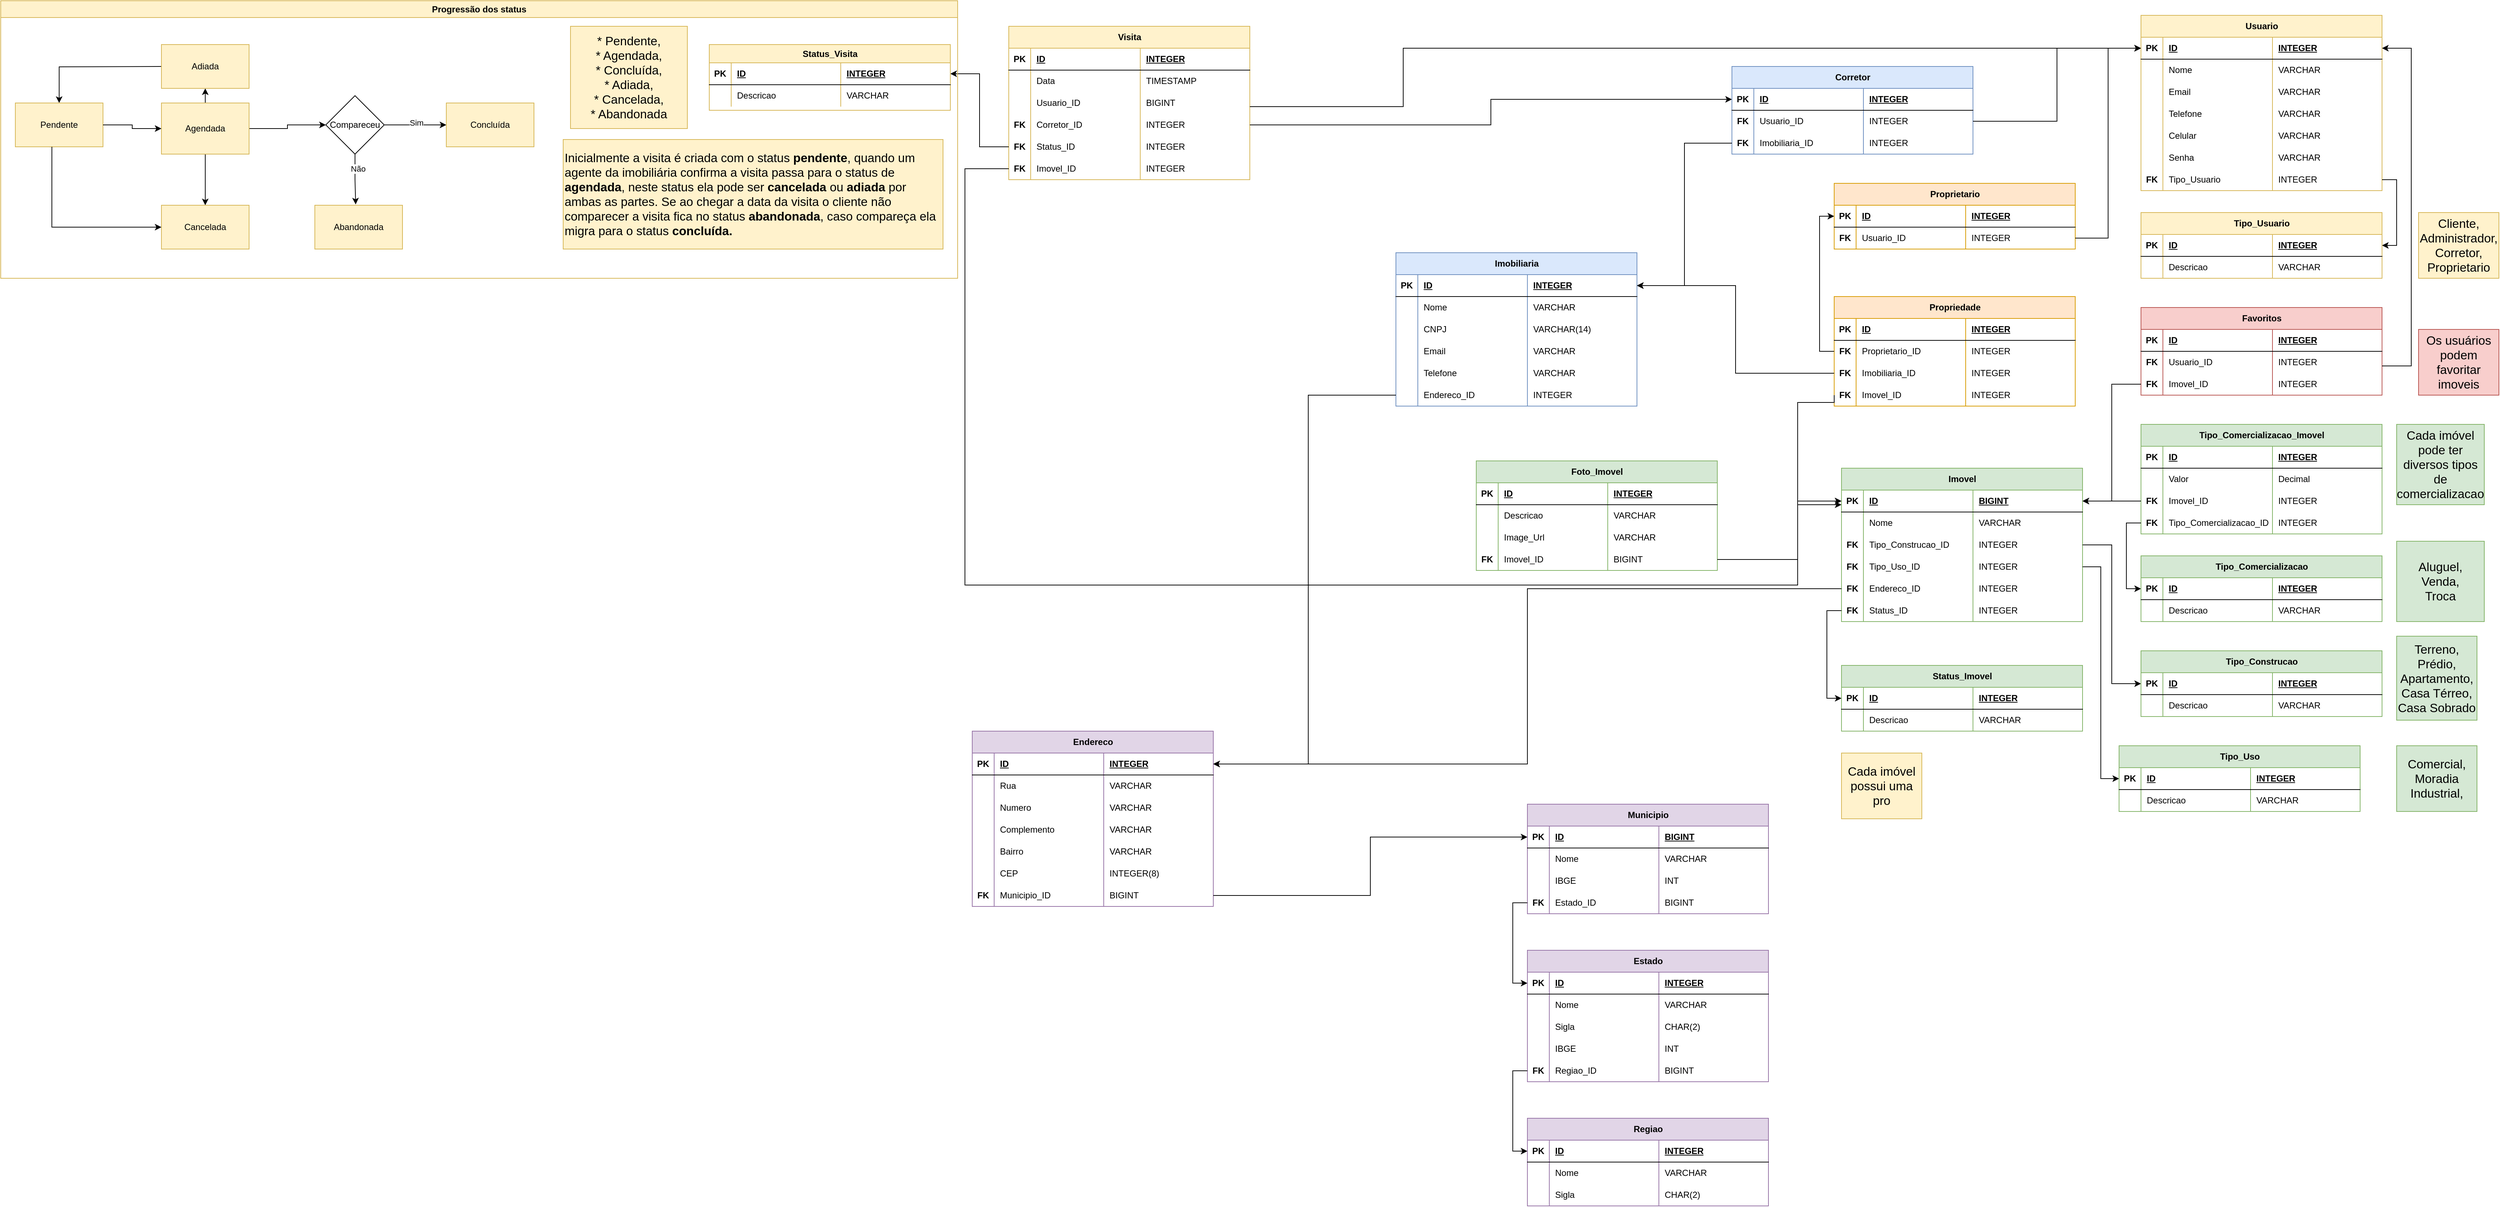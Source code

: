 <mxfile version="24.7.6">
  <diagram name="Page-1" id="o-amZ73fvVFMtY5ptTsl">
    <mxGraphModel dx="4745" dy="1808" grid="1" gridSize="10" guides="1" tooltips="1" connect="1" arrows="1" fold="1" page="1" pageScale="1" pageWidth="850" pageHeight="1100" math="0" shadow="0">
      <root>
        <mxCell id="0" />
        <mxCell id="1" parent="0" />
        <mxCell id="6d5Y4t7GeTG4zkvUy6Gb-1" value="Tipo_Uso" style="shape=table;startSize=30;container=1;collapsible=1;childLayout=tableLayout;fixedRows=1;rowLines=0;fontStyle=1;align=center;resizeLast=1;html=1;fillColor=#d5e8d4;strokeColor=#82b366;" parent="1" vertex="1">
          <mxGeometry x="320" y="640" width="330" height="90" as="geometry" />
        </mxCell>
        <mxCell id="6d5Y4t7GeTG4zkvUy6Gb-2" value="" style="shape=tableRow;horizontal=0;startSize=0;swimlaneHead=0;swimlaneBody=0;fillColor=none;collapsible=0;dropTarget=0;points=[[0,0.5],[1,0.5]];portConstraint=eastwest;top=0;left=0;right=0;bottom=1;" parent="6d5Y4t7GeTG4zkvUy6Gb-1" vertex="1">
          <mxGeometry y="30" width="330" height="30" as="geometry" />
        </mxCell>
        <mxCell id="6d5Y4t7GeTG4zkvUy6Gb-3" value="PK" style="shape=partialRectangle;connectable=0;fillColor=none;top=0;left=0;bottom=0;right=0;fontStyle=1;overflow=hidden;whiteSpace=wrap;html=1;" parent="6d5Y4t7GeTG4zkvUy6Gb-2" vertex="1">
          <mxGeometry width="30" height="30" as="geometry">
            <mxRectangle width="30" height="30" as="alternateBounds" />
          </mxGeometry>
        </mxCell>
        <mxCell id="6d5Y4t7GeTG4zkvUy6Gb-4" value="ID" style="shape=partialRectangle;connectable=0;fillColor=none;top=0;left=0;bottom=0;right=0;align=left;spacingLeft=6;fontStyle=5;overflow=hidden;whiteSpace=wrap;html=1;" parent="6d5Y4t7GeTG4zkvUy6Gb-2" vertex="1">
          <mxGeometry x="30" width="150" height="30" as="geometry">
            <mxRectangle width="150" height="30" as="alternateBounds" />
          </mxGeometry>
        </mxCell>
        <mxCell id="6d5Y4t7GeTG4zkvUy6Gb-14" value="INTEGER" style="shape=partialRectangle;connectable=0;fillColor=none;top=0;left=0;bottom=0;right=0;align=left;spacingLeft=6;fontStyle=5;overflow=hidden;whiteSpace=wrap;html=1;" parent="6d5Y4t7GeTG4zkvUy6Gb-2" vertex="1">
          <mxGeometry x="180" width="150" height="30" as="geometry">
            <mxRectangle width="150" height="30" as="alternateBounds" />
          </mxGeometry>
        </mxCell>
        <mxCell id="6d5Y4t7GeTG4zkvUy6Gb-5" value="" style="shape=tableRow;horizontal=0;startSize=0;swimlaneHead=0;swimlaneBody=0;fillColor=none;collapsible=0;dropTarget=0;points=[[0,0.5],[1,0.5]];portConstraint=eastwest;top=0;left=0;right=0;bottom=0;" parent="6d5Y4t7GeTG4zkvUy6Gb-1" vertex="1">
          <mxGeometry y="60" width="330" height="30" as="geometry" />
        </mxCell>
        <mxCell id="6d5Y4t7GeTG4zkvUy6Gb-6" value="" style="shape=partialRectangle;connectable=0;fillColor=none;top=0;left=0;bottom=0;right=0;editable=1;overflow=hidden;whiteSpace=wrap;html=1;" parent="6d5Y4t7GeTG4zkvUy6Gb-5" vertex="1">
          <mxGeometry width="30" height="30" as="geometry">
            <mxRectangle width="30" height="30" as="alternateBounds" />
          </mxGeometry>
        </mxCell>
        <mxCell id="6d5Y4t7GeTG4zkvUy6Gb-7" value="Descricao" style="shape=partialRectangle;connectable=0;fillColor=none;top=0;left=0;bottom=0;right=0;align=left;spacingLeft=6;overflow=hidden;whiteSpace=wrap;html=1;" parent="6d5Y4t7GeTG4zkvUy6Gb-5" vertex="1">
          <mxGeometry x="30" width="150" height="30" as="geometry">
            <mxRectangle width="150" height="30" as="alternateBounds" />
          </mxGeometry>
        </mxCell>
        <mxCell id="6d5Y4t7GeTG4zkvUy6Gb-15" value="VARCHAR" style="shape=partialRectangle;connectable=0;fillColor=none;top=0;left=0;bottom=0;right=0;align=left;spacingLeft=6;overflow=hidden;whiteSpace=wrap;html=1;" parent="6d5Y4t7GeTG4zkvUy6Gb-5" vertex="1">
          <mxGeometry x="180" width="150" height="30" as="geometry">
            <mxRectangle width="150" height="30" as="alternateBounds" />
          </mxGeometry>
        </mxCell>
        <mxCell id="6d5Y4t7GeTG4zkvUy6Gb-18" value="Tipo_Comercializacao_Imovel" style="shape=table;startSize=30;container=1;collapsible=1;childLayout=tableLayout;fixedRows=1;rowLines=0;fontStyle=1;align=center;resizeLast=1;html=1;fillColor=#d5e8d4;strokeColor=#82b366;" parent="1" vertex="1">
          <mxGeometry x="350" y="200" width="330" height="150" as="geometry" />
        </mxCell>
        <mxCell id="6d5Y4t7GeTG4zkvUy6Gb-19" value="" style="shape=tableRow;horizontal=0;startSize=0;swimlaneHead=0;swimlaneBody=0;fillColor=none;collapsible=0;dropTarget=0;points=[[0,0.5],[1,0.5]];portConstraint=eastwest;top=0;left=0;right=0;bottom=1;" parent="6d5Y4t7GeTG4zkvUy6Gb-18" vertex="1">
          <mxGeometry y="30" width="330" height="30" as="geometry" />
        </mxCell>
        <mxCell id="6d5Y4t7GeTG4zkvUy6Gb-20" value="PK" style="shape=partialRectangle;connectable=0;fillColor=none;top=0;left=0;bottom=0;right=0;fontStyle=1;overflow=hidden;whiteSpace=wrap;html=1;" parent="6d5Y4t7GeTG4zkvUy6Gb-19" vertex="1">
          <mxGeometry width="30" height="30" as="geometry">
            <mxRectangle width="30" height="30" as="alternateBounds" />
          </mxGeometry>
        </mxCell>
        <mxCell id="6d5Y4t7GeTG4zkvUy6Gb-21" value="ID" style="shape=partialRectangle;connectable=0;fillColor=none;top=0;left=0;bottom=0;right=0;align=left;spacingLeft=6;fontStyle=5;overflow=hidden;whiteSpace=wrap;html=1;" parent="6d5Y4t7GeTG4zkvUy6Gb-19" vertex="1">
          <mxGeometry x="30" width="150" height="30" as="geometry">
            <mxRectangle width="150" height="30" as="alternateBounds" />
          </mxGeometry>
        </mxCell>
        <mxCell id="6d5Y4t7GeTG4zkvUy6Gb-22" value="INTEGER" style="shape=partialRectangle;connectable=0;fillColor=none;top=0;left=0;bottom=0;right=0;align=left;spacingLeft=6;fontStyle=5;overflow=hidden;whiteSpace=wrap;html=1;" parent="6d5Y4t7GeTG4zkvUy6Gb-19" vertex="1">
          <mxGeometry x="180" width="150" height="30" as="geometry">
            <mxRectangle width="150" height="30" as="alternateBounds" />
          </mxGeometry>
        </mxCell>
        <mxCell id="6d5Y4t7GeTG4zkvUy6Gb-23" value="" style="shape=tableRow;horizontal=0;startSize=0;swimlaneHead=0;swimlaneBody=0;fillColor=none;collapsible=0;dropTarget=0;points=[[0,0.5],[1,0.5]];portConstraint=eastwest;top=0;left=0;right=0;bottom=0;" parent="6d5Y4t7GeTG4zkvUy6Gb-18" vertex="1">
          <mxGeometry y="60" width="330" height="30" as="geometry" />
        </mxCell>
        <mxCell id="6d5Y4t7GeTG4zkvUy6Gb-24" value="" style="shape=partialRectangle;connectable=0;fillColor=none;top=0;left=0;bottom=0;right=0;editable=1;overflow=hidden;whiteSpace=wrap;html=1;fontStyle=1" parent="6d5Y4t7GeTG4zkvUy6Gb-23" vertex="1">
          <mxGeometry width="30" height="30" as="geometry">
            <mxRectangle width="30" height="30" as="alternateBounds" />
          </mxGeometry>
        </mxCell>
        <mxCell id="6d5Y4t7GeTG4zkvUy6Gb-25" value="Valor" style="shape=partialRectangle;connectable=0;fillColor=none;top=0;left=0;bottom=0;right=0;align=left;spacingLeft=6;overflow=hidden;whiteSpace=wrap;html=1;" parent="6d5Y4t7GeTG4zkvUy6Gb-23" vertex="1">
          <mxGeometry x="30" width="150" height="30" as="geometry">
            <mxRectangle width="150" height="30" as="alternateBounds" />
          </mxGeometry>
        </mxCell>
        <mxCell id="6d5Y4t7GeTG4zkvUy6Gb-26" value="Decimal" style="shape=partialRectangle;connectable=0;fillColor=none;top=0;left=0;bottom=0;right=0;align=left;spacingLeft=6;overflow=hidden;whiteSpace=wrap;html=1;" parent="6d5Y4t7GeTG4zkvUy6Gb-23" vertex="1">
          <mxGeometry x="180" width="150" height="30" as="geometry">
            <mxRectangle width="150" height="30" as="alternateBounds" />
          </mxGeometry>
        </mxCell>
        <mxCell id="6d5Y4t7GeTG4zkvUy6Gb-27" value="" style="shape=tableRow;horizontal=0;startSize=0;swimlaneHead=0;swimlaneBody=0;fillColor=none;collapsible=0;dropTarget=0;points=[[0,0.5],[1,0.5]];portConstraint=eastwest;top=0;left=0;right=0;bottom=0;" parent="6d5Y4t7GeTG4zkvUy6Gb-18" vertex="1">
          <mxGeometry y="90" width="330" height="30" as="geometry" />
        </mxCell>
        <mxCell id="6d5Y4t7GeTG4zkvUy6Gb-28" value="FK" style="shape=partialRectangle;connectable=0;fillColor=none;top=0;left=0;bottom=0;right=0;editable=1;overflow=hidden;whiteSpace=wrap;html=1;fontStyle=1" parent="6d5Y4t7GeTG4zkvUy6Gb-27" vertex="1">
          <mxGeometry width="30" height="30" as="geometry">
            <mxRectangle width="30" height="30" as="alternateBounds" />
          </mxGeometry>
        </mxCell>
        <mxCell id="6d5Y4t7GeTG4zkvUy6Gb-29" value="Imovel_ID" style="shape=partialRectangle;connectable=0;fillColor=none;top=0;left=0;bottom=0;right=0;align=left;spacingLeft=6;overflow=hidden;whiteSpace=wrap;html=1;" parent="6d5Y4t7GeTG4zkvUy6Gb-27" vertex="1">
          <mxGeometry x="30" width="150" height="30" as="geometry">
            <mxRectangle width="150" height="30" as="alternateBounds" />
          </mxGeometry>
        </mxCell>
        <mxCell id="6d5Y4t7GeTG4zkvUy6Gb-30" value="INTEGER" style="shape=partialRectangle;connectable=0;fillColor=none;top=0;left=0;bottom=0;right=0;align=left;spacingLeft=6;overflow=hidden;whiteSpace=wrap;html=1;" parent="6d5Y4t7GeTG4zkvUy6Gb-27" vertex="1">
          <mxGeometry x="180" width="150" height="30" as="geometry">
            <mxRectangle width="150" height="30" as="alternateBounds" />
          </mxGeometry>
        </mxCell>
        <mxCell id="6d5Y4t7GeTG4zkvUy6Gb-31" value="" style="shape=tableRow;horizontal=0;startSize=0;swimlaneHead=0;swimlaneBody=0;fillColor=none;collapsible=0;dropTarget=0;points=[[0,0.5],[1,0.5]];portConstraint=eastwest;top=0;left=0;right=0;bottom=0;" parent="6d5Y4t7GeTG4zkvUy6Gb-18" vertex="1">
          <mxGeometry y="120" width="330" height="30" as="geometry" />
        </mxCell>
        <mxCell id="6d5Y4t7GeTG4zkvUy6Gb-32" value="FK" style="shape=partialRectangle;connectable=0;fillColor=none;top=0;left=0;bottom=0;right=0;editable=1;overflow=hidden;whiteSpace=wrap;html=1;fontStyle=1" parent="6d5Y4t7GeTG4zkvUy6Gb-31" vertex="1">
          <mxGeometry width="30" height="30" as="geometry">
            <mxRectangle width="30" height="30" as="alternateBounds" />
          </mxGeometry>
        </mxCell>
        <mxCell id="6d5Y4t7GeTG4zkvUy6Gb-33" value="Tipo_Comercializacao_ID" style="shape=partialRectangle;connectable=0;fillColor=none;top=0;left=0;bottom=0;right=0;align=left;spacingLeft=6;overflow=hidden;whiteSpace=wrap;html=1;" parent="6d5Y4t7GeTG4zkvUy6Gb-31" vertex="1">
          <mxGeometry x="30" width="150" height="30" as="geometry">
            <mxRectangle width="150" height="30" as="alternateBounds" />
          </mxGeometry>
        </mxCell>
        <mxCell id="6d5Y4t7GeTG4zkvUy6Gb-34" value="INTEGER" style="shape=partialRectangle;connectable=0;fillColor=none;top=0;left=0;bottom=0;right=0;align=left;spacingLeft=6;overflow=hidden;whiteSpace=wrap;html=1;" parent="6d5Y4t7GeTG4zkvUy6Gb-31" vertex="1">
          <mxGeometry x="180" width="150" height="30" as="geometry">
            <mxRectangle width="150" height="30" as="alternateBounds" />
          </mxGeometry>
        </mxCell>
        <mxCell id="6d5Y4t7GeTG4zkvUy6Gb-35" value="Tipo_Comercializacao" style="shape=table;startSize=30;container=1;collapsible=1;childLayout=tableLayout;fixedRows=1;rowLines=0;fontStyle=1;align=center;resizeLast=1;html=1;fillColor=#d5e8d4;strokeColor=#82b366;" parent="1" vertex="1">
          <mxGeometry x="350" y="380" width="330" height="90" as="geometry" />
        </mxCell>
        <mxCell id="6d5Y4t7GeTG4zkvUy6Gb-36" value="" style="shape=tableRow;horizontal=0;startSize=0;swimlaneHead=0;swimlaneBody=0;fillColor=none;collapsible=0;dropTarget=0;points=[[0,0.5],[1,0.5]];portConstraint=eastwest;top=0;left=0;right=0;bottom=1;" parent="6d5Y4t7GeTG4zkvUy6Gb-35" vertex="1">
          <mxGeometry y="30" width="330" height="30" as="geometry" />
        </mxCell>
        <mxCell id="6d5Y4t7GeTG4zkvUy6Gb-37" value="PK" style="shape=partialRectangle;connectable=0;fillColor=none;top=0;left=0;bottom=0;right=0;fontStyle=1;overflow=hidden;whiteSpace=wrap;html=1;" parent="6d5Y4t7GeTG4zkvUy6Gb-36" vertex="1">
          <mxGeometry width="30" height="30" as="geometry">
            <mxRectangle width="30" height="30" as="alternateBounds" />
          </mxGeometry>
        </mxCell>
        <mxCell id="6d5Y4t7GeTG4zkvUy6Gb-38" value="ID" style="shape=partialRectangle;connectable=0;fillColor=none;top=0;left=0;bottom=0;right=0;align=left;spacingLeft=6;fontStyle=5;overflow=hidden;whiteSpace=wrap;html=1;" parent="6d5Y4t7GeTG4zkvUy6Gb-36" vertex="1">
          <mxGeometry x="30" width="150" height="30" as="geometry">
            <mxRectangle width="150" height="30" as="alternateBounds" />
          </mxGeometry>
        </mxCell>
        <mxCell id="6d5Y4t7GeTG4zkvUy6Gb-39" value="INTEGER" style="shape=partialRectangle;connectable=0;fillColor=none;top=0;left=0;bottom=0;right=0;align=left;spacingLeft=6;fontStyle=5;overflow=hidden;whiteSpace=wrap;html=1;" parent="6d5Y4t7GeTG4zkvUy6Gb-36" vertex="1">
          <mxGeometry x="180" width="150" height="30" as="geometry">
            <mxRectangle width="150" height="30" as="alternateBounds" />
          </mxGeometry>
        </mxCell>
        <mxCell id="6d5Y4t7GeTG4zkvUy6Gb-40" value="" style="shape=tableRow;horizontal=0;startSize=0;swimlaneHead=0;swimlaneBody=0;fillColor=none;collapsible=0;dropTarget=0;points=[[0,0.5],[1,0.5]];portConstraint=eastwest;top=0;left=0;right=0;bottom=0;" parent="6d5Y4t7GeTG4zkvUy6Gb-35" vertex="1">
          <mxGeometry y="60" width="330" height="30" as="geometry" />
        </mxCell>
        <mxCell id="6d5Y4t7GeTG4zkvUy6Gb-41" value="" style="shape=partialRectangle;connectable=0;fillColor=none;top=0;left=0;bottom=0;right=0;editable=1;overflow=hidden;whiteSpace=wrap;html=1;" parent="6d5Y4t7GeTG4zkvUy6Gb-40" vertex="1">
          <mxGeometry width="30" height="30" as="geometry">
            <mxRectangle width="30" height="30" as="alternateBounds" />
          </mxGeometry>
        </mxCell>
        <mxCell id="6d5Y4t7GeTG4zkvUy6Gb-42" value="Descricao" style="shape=partialRectangle;connectable=0;fillColor=none;top=0;left=0;bottom=0;right=0;align=left;spacingLeft=6;overflow=hidden;whiteSpace=wrap;html=1;" parent="6d5Y4t7GeTG4zkvUy6Gb-40" vertex="1">
          <mxGeometry x="30" width="150" height="30" as="geometry">
            <mxRectangle width="150" height="30" as="alternateBounds" />
          </mxGeometry>
        </mxCell>
        <mxCell id="6d5Y4t7GeTG4zkvUy6Gb-43" value="VARCHAR" style="shape=partialRectangle;connectable=0;fillColor=none;top=0;left=0;bottom=0;right=0;align=left;spacingLeft=6;overflow=hidden;whiteSpace=wrap;html=1;" parent="6d5Y4t7GeTG4zkvUy6Gb-40" vertex="1">
          <mxGeometry x="180" width="150" height="30" as="geometry">
            <mxRectangle width="150" height="30" as="alternateBounds" />
          </mxGeometry>
        </mxCell>
        <mxCell id="6d5Y4t7GeTG4zkvUy6Gb-44" value="Tipo_Construcao" style="shape=table;startSize=30;container=1;collapsible=1;childLayout=tableLayout;fixedRows=1;rowLines=0;fontStyle=1;align=center;resizeLast=1;html=1;fillColor=#d5e8d4;strokeColor=#82b366;" parent="1" vertex="1">
          <mxGeometry x="350" y="510" width="330" height="90" as="geometry" />
        </mxCell>
        <mxCell id="6d5Y4t7GeTG4zkvUy6Gb-45" value="" style="shape=tableRow;horizontal=0;startSize=0;swimlaneHead=0;swimlaneBody=0;fillColor=none;collapsible=0;dropTarget=0;points=[[0,0.5],[1,0.5]];portConstraint=eastwest;top=0;left=0;right=0;bottom=1;" parent="6d5Y4t7GeTG4zkvUy6Gb-44" vertex="1">
          <mxGeometry y="30" width="330" height="30" as="geometry" />
        </mxCell>
        <mxCell id="6d5Y4t7GeTG4zkvUy6Gb-46" value="PK" style="shape=partialRectangle;connectable=0;fillColor=none;top=0;left=0;bottom=0;right=0;fontStyle=1;overflow=hidden;whiteSpace=wrap;html=1;" parent="6d5Y4t7GeTG4zkvUy6Gb-45" vertex="1">
          <mxGeometry width="30" height="30" as="geometry">
            <mxRectangle width="30" height="30" as="alternateBounds" />
          </mxGeometry>
        </mxCell>
        <mxCell id="6d5Y4t7GeTG4zkvUy6Gb-47" value="ID" style="shape=partialRectangle;connectable=0;fillColor=none;top=0;left=0;bottom=0;right=0;align=left;spacingLeft=6;fontStyle=5;overflow=hidden;whiteSpace=wrap;html=1;" parent="6d5Y4t7GeTG4zkvUy6Gb-45" vertex="1">
          <mxGeometry x="30" width="150" height="30" as="geometry">
            <mxRectangle width="150" height="30" as="alternateBounds" />
          </mxGeometry>
        </mxCell>
        <mxCell id="6d5Y4t7GeTG4zkvUy6Gb-48" value="INTEGER" style="shape=partialRectangle;connectable=0;fillColor=none;top=0;left=0;bottom=0;right=0;align=left;spacingLeft=6;fontStyle=5;overflow=hidden;whiteSpace=wrap;html=1;" parent="6d5Y4t7GeTG4zkvUy6Gb-45" vertex="1">
          <mxGeometry x="180" width="150" height="30" as="geometry">
            <mxRectangle width="150" height="30" as="alternateBounds" />
          </mxGeometry>
        </mxCell>
        <mxCell id="6d5Y4t7GeTG4zkvUy6Gb-49" value="" style="shape=tableRow;horizontal=0;startSize=0;swimlaneHead=0;swimlaneBody=0;fillColor=none;collapsible=0;dropTarget=0;points=[[0,0.5],[1,0.5]];portConstraint=eastwest;top=0;left=0;right=0;bottom=0;" parent="6d5Y4t7GeTG4zkvUy6Gb-44" vertex="1">
          <mxGeometry y="60" width="330" height="30" as="geometry" />
        </mxCell>
        <mxCell id="6d5Y4t7GeTG4zkvUy6Gb-50" value="" style="shape=partialRectangle;connectable=0;fillColor=none;top=0;left=0;bottom=0;right=0;editable=1;overflow=hidden;whiteSpace=wrap;html=1;" parent="6d5Y4t7GeTG4zkvUy6Gb-49" vertex="1">
          <mxGeometry width="30" height="30" as="geometry">
            <mxRectangle width="30" height="30" as="alternateBounds" />
          </mxGeometry>
        </mxCell>
        <mxCell id="6d5Y4t7GeTG4zkvUy6Gb-51" value="Descricao" style="shape=partialRectangle;connectable=0;fillColor=none;top=0;left=0;bottom=0;right=0;align=left;spacingLeft=6;overflow=hidden;whiteSpace=wrap;html=1;" parent="6d5Y4t7GeTG4zkvUy6Gb-49" vertex="1">
          <mxGeometry x="30" width="150" height="30" as="geometry">
            <mxRectangle width="150" height="30" as="alternateBounds" />
          </mxGeometry>
        </mxCell>
        <mxCell id="6d5Y4t7GeTG4zkvUy6Gb-52" value="VARCHAR" style="shape=partialRectangle;connectable=0;fillColor=none;top=0;left=0;bottom=0;right=0;align=left;spacingLeft=6;overflow=hidden;whiteSpace=wrap;html=1;" parent="6d5Y4t7GeTG4zkvUy6Gb-49" vertex="1">
          <mxGeometry x="180" width="150" height="30" as="geometry">
            <mxRectangle width="150" height="30" as="alternateBounds" />
          </mxGeometry>
        </mxCell>
        <mxCell id="6d5Y4t7GeTG4zkvUy6Gb-53" value="Imovel" style="shape=table;startSize=30;container=1;collapsible=1;childLayout=tableLayout;fixedRows=1;rowLines=0;fontStyle=1;align=center;resizeLast=1;html=1;fillColor=#d5e8d4;strokeColor=#82b366;" parent="1" vertex="1">
          <mxGeometry x="-60" y="260" width="330" height="210" as="geometry" />
        </mxCell>
        <mxCell id="6d5Y4t7GeTG4zkvUy6Gb-54" value="" style="shape=tableRow;horizontal=0;startSize=0;swimlaneHead=0;swimlaneBody=0;fillColor=none;collapsible=0;dropTarget=0;points=[[0,0.5],[1,0.5]];portConstraint=eastwest;top=0;left=0;right=0;bottom=1;" parent="6d5Y4t7GeTG4zkvUy6Gb-53" vertex="1">
          <mxGeometry y="30" width="330" height="30" as="geometry" />
        </mxCell>
        <mxCell id="6d5Y4t7GeTG4zkvUy6Gb-55" value="PK" style="shape=partialRectangle;connectable=0;fillColor=none;top=0;left=0;bottom=0;right=0;fontStyle=1;overflow=hidden;whiteSpace=wrap;html=1;" parent="6d5Y4t7GeTG4zkvUy6Gb-54" vertex="1">
          <mxGeometry width="30" height="30" as="geometry">
            <mxRectangle width="30" height="30" as="alternateBounds" />
          </mxGeometry>
        </mxCell>
        <mxCell id="6d5Y4t7GeTG4zkvUy6Gb-56" value="ID" style="shape=partialRectangle;connectable=0;fillColor=none;top=0;left=0;bottom=0;right=0;align=left;spacingLeft=6;fontStyle=5;overflow=hidden;whiteSpace=wrap;html=1;" parent="6d5Y4t7GeTG4zkvUy6Gb-54" vertex="1">
          <mxGeometry x="30" width="150" height="30" as="geometry">
            <mxRectangle width="150" height="30" as="alternateBounds" />
          </mxGeometry>
        </mxCell>
        <mxCell id="6d5Y4t7GeTG4zkvUy6Gb-57" value="BIGINT" style="shape=partialRectangle;connectable=0;fillColor=none;top=0;left=0;bottom=0;right=0;align=left;spacingLeft=6;fontStyle=5;overflow=hidden;whiteSpace=wrap;html=1;" parent="6d5Y4t7GeTG4zkvUy6Gb-54" vertex="1">
          <mxGeometry x="180" width="150" height="30" as="geometry">
            <mxRectangle width="150" height="30" as="alternateBounds" />
          </mxGeometry>
        </mxCell>
        <mxCell id="6d5Y4t7GeTG4zkvUy6Gb-58" value="" style="shape=tableRow;horizontal=0;startSize=0;swimlaneHead=0;swimlaneBody=0;fillColor=none;collapsible=0;dropTarget=0;points=[[0,0.5],[1,0.5]];portConstraint=eastwest;top=0;left=0;right=0;bottom=0;" parent="6d5Y4t7GeTG4zkvUy6Gb-53" vertex="1">
          <mxGeometry y="60" width="330" height="30" as="geometry" />
        </mxCell>
        <mxCell id="6d5Y4t7GeTG4zkvUy6Gb-59" value="" style="shape=partialRectangle;connectable=0;fillColor=none;top=0;left=0;bottom=0;right=0;editable=1;overflow=hidden;whiteSpace=wrap;html=1;fontStyle=1" parent="6d5Y4t7GeTG4zkvUy6Gb-58" vertex="1">
          <mxGeometry width="30" height="30" as="geometry">
            <mxRectangle width="30" height="30" as="alternateBounds" />
          </mxGeometry>
        </mxCell>
        <mxCell id="6d5Y4t7GeTG4zkvUy6Gb-60" value="Nome" style="shape=partialRectangle;connectable=0;fillColor=none;top=0;left=0;bottom=0;right=0;align=left;spacingLeft=6;overflow=hidden;whiteSpace=wrap;html=1;" parent="6d5Y4t7GeTG4zkvUy6Gb-58" vertex="1">
          <mxGeometry x="30" width="150" height="30" as="geometry">
            <mxRectangle width="150" height="30" as="alternateBounds" />
          </mxGeometry>
        </mxCell>
        <mxCell id="6d5Y4t7GeTG4zkvUy6Gb-61" value="VARCHAR" style="shape=partialRectangle;connectable=0;fillColor=none;top=0;left=0;bottom=0;right=0;align=left;spacingLeft=6;overflow=hidden;whiteSpace=wrap;html=1;" parent="6d5Y4t7GeTG4zkvUy6Gb-58" vertex="1">
          <mxGeometry x="180" width="150" height="30" as="geometry">
            <mxRectangle width="150" height="30" as="alternateBounds" />
          </mxGeometry>
        </mxCell>
        <mxCell id="6d5Y4t7GeTG4zkvUy6Gb-66" value="" style="shape=tableRow;horizontal=0;startSize=0;swimlaneHead=0;swimlaneBody=0;fillColor=none;collapsible=0;dropTarget=0;points=[[0,0.5],[1,0.5]];portConstraint=eastwest;top=0;left=0;right=0;bottom=0;" parent="6d5Y4t7GeTG4zkvUy6Gb-53" vertex="1">
          <mxGeometry y="90" width="330" height="30" as="geometry" />
        </mxCell>
        <mxCell id="6d5Y4t7GeTG4zkvUy6Gb-67" value="FK" style="shape=partialRectangle;connectable=0;fillColor=none;top=0;left=0;bottom=0;right=0;editable=1;overflow=hidden;whiteSpace=wrap;html=1;fontStyle=1" parent="6d5Y4t7GeTG4zkvUy6Gb-66" vertex="1">
          <mxGeometry width="30" height="30" as="geometry">
            <mxRectangle width="30" height="30" as="alternateBounds" />
          </mxGeometry>
        </mxCell>
        <mxCell id="6d5Y4t7GeTG4zkvUy6Gb-68" value="Tipo_Construcao_ID" style="shape=partialRectangle;connectable=0;fillColor=none;top=0;left=0;bottom=0;right=0;align=left;spacingLeft=6;overflow=hidden;whiteSpace=wrap;html=1;" parent="6d5Y4t7GeTG4zkvUy6Gb-66" vertex="1">
          <mxGeometry x="30" width="150" height="30" as="geometry">
            <mxRectangle width="150" height="30" as="alternateBounds" />
          </mxGeometry>
        </mxCell>
        <mxCell id="6d5Y4t7GeTG4zkvUy6Gb-69" value="INTEGER" style="shape=partialRectangle;connectable=0;fillColor=none;top=0;left=0;bottom=0;right=0;align=left;spacingLeft=6;overflow=hidden;whiteSpace=wrap;html=1;" parent="6d5Y4t7GeTG4zkvUy6Gb-66" vertex="1">
          <mxGeometry x="180" width="150" height="30" as="geometry">
            <mxRectangle width="150" height="30" as="alternateBounds" />
          </mxGeometry>
        </mxCell>
        <mxCell id="6d5Y4t7GeTG4zkvUy6Gb-62" value="" style="shape=tableRow;horizontal=0;startSize=0;swimlaneHead=0;swimlaneBody=0;fillColor=none;collapsible=0;dropTarget=0;points=[[0,0.5],[1,0.5]];portConstraint=eastwest;top=0;left=0;right=0;bottom=0;" parent="6d5Y4t7GeTG4zkvUy6Gb-53" vertex="1">
          <mxGeometry y="120" width="330" height="30" as="geometry" />
        </mxCell>
        <mxCell id="6d5Y4t7GeTG4zkvUy6Gb-63" value="FK" style="shape=partialRectangle;connectable=0;fillColor=none;top=0;left=0;bottom=0;right=0;editable=1;overflow=hidden;whiteSpace=wrap;html=1;fontStyle=1" parent="6d5Y4t7GeTG4zkvUy6Gb-62" vertex="1">
          <mxGeometry width="30" height="30" as="geometry">
            <mxRectangle width="30" height="30" as="alternateBounds" />
          </mxGeometry>
        </mxCell>
        <mxCell id="6d5Y4t7GeTG4zkvUy6Gb-64" value="Tipo_Uso_ID" style="shape=partialRectangle;connectable=0;fillColor=none;top=0;left=0;bottom=0;right=0;align=left;spacingLeft=6;overflow=hidden;whiteSpace=wrap;html=1;" parent="6d5Y4t7GeTG4zkvUy6Gb-62" vertex="1">
          <mxGeometry x="30" width="150" height="30" as="geometry">
            <mxRectangle width="150" height="30" as="alternateBounds" />
          </mxGeometry>
        </mxCell>
        <mxCell id="6d5Y4t7GeTG4zkvUy6Gb-65" value="INTEGER" style="shape=partialRectangle;connectable=0;fillColor=none;top=0;left=0;bottom=0;right=0;align=left;spacingLeft=6;overflow=hidden;whiteSpace=wrap;html=1;" parent="6d5Y4t7GeTG4zkvUy6Gb-62" vertex="1">
          <mxGeometry x="180" width="150" height="30" as="geometry">
            <mxRectangle width="150" height="30" as="alternateBounds" />
          </mxGeometry>
        </mxCell>
        <mxCell id="6d5Y4t7GeTG4zkvUy6Gb-236" style="shape=tableRow;horizontal=0;startSize=0;swimlaneHead=0;swimlaneBody=0;fillColor=none;collapsible=0;dropTarget=0;points=[[0,0.5],[1,0.5]];portConstraint=eastwest;top=0;left=0;right=0;bottom=0;" parent="6d5Y4t7GeTG4zkvUy6Gb-53" vertex="1">
          <mxGeometry y="150" width="330" height="30" as="geometry" />
        </mxCell>
        <mxCell id="6d5Y4t7GeTG4zkvUy6Gb-237" value="FK" style="shape=partialRectangle;connectable=0;fillColor=none;top=0;left=0;bottom=0;right=0;editable=1;overflow=hidden;whiteSpace=wrap;html=1;fontStyle=1" parent="6d5Y4t7GeTG4zkvUy6Gb-236" vertex="1">
          <mxGeometry width="30" height="30" as="geometry">
            <mxRectangle width="30" height="30" as="alternateBounds" />
          </mxGeometry>
        </mxCell>
        <mxCell id="6d5Y4t7GeTG4zkvUy6Gb-238" value="Endereco_ID" style="shape=partialRectangle;connectable=0;fillColor=none;top=0;left=0;bottom=0;right=0;align=left;spacingLeft=6;overflow=hidden;whiteSpace=wrap;html=1;" parent="6d5Y4t7GeTG4zkvUy6Gb-236" vertex="1">
          <mxGeometry x="30" width="150" height="30" as="geometry">
            <mxRectangle width="150" height="30" as="alternateBounds" />
          </mxGeometry>
        </mxCell>
        <mxCell id="6d5Y4t7GeTG4zkvUy6Gb-239" value="INTEGER" style="shape=partialRectangle;connectable=0;fillColor=none;top=0;left=0;bottom=0;right=0;align=left;spacingLeft=6;overflow=hidden;whiteSpace=wrap;html=1;" parent="6d5Y4t7GeTG4zkvUy6Gb-236" vertex="1">
          <mxGeometry x="180" width="150" height="30" as="geometry">
            <mxRectangle width="150" height="30" as="alternateBounds" />
          </mxGeometry>
        </mxCell>
        <mxCell id="6d5Y4t7GeTG4zkvUy6Gb-83" style="shape=tableRow;horizontal=0;startSize=0;swimlaneHead=0;swimlaneBody=0;fillColor=none;collapsible=0;dropTarget=0;points=[[0,0.5],[1,0.5]];portConstraint=eastwest;top=0;left=0;right=0;bottom=0;" parent="6d5Y4t7GeTG4zkvUy6Gb-53" vertex="1">
          <mxGeometry y="180" width="330" height="30" as="geometry" />
        </mxCell>
        <mxCell id="6d5Y4t7GeTG4zkvUy6Gb-84" value="FK" style="shape=partialRectangle;connectable=0;fillColor=none;top=0;left=0;bottom=0;right=0;editable=1;overflow=hidden;whiteSpace=wrap;html=1;fontStyle=1" parent="6d5Y4t7GeTG4zkvUy6Gb-83" vertex="1">
          <mxGeometry width="30" height="30" as="geometry">
            <mxRectangle width="30" height="30" as="alternateBounds" />
          </mxGeometry>
        </mxCell>
        <mxCell id="6d5Y4t7GeTG4zkvUy6Gb-85" value="Status_ID" style="shape=partialRectangle;connectable=0;fillColor=none;top=0;left=0;bottom=0;right=0;align=left;spacingLeft=6;overflow=hidden;whiteSpace=wrap;html=1;" parent="6d5Y4t7GeTG4zkvUy6Gb-83" vertex="1">
          <mxGeometry x="30" width="150" height="30" as="geometry">
            <mxRectangle width="150" height="30" as="alternateBounds" />
          </mxGeometry>
        </mxCell>
        <mxCell id="6d5Y4t7GeTG4zkvUy6Gb-86" value="INTEGER" style="shape=partialRectangle;connectable=0;fillColor=none;top=0;left=0;bottom=0;right=0;align=left;spacingLeft=6;overflow=hidden;whiteSpace=wrap;html=1;" parent="6d5Y4t7GeTG4zkvUy6Gb-83" vertex="1">
          <mxGeometry x="180" width="150" height="30" as="geometry">
            <mxRectangle width="150" height="30" as="alternateBounds" />
          </mxGeometry>
        </mxCell>
        <mxCell id="6d5Y4t7GeTG4zkvUy6Gb-70" style="edgeStyle=orthogonalEdgeStyle;rounded=0;orthogonalLoop=1;jettySize=auto;html=1;exitX=0;exitY=0.5;exitDx=0;exitDy=0;entryX=1;entryY=0.5;entryDx=0;entryDy=0;" parent="1" source="6d5Y4t7GeTG4zkvUy6Gb-27" target="6d5Y4t7GeTG4zkvUy6Gb-54" edge="1">
          <mxGeometry relative="1" as="geometry" />
        </mxCell>
        <mxCell id="6d5Y4t7GeTG4zkvUy6Gb-71" style="edgeStyle=orthogonalEdgeStyle;rounded=0;orthogonalLoop=1;jettySize=auto;html=1;entryX=0;entryY=0.5;entryDx=0;entryDy=0;" parent="1" source="6d5Y4t7GeTG4zkvUy6Gb-31" target="6d5Y4t7GeTG4zkvUy6Gb-36" edge="1">
          <mxGeometry relative="1" as="geometry" />
        </mxCell>
        <mxCell id="6d5Y4t7GeTG4zkvUy6Gb-72" style="edgeStyle=orthogonalEdgeStyle;rounded=0;orthogonalLoop=1;jettySize=auto;html=1;exitX=1;exitY=0.5;exitDx=0;exitDy=0;entryX=0;entryY=0.5;entryDx=0;entryDy=0;" parent="1" source="6d5Y4t7GeTG4zkvUy6Gb-62" target="6d5Y4t7GeTG4zkvUy6Gb-2" edge="1">
          <mxGeometry relative="1" as="geometry" />
        </mxCell>
        <mxCell id="6d5Y4t7GeTG4zkvUy6Gb-73" style="edgeStyle=orthogonalEdgeStyle;rounded=0;orthogonalLoop=1;jettySize=auto;html=1;entryX=0;entryY=0.5;entryDx=0;entryDy=0;" parent="1" source="6d5Y4t7GeTG4zkvUy6Gb-66" target="6d5Y4t7GeTG4zkvUy6Gb-45" edge="1">
          <mxGeometry relative="1" as="geometry" />
        </mxCell>
        <mxCell id="6d5Y4t7GeTG4zkvUy6Gb-74" value="Status_Imovel" style="shape=table;startSize=30;container=1;collapsible=1;childLayout=tableLayout;fixedRows=1;rowLines=0;fontStyle=1;align=center;resizeLast=1;html=1;fillColor=#d5e8d4;strokeColor=#82b366;" parent="1" vertex="1">
          <mxGeometry x="-60" y="530" width="330" height="90" as="geometry" />
        </mxCell>
        <mxCell id="6d5Y4t7GeTG4zkvUy6Gb-75" value="" style="shape=tableRow;horizontal=0;startSize=0;swimlaneHead=0;swimlaneBody=0;fillColor=none;collapsible=0;dropTarget=0;points=[[0,0.5],[1,0.5]];portConstraint=eastwest;top=0;left=0;right=0;bottom=1;" parent="6d5Y4t7GeTG4zkvUy6Gb-74" vertex="1">
          <mxGeometry y="30" width="330" height="30" as="geometry" />
        </mxCell>
        <mxCell id="6d5Y4t7GeTG4zkvUy6Gb-76" value="PK" style="shape=partialRectangle;connectable=0;fillColor=none;top=0;left=0;bottom=0;right=0;fontStyle=1;overflow=hidden;whiteSpace=wrap;html=1;" parent="6d5Y4t7GeTG4zkvUy6Gb-75" vertex="1">
          <mxGeometry width="30" height="30" as="geometry">
            <mxRectangle width="30" height="30" as="alternateBounds" />
          </mxGeometry>
        </mxCell>
        <mxCell id="6d5Y4t7GeTG4zkvUy6Gb-77" value="ID" style="shape=partialRectangle;connectable=0;fillColor=none;top=0;left=0;bottom=0;right=0;align=left;spacingLeft=6;fontStyle=5;overflow=hidden;whiteSpace=wrap;html=1;" parent="6d5Y4t7GeTG4zkvUy6Gb-75" vertex="1">
          <mxGeometry x="30" width="150" height="30" as="geometry">
            <mxRectangle width="150" height="30" as="alternateBounds" />
          </mxGeometry>
        </mxCell>
        <mxCell id="6d5Y4t7GeTG4zkvUy6Gb-78" value="INTEGER" style="shape=partialRectangle;connectable=0;fillColor=none;top=0;left=0;bottom=0;right=0;align=left;spacingLeft=6;fontStyle=5;overflow=hidden;whiteSpace=wrap;html=1;" parent="6d5Y4t7GeTG4zkvUy6Gb-75" vertex="1">
          <mxGeometry x="180" width="150" height="30" as="geometry">
            <mxRectangle width="150" height="30" as="alternateBounds" />
          </mxGeometry>
        </mxCell>
        <mxCell id="6d5Y4t7GeTG4zkvUy6Gb-79" value="" style="shape=tableRow;horizontal=0;startSize=0;swimlaneHead=0;swimlaneBody=0;fillColor=none;collapsible=0;dropTarget=0;points=[[0,0.5],[1,0.5]];portConstraint=eastwest;top=0;left=0;right=0;bottom=0;" parent="6d5Y4t7GeTG4zkvUy6Gb-74" vertex="1">
          <mxGeometry y="60" width="330" height="30" as="geometry" />
        </mxCell>
        <mxCell id="6d5Y4t7GeTG4zkvUy6Gb-80" value="" style="shape=partialRectangle;connectable=0;fillColor=none;top=0;left=0;bottom=0;right=0;editable=1;overflow=hidden;whiteSpace=wrap;html=1;" parent="6d5Y4t7GeTG4zkvUy6Gb-79" vertex="1">
          <mxGeometry width="30" height="30" as="geometry">
            <mxRectangle width="30" height="30" as="alternateBounds" />
          </mxGeometry>
        </mxCell>
        <mxCell id="6d5Y4t7GeTG4zkvUy6Gb-81" value="Descricao" style="shape=partialRectangle;connectable=0;fillColor=none;top=0;left=0;bottom=0;right=0;align=left;spacingLeft=6;overflow=hidden;whiteSpace=wrap;html=1;" parent="6d5Y4t7GeTG4zkvUy6Gb-79" vertex="1">
          <mxGeometry x="30" width="150" height="30" as="geometry">
            <mxRectangle width="150" height="30" as="alternateBounds" />
          </mxGeometry>
        </mxCell>
        <mxCell id="6d5Y4t7GeTG4zkvUy6Gb-82" value="VARCHAR" style="shape=partialRectangle;connectable=0;fillColor=none;top=0;left=0;bottom=0;right=0;align=left;spacingLeft=6;overflow=hidden;whiteSpace=wrap;html=1;" parent="6d5Y4t7GeTG4zkvUy6Gb-79" vertex="1">
          <mxGeometry x="180" width="150" height="30" as="geometry">
            <mxRectangle width="150" height="30" as="alternateBounds" />
          </mxGeometry>
        </mxCell>
        <mxCell id="6d5Y4t7GeTG4zkvUy6Gb-87" style="edgeStyle=orthogonalEdgeStyle;rounded=0;orthogonalLoop=1;jettySize=auto;html=1;exitX=0;exitY=0.5;exitDx=0;exitDy=0;entryX=0;entryY=0.5;entryDx=0;entryDy=0;" parent="1" source="6d5Y4t7GeTG4zkvUy6Gb-83" target="6d5Y4t7GeTG4zkvUy6Gb-75" edge="1">
          <mxGeometry relative="1" as="geometry" />
        </mxCell>
        <mxCell id="6d5Y4t7GeTG4zkvUy6Gb-88" value="Propriedade" style="shape=table;startSize=30;container=1;collapsible=1;childLayout=tableLayout;fixedRows=1;rowLines=0;fontStyle=1;align=center;resizeLast=1;html=1;fillColor=#ffe6cc;strokeColor=#d79b00;" parent="1" vertex="1">
          <mxGeometry x="-70" y="25" width="330" height="150" as="geometry" />
        </mxCell>
        <mxCell id="6d5Y4t7GeTG4zkvUy6Gb-89" value="" style="shape=tableRow;horizontal=0;startSize=0;swimlaneHead=0;swimlaneBody=0;fillColor=none;collapsible=0;dropTarget=0;points=[[0,0.5],[1,0.5]];portConstraint=eastwest;top=0;left=0;right=0;bottom=1;" parent="6d5Y4t7GeTG4zkvUy6Gb-88" vertex="1">
          <mxGeometry y="30" width="330" height="30" as="geometry" />
        </mxCell>
        <mxCell id="6d5Y4t7GeTG4zkvUy6Gb-90" value="PK" style="shape=partialRectangle;connectable=0;fillColor=none;top=0;left=0;bottom=0;right=0;fontStyle=1;overflow=hidden;whiteSpace=wrap;html=1;" parent="6d5Y4t7GeTG4zkvUy6Gb-89" vertex="1">
          <mxGeometry width="30" height="30" as="geometry">
            <mxRectangle width="30" height="30" as="alternateBounds" />
          </mxGeometry>
        </mxCell>
        <mxCell id="6d5Y4t7GeTG4zkvUy6Gb-91" value="ID" style="shape=partialRectangle;connectable=0;fillColor=none;top=0;left=0;bottom=0;right=0;align=left;spacingLeft=6;fontStyle=5;overflow=hidden;whiteSpace=wrap;html=1;" parent="6d5Y4t7GeTG4zkvUy6Gb-89" vertex="1">
          <mxGeometry x="30" width="150" height="30" as="geometry">
            <mxRectangle width="150" height="30" as="alternateBounds" />
          </mxGeometry>
        </mxCell>
        <mxCell id="6d5Y4t7GeTG4zkvUy6Gb-92" value="INTEGER" style="shape=partialRectangle;connectable=0;fillColor=none;top=0;left=0;bottom=0;right=0;align=left;spacingLeft=6;fontStyle=5;overflow=hidden;whiteSpace=wrap;html=1;" parent="6d5Y4t7GeTG4zkvUy6Gb-89" vertex="1">
          <mxGeometry x="180" width="150" height="30" as="geometry">
            <mxRectangle width="150" height="30" as="alternateBounds" />
          </mxGeometry>
        </mxCell>
        <mxCell id="6d5Y4t7GeTG4zkvUy6Gb-109" style="shape=tableRow;horizontal=0;startSize=0;swimlaneHead=0;swimlaneBody=0;fillColor=none;collapsible=0;dropTarget=0;points=[[0,0.5],[1,0.5]];portConstraint=eastwest;top=0;left=0;right=0;bottom=0;" parent="6d5Y4t7GeTG4zkvUy6Gb-88" vertex="1">
          <mxGeometry y="60" width="330" height="30" as="geometry" />
        </mxCell>
        <mxCell id="6d5Y4t7GeTG4zkvUy6Gb-110" value="FK" style="shape=partialRectangle;connectable=0;fillColor=none;top=0;left=0;bottom=0;right=0;editable=1;overflow=hidden;whiteSpace=wrap;html=1;fontStyle=1" parent="6d5Y4t7GeTG4zkvUy6Gb-109" vertex="1">
          <mxGeometry width="30" height="30" as="geometry">
            <mxRectangle width="30" height="30" as="alternateBounds" />
          </mxGeometry>
        </mxCell>
        <mxCell id="6d5Y4t7GeTG4zkvUy6Gb-111" value="Proprietario_ID" style="shape=partialRectangle;connectable=0;fillColor=none;top=0;left=0;bottom=0;right=0;align=left;spacingLeft=6;overflow=hidden;whiteSpace=wrap;html=1;" parent="6d5Y4t7GeTG4zkvUy6Gb-109" vertex="1">
          <mxGeometry x="30" width="150" height="30" as="geometry">
            <mxRectangle width="150" height="30" as="alternateBounds" />
          </mxGeometry>
        </mxCell>
        <mxCell id="6d5Y4t7GeTG4zkvUy6Gb-112" value="INTEGER" style="shape=partialRectangle;connectable=0;fillColor=none;top=0;left=0;bottom=0;right=0;align=left;spacingLeft=6;overflow=hidden;whiteSpace=wrap;html=1;" parent="6d5Y4t7GeTG4zkvUy6Gb-109" vertex="1">
          <mxGeometry x="180" width="150" height="30" as="geometry">
            <mxRectangle width="150" height="30" as="alternateBounds" />
          </mxGeometry>
        </mxCell>
        <mxCell id="6d5Y4t7GeTG4zkvUy6Gb-105" style="shape=tableRow;horizontal=0;startSize=0;swimlaneHead=0;swimlaneBody=0;fillColor=none;collapsible=0;dropTarget=0;points=[[0,0.5],[1,0.5]];portConstraint=eastwest;top=0;left=0;right=0;bottom=0;" parent="6d5Y4t7GeTG4zkvUy6Gb-88" vertex="1">
          <mxGeometry y="90" width="330" height="30" as="geometry" />
        </mxCell>
        <mxCell id="6d5Y4t7GeTG4zkvUy6Gb-106" value="FK" style="shape=partialRectangle;connectable=0;fillColor=none;top=0;left=0;bottom=0;right=0;editable=1;overflow=hidden;whiteSpace=wrap;html=1;fontStyle=1" parent="6d5Y4t7GeTG4zkvUy6Gb-105" vertex="1">
          <mxGeometry width="30" height="30" as="geometry">
            <mxRectangle width="30" height="30" as="alternateBounds" />
          </mxGeometry>
        </mxCell>
        <mxCell id="6d5Y4t7GeTG4zkvUy6Gb-107" value="Imobiliaria_ID" style="shape=partialRectangle;connectable=0;fillColor=none;top=0;left=0;bottom=0;right=0;align=left;spacingLeft=6;overflow=hidden;whiteSpace=wrap;html=1;" parent="6d5Y4t7GeTG4zkvUy6Gb-105" vertex="1">
          <mxGeometry x="30" width="150" height="30" as="geometry">
            <mxRectangle width="150" height="30" as="alternateBounds" />
          </mxGeometry>
        </mxCell>
        <mxCell id="6d5Y4t7GeTG4zkvUy6Gb-108" value="INTEGER" style="shape=partialRectangle;connectable=0;fillColor=none;top=0;left=0;bottom=0;right=0;align=left;spacingLeft=6;overflow=hidden;whiteSpace=wrap;html=1;" parent="6d5Y4t7GeTG4zkvUy6Gb-105" vertex="1">
          <mxGeometry x="180" width="150" height="30" as="geometry">
            <mxRectangle width="150" height="30" as="alternateBounds" />
          </mxGeometry>
        </mxCell>
        <mxCell id="6d5Y4t7GeTG4zkvUy6Gb-101" value="" style="shape=tableRow;horizontal=0;startSize=0;swimlaneHead=0;swimlaneBody=0;fillColor=none;collapsible=0;dropTarget=0;points=[[0,0.5],[1,0.5]];portConstraint=eastwest;top=0;left=0;right=0;bottom=0;" parent="6d5Y4t7GeTG4zkvUy6Gb-88" vertex="1">
          <mxGeometry y="120" width="330" height="30" as="geometry" />
        </mxCell>
        <mxCell id="6d5Y4t7GeTG4zkvUy6Gb-102" value="FK" style="shape=partialRectangle;connectable=0;fillColor=none;top=0;left=0;bottom=0;right=0;editable=1;overflow=hidden;whiteSpace=wrap;html=1;fontStyle=1" parent="6d5Y4t7GeTG4zkvUy6Gb-101" vertex="1">
          <mxGeometry width="30" height="30" as="geometry">
            <mxRectangle width="30" height="30" as="alternateBounds" />
          </mxGeometry>
        </mxCell>
        <mxCell id="6d5Y4t7GeTG4zkvUy6Gb-103" value="Imovel_ID" style="shape=partialRectangle;connectable=0;fillColor=none;top=0;left=0;bottom=0;right=0;align=left;spacingLeft=6;overflow=hidden;whiteSpace=wrap;html=1;" parent="6d5Y4t7GeTG4zkvUy6Gb-101" vertex="1">
          <mxGeometry x="30" width="150" height="30" as="geometry">
            <mxRectangle width="150" height="30" as="alternateBounds" />
          </mxGeometry>
        </mxCell>
        <mxCell id="6d5Y4t7GeTG4zkvUy6Gb-104" value="INTEGER" style="shape=partialRectangle;connectable=0;fillColor=none;top=0;left=0;bottom=0;right=0;align=left;spacingLeft=6;overflow=hidden;whiteSpace=wrap;html=1;" parent="6d5Y4t7GeTG4zkvUy6Gb-101" vertex="1">
          <mxGeometry x="180" width="150" height="30" as="geometry">
            <mxRectangle width="150" height="30" as="alternateBounds" />
          </mxGeometry>
        </mxCell>
        <mxCell id="6d5Y4t7GeTG4zkvUy6Gb-117" style="edgeStyle=orthogonalEdgeStyle;rounded=0;orthogonalLoop=1;jettySize=auto;html=1;exitX=0;exitY=0.5;exitDx=0;exitDy=0;entryX=0;entryY=0.5;entryDx=0;entryDy=0;" parent="1" source="6d5Y4t7GeTG4zkvUy6Gb-101" target="6d5Y4t7GeTG4zkvUy6Gb-54" edge="1">
          <mxGeometry relative="1" as="geometry">
            <Array as="points">
              <mxPoint x="-70" y="170" />
              <mxPoint x="-120" y="170" />
              <mxPoint x="-120" y="305" />
            </Array>
          </mxGeometry>
        </mxCell>
        <mxCell id="6d5Y4t7GeTG4zkvUy6Gb-118" value="Imobiliaria" style="shape=table;startSize=30;container=1;collapsible=1;childLayout=tableLayout;fixedRows=1;rowLines=0;fontStyle=1;align=center;resizeLast=1;html=1;fillColor=#dae8fc;strokeColor=#6c8ebf;" parent="1" vertex="1">
          <mxGeometry x="-670" y="-35" width="330" height="210" as="geometry" />
        </mxCell>
        <mxCell id="6d5Y4t7GeTG4zkvUy6Gb-119" value="" style="shape=tableRow;horizontal=0;startSize=0;swimlaneHead=0;swimlaneBody=0;fillColor=none;collapsible=0;dropTarget=0;points=[[0,0.5],[1,0.5]];portConstraint=eastwest;top=0;left=0;right=0;bottom=1;" parent="6d5Y4t7GeTG4zkvUy6Gb-118" vertex="1">
          <mxGeometry y="30" width="330" height="30" as="geometry" />
        </mxCell>
        <mxCell id="6d5Y4t7GeTG4zkvUy6Gb-120" value="PK" style="shape=partialRectangle;connectable=0;fillColor=none;top=0;left=0;bottom=0;right=0;fontStyle=1;overflow=hidden;whiteSpace=wrap;html=1;" parent="6d5Y4t7GeTG4zkvUy6Gb-119" vertex="1">
          <mxGeometry width="30" height="30" as="geometry">
            <mxRectangle width="30" height="30" as="alternateBounds" />
          </mxGeometry>
        </mxCell>
        <mxCell id="6d5Y4t7GeTG4zkvUy6Gb-121" value="ID" style="shape=partialRectangle;connectable=0;fillColor=none;top=0;left=0;bottom=0;right=0;align=left;spacingLeft=6;fontStyle=5;overflow=hidden;whiteSpace=wrap;html=1;" parent="6d5Y4t7GeTG4zkvUy6Gb-119" vertex="1">
          <mxGeometry x="30" width="150" height="30" as="geometry">
            <mxRectangle width="150" height="30" as="alternateBounds" />
          </mxGeometry>
        </mxCell>
        <mxCell id="6d5Y4t7GeTG4zkvUy6Gb-122" value="INTEGER" style="shape=partialRectangle;connectable=0;fillColor=none;top=0;left=0;bottom=0;right=0;align=left;spacingLeft=6;fontStyle=5;overflow=hidden;whiteSpace=wrap;html=1;" parent="6d5Y4t7GeTG4zkvUy6Gb-119" vertex="1">
          <mxGeometry x="180" width="150" height="30" as="geometry">
            <mxRectangle width="150" height="30" as="alternateBounds" />
          </mxGeometry>
        </mxCell>
        <mxCell id="6d5Y4t7GeTG4zkvUy6Gb-123" style="shape=tableRow;horizontal=0;startSize=0;swimlaneHead=0;swimlaneBody=0;fillColor=none;collapsible=0;dropTarget=0;points=[[0,0.5],[1,0.5]];portConstraint=eastwest;top=0;left=0;right=0;bottom=0;" parent="6d5Y4t7GeTG4zkvUy6Gb-118" vertex="1">
          <mxGeometry y="60" width="330" height="30" as="geometry" />
        </mxCell>
        <mxCell id="6d5Y4t7GeTG4zkvUy6Gb-124" value="" style="shape=partialRectangle;connectable=0;fillColor=none;top=0;left=0;bottom=0;right=0;editable=1;overflow=hidden;whiteSpace=wrap;html=1;fontStyle=1" parent="6d5Y4t7GeTG4zkvUy6Gb-123" vertex="1">
          <mxGeometry width="30" height="30" as="geometry">
            <mxRectangle width="30" height="30" as="alternateBounds" />
          </mxGeometry>
        </mxCell>
        <mxCell id="6d5Y4t7GeTG4zkvUy6Gb-125" value="Nome" style="shape=partialRectangle;connectable=0;fillColor=none;top=0;left=0;bottom=0;right=0;align=left;spacingLeft=6;overflow=hidden;whiteSpace=wrap;html=1;" parent="6d5Y4t7GeTG4zkvUy6Gb-123" vertex="1">
          <mxGeometry x="30" width="150" height="30" as="geometry">
            <mxRectangle width="150" height="30" as="alternateBounds" />
          </mxGeometry>
        </mxCell>
        <mxCell id="6d5Y4t7GeTG4zkvUy6Gb-126" value="VARCHAR" style="shape=partialRectangle;connectable=0;fillColor=none;top=0;left=0;bottom=0;right=0;align=left;spacingLeft=6;overflow=hidden;whiteSpace=wrap;html=1;" parent="6d5Y4t7GeTG4zkvUy6Gb-123" vertex="1">
          <mxGeometry x="180" width="150" height="30" as="geometry">
            <mxRectangle width="150" height="30" as="alternateBounds" />
          </mxGeometry>
        </mxCell>
        <mxCell id="6d5Y4t7GeTG4zkvUy6Gb-127" style="shape=tableRow;horizontal=0;startSize=0;swimlaneHead=0;swimlaneBody=0;fillColor=none;collapsible=0;dropTarget=0;points=[[0,0.5],[1,0.5]];portConstraint=eastwest;top=0;left=0;right=0;bottom=0;" parent="6d5Y4t7GeTG4zkvUy6Gb-118" vertex="1">
          <mxGeometry y="90" width="330" height="30" as="geometry" />
        </mxCell>
        <mxCell id="6d5Y4t7GeTG4zkvUy6Gb-128" value="" style="shape=partialRectangle;connectable=0;fillColor=none;top=0;left=0;bottom=0;right=0;editable=1;overflow=hidden;whiteSpace=wrap;html=1;fontStyle=1" parent="6d5Y4t7GeTG4zkvUy6Gb-127" vertex="1">
          <mxGeometry width="30" height="30" as="geometry">
            <mxRectangle width="30" height="30" as="alternateBounds" />
          </mxGeometry>
        </mxCell>
        <mxCell id="6d5Y4t7GeTG4zkvUy6Gb-129" value="CNPJ" style="shape=partialRectangle;connectable=0;fillColor=none;top=0;left=0;bottom=0;right=0;align=left;spacingLeft=6;overflow=hidden;whiteSpace=wrap;html=1;" parent="6d5Y4t7GeTG4zkvUy6Gb-127" vertex="1">
          <mxGeometry x="30" width="150" height="30" as="geometry">
            <mxRectangle width="150" height="30" as="alternateBounds" />
          </mxGeometry>
        </mxCell>
        <mxCell id="6d5Y4t7GeTG4zkvUy6Gb-130" value="VARCHAR(14)" style="shape=partialRectangle;connectable=0;fillColor=none;top=0;left=0;bottom=0;right=0;align=left;spacingLeft=6;overflow=hidden;whiteSpace=wrap;html=1;" parent="6d5Y4t7GeTG4zkvUy6Gb-127" vertex="1">
          <mxGeometry x="180" width="150" height="30" as="geometry">
            <mxRectangle width="150" height="30" as="alternateBounds" />
          </mxGeometry>
        </mxCell>
        <mxCell id="6d5Y4t7GeTG4zkvUy6Gb-131" value="" style="shape=tableRow;horizontal=0;startSize=0;swimlaneHead=0;swimlaneBody=0;fillColor=none;collapsible=0;dropTarget=0;points=[[0,0.5],[1,0.5]];portConstraint=eastwest;top=0;left=0;right=0;bottom=0;" parent="6d5Y4t7GeTG4zkvUy6Gb-118" vertex="1">
          <mxGeometry y="120" width="330" height="30" as="geometry" />
        </mxCell>
        <mxCell id="6d5Y4t7GeTG4zkvUy6Gb-132" value="" style="shape=partialRectangle;connectable=0;fillColor=none;top=0;left=0;bottom=0;right=0;editable=1;overflow=hidden;whiteSpace=wrap;html=1;fontStyle=1" parent="6d5Y4t7GeTG4zkvUy6Gb-131" vertex="1">
          <mxGeometry width="30" height="30" as="geometry">
            <mxRectangle width="30" height="30" as="alternateBounds" />
          </mxGeometry>
        </mxCell>
        <mxCell id="6d5Y4t7GeTG4zkvUy6Gb-133" value="Email" style="shape=partialRectangle;connectable=0;fillColor=none;top=0;left=0;bottom=0;right=0;align=left;spacingLeft=6;overflow=hidden;whiteSpace=wrap;html=1;" parent="6d5Y4t7GeTG4zkvUy6Gb-131" vertex="1">
          <mxGeometry x="30" width="150" height="30" as="geometry">
            <mxRectangle width="150" height="30" as="alternateBounds" />
          </mxGeometry>
        </mxCell>
        <mxCell id="6d5Y4t7GeTG4zkvUy6Gb-134" value="VARCHAR" style="shape=partialRectangle;connectable=0;fillColor=none;top=0;left=0;bottom=0;right=0;align=left;spacingLeft=6;overflow=hidden;whiteSpace=wrap;html=1;" parent="6d5Y4t7GeTG4zkvUy6Gb-131" vertex="1">
          <mxGeometry x="180" width="150" height="30" as="geometry">
            <mxRectangle width="150" height="30" as="alternateBounds" />
          </mxGeometry>
        </mxCell>
        <mxCell id="6d5Y4t7GeTG4zkvUy6Gb-135" style="shape=tableRow;horizontal=0;startSize=0;swimlaneHead=0;swimlaneBody=0;fillColor=none;collapsible=0;dropTarget=0;points=[[0,0.5],[1,0.5]];portConstraint=eastwest;top=0;left=0;right=0;bottom=0;" parent="6d5Y4t7GeTG4zkvUy6Gb-118" vertex="1">
          <mxGeometry y="150" width="330" height="30" as="geometry" />
        </mxCell>
        <mxCell id="6d5Y4t7GeTG4zkvUy6Gb-136" style="shape=partialRectangle;connectable=0;fillColor=none;top=0;left=0;bottom=0;right=0;editable=1;overflow=hidden;whiteSpace=wrap;html=1;fontStyle=1" parent="6d5Y4t7GeTG4zkvUy6Gb-135" vertex="1">
          <mxGeometry width="30" height="30" as="geometry">
            <mxRectangle width="30" height="30" as="alternateBounds" />
          </mxGeometry>
        </mxCell>
        <mxCell id="6d5Y4t7GeTG4zkvUy6Gb-137" value="Telefone" style="shape=partialRectangle;connectable=0;fillColor=none;top=0;left=0;bottom=0;right=0;align=left;spacingLeft=6;overflow=hidden;whiteSpace=wrap;html=1;" parent="6d5Y4t7GeTG4zkvUy6Gb-135" vertex="1">
          <mxGeometry x="30" width="150" height="30" as="geometry">
            <mxRectangle width="150" height="30" as="alternateBounds" />
          </mxGeometry>
        </mxCell>
        <mxCell id="6d5Y4t7GeTG4zkvUy6Gb-138" value="VARCHAR" style="shape=partialRectangle;connectable=0;fillColor=none;top=0;left=0;bottom=0;right=0;align=left;spacingLeft=6;overflow=hidden;whiteSpace=wrap;html=1;" parent="6d5Y4t7GeTG4zkvUy6Gb-135" vertex="1">
          <mxGeometry x="180" width="150" height="30" as="geometry">
            <mxRectangle width="150" height="30" as="alternateBounds" />
          </mxGeometry>
        </mxCell>
        <mxCell id="6d5Y4t7GeTG4zkvUy6Gb-333" style="shape=tableRow;horizontal=0;startSize=0;swimlaneHead=0;swimlaneBody=0;fillColor=none;collapsible=0;dropTarget=0;points=[[0,0.5],[1,0.5]];portConstraint=eastwest;top=0;left=0;right=0;bottom=0;" parent="6d5Y4t7GeTG4zkvUy6Gb-118" vertex="1">
          <mxGeometry y="180" width="330" height="30" as="geometry" />
        </mxCell>
        <mxCell id="6d5Y4t7GeTG4zkvUy6Gb-334" style="shape=partialRectangle;connectable=0;fillColor=none;top=0;left=0;bottom=0;right=0;editable=1;overflow=hidden;whiteSpace=wrap;html=1;fontStyle=1" parent="6d5Y4t7GeTG4zkvUy6Gb-333" vertex="1">
          <mxGeometry width="30" height="30" as="geometry">
            <mxRectangle width="30" height="30" as="alternateBounds" />
          </mxGeometry>
        </mxCell>
        <mxCell id="6d5Y4t7GeTG4zkvUy6Gb-335" value="Endereco_ID" style="shape=partialRectangle;connectable=0;fillColor=none;top=0;left=0;bottom=0;right=0;align=left;spacingLeft=6;overflow=hidden;whiteSpace=wrap;html=1;" parent="6d5Y4t7GeTG4zkvUy6Gb-333" vertex="1">
          <mxGeometry x="30" width="150" height="30" as="geometry">
            <mxRectangle width="150" height="30" as="alternateBounds" />
          </mxGeometry>
        </mxCell>
        <mxCell id="6d5Y4t7GeTG4zkvUy6Gb-336" value="INTEGER" style="shape=partialRectangle;connectable=0;fillColor=none;top=0;left=0;bottom=0;right=0;align=left;spacingLeft=6;overflow=hidden;whiteSpace=wrap;html=1;" parent="6d5Y4t7GeTG4zkvUy6Gb-333" vertex="1">
          <mxGeometry x="180" width="150" height="30" as="geometry">
            <mxRectangle width="150" height="30" as="alternateBounds" />
          </mxGeometry>
        </mxCell>
        <mxCell id="6d5Y4t7GeTG4zkvUy6Gb-139" value="Usuario" style="shape=table;startSize=30;container=1;collapsible=1;childLayout=tableLayout;fixedRows=1;rowLines=0;fontStyle=1;align=center;resizeLast=1;html=1;fillColor=#fff2cc;strokeColor=#d6b656;" parent="1" vertex="1">
          <mxGeometry x="350" y="-360" width="330" height="240" as="geometry" />
        </mxCell>
        <mxCell id="6d5Y4t7GeTG4zkvUy6Gb-140" value="" style="shape=tableRow;horizontal=0;startSize=0;swimlaneHead=0;swimlaneBody=0;fillColor=none;collapsible=0;dropTarget=0;points=[[0,0.5],[1,0.5]];portConstraint=eastwest;top=0;left=0;right=0;bottom=1;" parent="6d5Y4t7GeTG4zkvUy6Gb-139" vertex="1">
          <mxGeometry y="30" width="330" height="30" as="geometry" />
        </mxCell>
        <mxCell id="6d5Y4t7GeTG4zkvUy6Gb-141" value="PK" style="shape=partialRectangle;connectable=0;fillColor=none;top=0;left=0;bottom=0;right=0;fontStyle=1;overflow=hidden;whiteSpace=wrap;html=1;" parent="6d5Y4t7GeTG4zkvUy6Gb-140" vertex="1">
          <mxGeometry width="30" height="30" as="geometry">
            <mxRectangle width="30" height="30" as="alternateBounds" />
          </mxGeometry>
        </mxCell>
        <mxCell id="6d5Y4t7GeTG4zkvUy6Gb-142" value="ID" style="shape=partialRectangle;connectable=0;fillColor=none;top=0;left=0;bottom=0;right=0;align=left;spacingLeft=6;fontStyle=5;overflow=hidden;whiteSpace=wrap;html=1;" parent="6d5Y4t7GeTG4zkvUy6Gb-140" vertex="1">
          <mxGeometry x="30" width="150" height="30" as="geometry">
            <mxRectangle width="150" height="30" as="alternateBounds" />
          </mxGeometry>
        </mxCell>
        <mxCell id="6d5Y4t7GeTG4zkvUy6Gb-143" value="INTEGER" style="shape=partialRectangle;connectable=0;fillColor=none;top=0;left=0;bottom=0;right=0;align=left;spacingLeft=6;fontStyle=5;overflow=hidden;whiteSpace=wrap;html=1;" parent="6d5Y4t7GeTG4zkvUy6Gb-140" vertex="1">
          <mxGeometry x="180" width="150" height="30" as="geometry">
            <mxRectangle width="150" height="30" as="alternateBounds" />
          </mxGeometry>
        </mxCell>
        <mxCell id="6d5Y4t7GeTG4zkvUy6Gb-144" style="shape=tableRow;horizontal=0;startSize=0;swimlaneHead=0;swimlaneBody=0;fillColor=none;collapsible=0;dropTarget=0;points=[[0,0.5],[1,0.5]];portConstraint=eastwest;top=0;left=0;right=0;bottom=0;" parent="6d5Y4t7GeTG4zkvUy6Gb-139" vertex="1">
          <mxGeometry y="60" width="330" height="30" as="geometry" />
        </mxCell>
        <mxCell id="6d5Y4t7GeTG4zkvUy6Gb-145" value="" style="shape=partialRectangle;connectable=0;fillColor=none;top=0;left=0;bottom=0;right=0;editable=1;overflow=hidden;whiteSpace=wrap;html=1;fontStyle=1" parent="6d5Y4t7GeTG4zkvUy6Gb-144" vertex="1">
          <mxGeometry width="30" height="30" as="geometry">
            <mxRectangle width="30" height="30" as="alternateBounds" />
          </mxGeometry>
        </mxCell>
        <mxCell id="6d5Y4t7GeTG4zkvUy6Gb-146" value="Nome" style="shape=partialRectangle;connectable=0;fillColor=none;top=0;left=0;bottom=0;right=0;align=left;spacingLeft=6;overflow=hidden;whiteSpace=wrap;html=1;" parent="6d5Y4t7GeTG4zkvUy6Gb-144" vertex="1">
          <mxGeometry x="30" width="150" height="30" as="geometry">
            <mxRectangle width="150" height="30" as="alternateBounds" />
          </mxGeometry>
        </mxCell>
        <mxCell id="6d5Y4t7GeTG4zkvUy6Gb-147" value="VARCHAR" style="shape=partialRectangle;connectable=0;fillColor=none;top=0;left=0;bottom=0;right=0;align=left;spacingLeft=6;overflow=hidden;whiteSpace=wrap;html=1;" parent="6d5Y4t7GeTG4zkvUy6Gb-144" vertex="1">
          <mxGeometry x="180" width="150" height="30" as="geometry">
            <mxRectangle width="150" height="30" as="alternateBounds" />
          </mxGeometry>
        </mxCell>
        <mxCell id="6d5Y4t7GeTG4zkvUy6Gb-148" style="shape=tableRow;horizontal=0;startSize=0;swimlaneHead=0;swimlaneBody=0;fillColor=none;collapsible=0;dropTarget=0;points=[[0,0.5],[1,0.5]];portConstraint=eastwest;top=0;left=0;right=0;bottom=0;" parent="6d5Y4t7GeTG4zkvUy6Gb-139" vertex="1">
          <mxGeometry y="90" width="330" height="30" as="geometry" />
        </mxCell>
        <mxCell id="6d5Y4t7GeTG4zkvUy6Gb-149" value="" style="shape=partialRectangle;connectable=0;fillColor=none;top=0;left=0;bottom=0;right=0;editable=1;overflow=hidden;whiteSpace=wrap;html=1;fontStyle=1" parent="6d5Y4t7GeTG4zkvUy6Gb-148" vertex="1">
          <mxGeometry width="30" height="30" as="geometry">
            <mxRectangle width="30" height="30" as="alternateBounds" />
          </mxGeometry>
        </mxCell>
        <mxCell id="6d5Y4t7GeTG4zkvUy6Gb-150" value="Email" style="shape=partialRectangle;connectable=0;fillColor=none;top=0;left=0;bottom=0;right=0;align=left;spacingLeft=6;overflow=hidden;whiteSpace=wrap;html=1;" parent="6d5Y4t7GeTG4zkvUy6Gb-148" vertex="1">
          <mxGeometry x="30" width="150" height="30" as="geometry">
            <mxRectangle width="150" height="30" as="alternateBounds" />
          </mxGeometry>
        </mxCell>
        <mxCell id="6d5Y4t7GeTG4zkvUy6Gb-151" value="VARCHAR" style="shape=partialRectangle;connectable=0;fillColor=none;top=0;left=0;bottom=0;right=0;align=left;spacingLeft=6;overflow=hidden;whiteSpace=wrap;html=1;" parent="6d5Y4t7GeTG4zkvUy6Gb-148" vertex="1">
          <mxGeometry x="180" width="150" height="30" as="geometry">
            <mxRectangle width="150" height="30" as="alternateBounds" />
          </mxGeometry>
        </mxCell>
        <mxCell id="6d5Y4t7GeTG4zkvUy6Gb-152" value="" style="shape=tableRow;horizontal=0;startSize=0;swimlaneHead=0;swimlaneBody=0;fillColor=none;collapsible=0;dropTarget=0;points=[[0,0.5],[1,0.5]];portConstraint=eastwest;top=0;left=0;right=0;bottom=0;" parent="6d5Y4t7GeTG4zkvUy6Gb-139" vertex="1">
          <mxGeometry y="120" width="330" height="30" as="geometry" />
        </mxCell>
        <mxCell id="6d5Y4t7GeTG4zkvUy6Gb-153" value="" style="shape=partialRectangle;connectable=0;fillColor=none;top=0;left=0;bottom=0;right=0;editable=1;overflow=hidden;whiteSpace=wrap;html=1;fontStyle=1" parent="6d5Y4t7GeTG4zkvUy6Gb-152" vertex="1">
          <mxGeometry width="30" height="30" as="geometry">
            <mxRectangle width="30" height="30" as="alternateBounds" />
          </mxGeometry>
        </mxCell>
        <mxCell id="6d5Y4t7GeTG4zkvUy6Gb-154" value="Telefone" style="shape=partialRectangle;connectable=0;fillColor=none;top=0;left=0;bottom=0;right=0;align=left;spacingLeft=6;overflow=hidden;whiteSpace=wrap;html=1;" parent="6d5Y4t7GeTG4zkvUy6Gb-152" vertex="1">
          <mxGeometry x="30" width="150" height="30" as="geometry">
            <mxRectangle width="150" height="30" as="alternateBounds" />
          </mxGeometry>
        </mxCell>
        <mxCell id="6d5Y4t7GeTG4zkvUy6Gb-155" value="VARCHAR" style="shape=partialRectangle;connectable=0;fillColor=none;top=0;left=0;bottom=0;right=0;align=left;spacingLeft=6;overflow=hidden;whiteSpace=wrap;html=1;" parent="6d5Y4t7GeTG4zkvUy6Gb-152" vertex="1">
          <mxGeometry x="180" width="150" height="30" as="geometry">
            <mxRectangle width="150" height="30" as="alternateBounds" />
          </mxGeometry>
        </mxCell>
        <mxCell id="6d5Y4t7GeTG4zkvUy6Gb-213" style="shape=tableRow;horizontal=0;startSize=0;swimlaneHead=0;swimlaneBody=0;fillColor=none;collapsible=0;dropTarget=0;points=[[0,0.5],[1,0.5]];portConstraint=eastwest;top=0;left=0;right=0;bottom=0;" parent="6d5Y4t7GeTG4zkvUy6Gb-139" vertex="1">
          <mxGeometry y="150" width="330" height="30" as="geometry" />
        </mxCell>
        <mxCell id="6d5Y4t7GeTG4zkvUy6Gb-214" style="shape=partialRectangle;connectable=0;fillColor=none;top=0;left=0;bottom=0;right=0;editable=1;overflow=hidden;whiteSpace=wrap;html=1;fontStyle=1" parent="6d5Y4t7GeTG4zkvUy6Gb-213" vertex="1">
          <mxGeometry width="30" height="30" as="geometry">
            <mxRectangle width="30" height="30" as="alternateBounds" />
          </mxGeometry>
        </mxCell>
        <mxCell id="6d5Y4t7GeTG4zkvUy6Gb-215" value="Celular" style="shape=partialRectangle;connectable=0;fillColor=none;top=0;left=0;bottom=0;right=0;align=left;spacingLeft=6;overflow=hidden;whiteSpace=wrap;html=1;" parent="6d5Y4t7GeTG4zkvUy6Gb-213" vertex="1">
          <mxGeometry x="30" width="150" height="30" as="geometry">
            <mxRectangle width="150" height="30" as="alternateBounds" />
          </mxGeometry>
        </mxCell>
        <mxCell id="6d5Y4t7GeTG4zkvUy6Gb-216" value="VARCHAR" style="shape=partialRectangle;connectable=0;fillColor=none;top=0;left=0;bottom=0;right=0;align=left;spacingLeft=6;overflow=hidden;whiteSpace=wrap;html=1;" parent="6d5Y4t7GeTG4zkvUy6Gb-213" vertex="1">
          <mxGeometry x="180" width="150" height="30" as="geometry">
            <mxRectangle width="150" height="30" as="alternateBounds" />
          </mxGeometry>
        </mxCell>
        <mxCell id="6d5Y4t7GeTG4zkvUy6Gb-217" style="shape=tableRow;horizontal=0;startSize=0;swimlaneHead=0;swimlaneBody=0;fillColor=none;collapsible=0;dropTarget=0;points=[[0,0.5],[1,0.5]];portConstraint=eastwest;top=0;left=0;right=0;bottom=0;" parent="6d5Y4t7GeTG4zkvUy6Gb-139" vertex="1">
          <mxGeometry y="180" width="330" height="30" as="geometry" />
        </mxCell>
        <mxCell id="6d5Y4t7GeTG4zkvUy6Gb-218" style="shape=partialRectangle;connectable=0;fillColor=none;top=0;left=0;bottom=0;right=0;editable=1;overflow=hidden;whiteSpace=wrap;html=1;fontStyle=1" parent="6d5Y4t7GeTG4zkvUy6Gb-217" vertex="1">
          <mxGeometry width="30" height="30" as="geometry">
            <mxRectangle width="30" height="30" as="alternateBounds" />
          </mxGeometry>
        </mxCell>
        <mxCell id="6d5Y4t7GeTG4zkvUy6Gb-219" value="Senha" style="shape=partialRectangle;connectable=0;fillColor=none;top=0;left=0;bottom=0;right=0;align=left;spacingLeft=6;overflow=hidden;whiteSpace=wrap;html=1;" parent="6d5Y4t7GeTG4zkvUy6Gb-217" vertex="1">
          <mxGeometry x="30" width="150" height="30" as="geometry">
            <mxRectangle width="150" height="30" as="alternateBounds" />
          </mxGeometry>
        </mxCell>
        <mxCell id="6d5Y4t7GeTG4zkvUy6Gb-220" value="VARCHAR" style="shape=partialRectangle;connectable=0;fillColor=none;top=0;left=0;bottom=0;right=0;align=left;spacingLeft=6;overflow=hidden;whiteSpace=wrap;html=1;" parent="6d5Y4t7GeTG4zkvUy6Gb-217" vertex="1">
          <mxGeometry x="180" width="150" height="30" as="geometry">
            <mxRectangle width="150" height="30" as="alternateBounds" />
          </mxGeometry>
        </mxCell>
        <mxCell id="6d5Y4t7GeTG4zkvUy6Gb-221" style="shape=tableRow;horizontal=0;startSize=0;swimlaneHead=0;swimlaneBody=0;fillColor=none;collapsible=0;dropTarget=0;points=[[0,0.5],[1,0.5]];portConstraint=eastwest;top=0;left=0;right=0;bottom=0;" parent="6d5Y4t7GeTG4zkvUy6Gb-139" vertex="1">
          <mxGeometry y="210" width="330" height="30" as="geometry" />
        </mxCell>
        <mxCell id="6d5Y4t7GeTG4zkvUy6Gb-222" value="FK" style="shape=partialRectangle;connectable=0;fillColor=none;top=0;left=0;bottom=0;right=0;editable=1;overflow=hidden;whiteSpace=wrap;html=1;fontStyle=1" parent="6d5Y4t7GeTG4zkvUy6Gb-221" vertex="1">
          <mxGeometry width="30" height="30" as="geometry">
            <mxRectangle width="30" height="30" as="alternateBounds" />
          </mxGeometry>
        </mxCell>
        <mxCell id="6d5Y4t7GeTG4zkvUy6Gb-223" value="Tipo_Usuario" style="shape=partialRectangle;connectable=0;fillColor=none;top=0;left=0;bottom=0;right=0;align=left;spacingLeft=6;overflow=hidden;whiteSpace=wrap;html=1;" parent="6d5Y4t7GeTG4zkvUy6Gb-221" vertex="1">
          <mxGeometry x="30" width="150" height="30" as="geometry">
            <mxRectangle width="150" height="30" as="alternateBounds" />
          </mxGeometry>
        </mxCell>
        <mxCell id="6d5Y4t7GeTG4zkvUy6Gb-224" value="INTEGER" style="shape=partialRectangle;connectable=0;fillColor=none;top=0;left=0;bottom=0;right=0;align=left;spacingLeft=6;overflow=hidden;whiteSpace=wrap;html=1;" parent="6d5Y4t7GeTG4zkvUy6Gb-221" vertex="1">
          <mxGeometry x="180" width="150" height="30" as="geometry">
            <mxRectangle width="150" height="30" as="alternateBounds" />
          </mxGeometry>
        </mxCell>
        <mxCell id="6d5Y4t7GeTG4zkvUy6Gb-156" value="Foto_Imovel" style="shape=table;startSize=30;container=1;collapsible=1;childLayout=tableLayout;fixedRows=1;rowLines=0;fontStyle=1;align=center;resizeLast=1;html=1;fillColor=#d5e8d4;strokeColor=#82b366;" parent="1" vertex="1">
          <mxGeometry x="-560" y="250" width="330" height="150" as="geometry" />
        </mxCell>
        <mxCell id="6d5Y4t7GeTG4zkvUy6Gb-157" value="" style="shape=tableRow;horizontal=0;startSize=0;swimlaneHead=0;swimlaneBody=0;fillColor=none;collapsible=0;dropTarget=0;points=[[0,0.5],[1,0.5]];portConstraint=eastwest;top=0;left=0;right=0;bottom=1;" parent="6d5Y4t7GeTG4zkvUy6Gb-156" vertex="1">
          <mxGeometry y="30" width="330" height="30" as="geometry" />
        </mxCell>
        <mxCell id="6d5Y4t7GeTG4zkvUy6Gb-158" value="PK" style="shape=partialRectangle;connectable=0;fillColor=none;top=0;left=0;bottom=0;right=0;fontStyle=1;overflow=hidden;whiteSpace=wrap;html=1;" parent="6d5Y4t7GeTG4zkvUy6Gb-157" vertex="1">
          <mxGeometry width="30" height="30" as="geometry">
            <mxRectangle width="30" height="30" as="alternateBounds" />
          </mxGeometry>
        </mxCell>
        <mxCell id="6d5Y4t7GeTG4zkvUy6Gb-159" value="ID" style="shape=partialRectangle;connectable=0;fillColor=none;top=0;left=0;bottom=0;right=0;align=left;spacingLeft=6;fontStyle=5;overflow=hidden;whiteSpace=wrap;html=1;" parent="6d5Y4t7GeTG4zkvUy6Gb-157" vertex="1">
          <mxGeometry x="30" width="150" height="30" as="geometry">
            <mxRectangle width="150" height="30" as="alternateBounds" />
          </mxGeometry>
        </mxCell>
        <mxCell id="6d5Y4t7GeTG4zkvUy6Gb-160" value="INTEGER" style="shape=partialRectangle;connectable=0;fillColor=none;top=0;left=0;bottom=0;right=0;align=left;spacingLeft=6;fontStyle=5;overflow=hidden;whiteSpace=wrap;html=1;" parent="6d5Y4t7GeTG4zkvUy6Gb-157" vertex="1">
          <mxGeometry x="180" width="150" height="30" as="geometry">
            <mxRectangle width="150" height="30" as="alternateBounds" />
          </mxGeometry>
        </mxCell>
        <mxCell id="6d5Y4t7GeTG4zkvUy6Gb-161" style="shape=tableRow;horizontal=0;startSize=0;swimlaneHead=0;swimlaneBody=0;fillColor=none;collapsible=0;dropTarget=0;points=[[0,0.5],[1,0.5]];portConstraint=eastwest;top=0;left=0;right=0;bottom=0;" parent="6d5Y4t7GeTG4zkvUy6Gb-156" vertex="1">
          <mxGeometry y="60" width="330" height="30" as="geometry" />
        </mxCell>
        <mxCell id="6d5Y4t7GeTG4zkvUy6Gb-162" value="" style="shape=partialRectangle;connectable=0;fillColor=none;top=0;left=0;bottom=0;right=0;editable=1;overflow=hidden;whiteSpace=wrap;html=1;fontStyle=1" parent="6d5Y4t7GeTG4zkvUy6Gb-161" vertex="1">
          <mxGeometry width="30" height="30" as="geometry">
            <mxRectangle width="30" height="30" as="alternateBounds" />
          </mxGeometry>
        </mxCell>
        <mxCell id="6d5Y4t7GeTG4zkvUy6Gb-163" value="Descricao" style="shape=partialRectangle;connectable=0;fillColor=none;top=0;left=0;bottom=0;right=0;align=left;spacingLeft=6;overflow=hidden;whiteSpace=wrap;html=1;" parent="6d5Y4t7GeTG4zkvUy6Gb-161" vertex="1">
          <mxGeometry x="30" width="150" height="30" as="geometry">
            <mxRectangle width="150" height="30" as="alternateBounds" />
          </mxGeometry>
        </mxCell>
        <mxCell id="6d5Y4t7GeTG4zkvUy6Gb-164" value="VARCHAR" style="shape=partialRectangle;connectable=0;fillColor=none;top=0;left=0;bottom=0;right=0;align=left;spacingLeft=6;overflow=hidden;whiteSpace=wrap;html=1;" parent="6d5Y4t7GeTG4zkvUy6Gb-161" vertex="1">
          <mxGeometry x="180" width="150" height="30" as="geometry">
            <mxRectangle width="150" height="30" as="alternateBounds" />
          </mxGeometry>
        </mxCell>
        <mxCell id="6d5Y4t7GeTG4zkvUy6Gb-165" style="shape=tableRow;horizontal=0;startSize=0;swimlaneHead=0;swimlaneBody=0;fillColor=none;collapsible=0;dropTarget=0;points=[[0,0.5],[1,0.5]];portConstraint=eastwest;top=0;left=0;right=0;bottom=0;" parent="6d5Y4t7GeTG4zkvUy6Gb-156" vertex="1">
          <mxGeometry y="90" width="330" height="30" as="geometry" />
        </mxCell>
        <mxCell id="6d5Y4t7GeTG4zkvUy6Gb-166" value="" style="shape=partialRectangle;connectable=0;fillColor=none;top=0;left=0;bottom=0;right=0;editable=1;overflow=hidden;whiteSpace=wrap;html=1;fontStyle=1" parent="6d5Y4t7GeTG4zkvUy6Gb-165" vertex="1">
          <mxGeometry width="30" height="30" as="geometry">
            <mxRectangle width="30" height="30" as="alternateBounds" />
          </mxGeometry>
        </mxCell>
        <mxCell id="6d5Y4t7GeTG4zkvUy6Gb-167" value="Image_Url" style="shape=partialRectangle;connectable=0;fillColor=none;top=0;left=0;bottom=0;right=0;align=left;spacingLeft=6;overflow=hidden;whiteSpace=wrap;html=1;" parent="6d5Y4t7GeTG4zkvUy6Gb-165" vertex="1">
          <mxGeometry x="30" width="150" height="30" as="geometry">
            <mxRectangle width="150" height="30" as="alternateBounds" />
          </mxGeometry>
        </mxCell>
        <mxCell id="6d5Y4t7GeTG4zkvUy6Gb-168" value="VARCHAR" style="shape=partialRectangle;connectable=0;fillColor=none;top=0;left=0;bottom=0;right=0;align=left;spacingLeft=6;overflow=hidden;whiteSpace=wrap;html=1;" parent="6d5Y4t7GeTG4zkvUy6Gb-165" vertex="1">
          <mxGeometry x="180" width="150" height="30" as="geometry">
            <mxRectangle width="150" height="30" as="alternateBounds" />
          </mxGeometry>
        </mxCell>
        <mxCell id="6d5Y4t7GeTG4zkvUy6Gb-169" value="" style="shape=tableRow;horizontal=0;startSize=0;swimlaneHead=0;swimlaneBody=0;fillColor=none;collapsible=0;dropTarget=0;points=[[0,0.5],[1,0.5]];portConstraint=eastwest;top=0;left=0;right=0;bottom=0;" parent="6d5Y4t7GeTG4zkvUy6Gb-156" vertex="1">
          <mxGeometry y="120" width="330" height="30" as="geometry" />
        </mxCell>
        <mxCell id="6d5Y4t7GeTG4zkvUy6Gb-170" value="FK" style="shape=partialRectangle;connectable=0;fillColor=none;top=0;left=0;bottom=0;right=0;editable=1;overflow=hidden;whiteSpace=wrap;html=1;fontStyle=1" parent="6d5Y4t7GeTG4zkvUy6Gb-169" vertex="1">
          <mxGeometry width="30" height="30" as="geometry">
            <mxRectangle width="30" height="30" as="alternateBounds" />
          </mxGeometry>
        </mxCell>
        <mxCell id="6d5Y4t7GeTG4zkvUy6Gb-171" value="Imovel_ID" style="shape=partialRectangle;connectable=0;fillColor=none;top=0;left=0;bottom=0;right=0;align=left;spacingLeft=6;overflow=hidden;whiteSpace=wrap;html=1;" parent="6d5Y4t7GeTG4zkvUy6Gb-169" vertex="1">
          <mxGeometry x="30" width="150" height="30" as="geometry">
            <mxRectangle width="150" height="30" as="alternateBounds" />
          </mxGeometry>
        </mxCell>
        <mxCell id="6d5Y4t7GeTG4zkvUy6Gb-172" value="BIGINT" style="shape=partialRectangle;connectable=0;fillColor=none;top=0;left=0;bottom=0;right=0;align=left;spacingLeft=6;overflow=hidden;whiteSpace=wrap;html=1;" parent="6d5Y4t7GeTG4zkvUy6Gb-169" vertex="1">
          <mxGeometry x="180" width="150" height="30" as="geometry">
            <mxRectangle width="150" height="30" as="alternateBounds" />
          </mxGeometry>
        </mxCell>
        <mxCell id="6d5Y4t7GeTG4zkvUy6Gb-177" style="edgeStyle=orthogonalEdgeStyle;rounded=0;orthogonalLoop=1;jettySize=auto;html=1;entryX=0;entryY=0.5;entryDx=0;entryDy=0;" parent="1" source="6d5Y4t7GeTG4zkvUy6Gb-169" target="6d5Y4t7GeTG4zkvUy6Gb-54" edge="1">
          <mxGeometry relative="1" as="geometry">
            <Array as="points">
              <mxPoint x="-120" y="385" />
              <mxPoint x="-120" y="305" />
            </Array>
          </mxGeometry>
        </mxCell>
        <mxCell id="6d5Y4t7GeTG4zkvUy6Gb-178" value="Favoritos" style="shape=table;startSize=30;container=1;collapsible=1;childLayout=tableLayout;fixedRows=1;rowLines=0;fontStyle=1;align=center;resizeLast=1;html=1;fillColor=#f8cecc;strokeColor=#b85450;" parent="1" vertex="1">
          <mxGeometry x="350" y="40" width="330" height="120" as="geometry" />
        </mxCell>
        <mxCell id="6d5Y4t7GeTG4zkvUy6Gb-179" value="" style="shape=tableRow;horizontal=0;startSize=0;swimlaneHead=0;swimlaneBody=0;fillColor=none;collapsible=0;dropTarget=0;points=[[0,0.5],[1,0.5]];portConstraint=eastwest;top=0;left=0;right=0;bottom=1;" parent="6d5Y4t7GeTG4zkvUy6Gb-178" vertex="1">
          <mxGeometry y="30" width="330" height="30" as="geometry" />
        </mxCell>
        <mxCell id="6d5Y4t7GeTG4zkvUy6Gb-180" value="PK" style="shape=partialRectangle;connectable=0;fillColor=none;top=0;left=0;bottom=0;right=0;fontStyle=1;overflow=hidden;whiteSpace=wrap;html=1;" parent="6d5Y4t7GeTG4zkvUy6Gb-179" vertex="1">
          <mxGeometry width="30" height="30" as="geometry">
            <mxRectangle width="30" height="30" as="alternateBounds" />
          </mxGeometry>
        </mxCell>
        <mxCell id="6d5Y4t7GeTG4zkvUy6Gb-181" value="ID" style="shape=partialRectangle;connectable=0;fillColor=none;top=0;left=0;bottom=0;right=0;align=left;spacingLeft=6;fontStyle=5;overflow=hidden;whiteSpace=wrap;html=1;" parent="6d5Y4t7GeTG4zkvUy6Gb-179" vertex="1">
          <mxGeometry x="30" width="150" height="30" as="geometry">
            <mxRectangle width="150" height="30" as="alternateBounds" />
          </mxGeometry>
        </mxCell>
        <mxCell id="6d5Y4t7GeTG4zkvUy6Gb-182" value="INTEGER" style="shape=partialRectangle;connectable=0;fillColor=none;top=0;left=0;bottom=0;right=0;align=left;spacingLeft=6;fontStyle=5;overflow=hidden;whiteSpace=wrap;html=1;" parent="6d5Y4t7GeTG4zkvUy6Gb-179" vertex="1">
          <mxGeometry x="180" width="150" height="30" as="geometry">
            <mxRectangle width="150" height="30" as="alternateBounds" />
          </mxGeometry>
        </mxCell>
        <mxCell id="6d5Y4t7GeTG4zkvUy6Gb-183" style="shape=tableRow;horizontal=0;startSize=0;swimlaneHead=0;swimlaneBody=0;fillColor=none;collapsible=0;dropTarget=0;points=[[0,0.5],[1,0.5]];portConstraint=eastwest;top=0;left=0;right=0;bottom=0;" parent="6d5Y4t7GeTG4zkvUy6Gb-178" vertex="1">
          <mxGeometry y="60" width="330" height="30" as="geometry" />
        </mxCell>
        <mxCell id="6d5Y4t7GeTG4zkvUy6Gb-184" value="FK" style="shape=partialRectangle;connectable=0;fillColor=none;top=0;left=0;bottom=0;right=0;editable=1;overflow=hidden;whiteSpace=wrap;html=1;fontStyle=1" parent="6d5Y4t7GeTG4zkvUy6Gb-183" vertex="1">
          <mxGeometry width="30" height="30" as="geometry">
            <mxRectangle width="30" height="30" as="alternateBounds" />
          </mxGeometry>
        </mxCell>
        <mxCell id="6d5Y4t7GeTG4zkvUy6Gb-185" value="Usuario_ID" style="shape=partialRectangle;connectable=0;fillColor=none;top=0;left=0;bottom=0;right=0;align=left;spacingLeft=6;overflow=hidden;whiteSpace=wrap;html=1;" parent="6d5Y4t7GeTG4zkvUy6Gb-183" vertex="1">
          <mxGeometry x="30" width="150" height="30" as="geometry">
            <mxRectangle width="150" height="30" as="alternateBounds" />
          </mxGeometry>
        </mxCell>
        <mxCell id="6d5Y4t7GeTG4zkvUy6Gb-186" value="INTEGER" style="shape=partialRectangle;connectable=0;fillColor=none;top=0;left=0;bottom=0;right=0;align=left;spacingLeft=6;overflow=hidden;whiteSpace=wrap;html=1;" parent="6d5Y4t7GeTG4zkvUy6Gb-183" vertex="1">
          <mxGeometry x="180" width="150" height="30" as="geometry">
            <mxRectangle width="150" height="30" as="alternateBounds" />
          </mxGeometry>
        </mxCell>
        <mxCell id="6d5Y4t7GeTG4zkvUy6Gb-191" value="" style="shape=tableRow;horizontal=0;startSize=0;swimlaneHead=0;swimlaneBody=0;fillColor=none;collapsible=0;dropTarget=0;points=[[0,0.5],[1,0.5]];portConstraint=eastwest;top=0;left=0;right=0;bottom=0;" parent="6d5Y4t7GeTG4zkvUy6Gb-178" vertex="1">
          <mxGeometry y="90" width="330" height="30" as="geometry" />
        </mxCell>
        <mxCell id="6d5Y4t7GeTG4zkvUy6Gb-192" value="FK" style="shape=partialRectangle;connectable=0;fillColor=none;top=0;left=0;bottom=0;right=0;editable=1;overflow=hidden;whiteSpace=wrap;html=1;fontStyle=1" parent="6d5Y4t7GeTG4zkvUy6Gb-191" vertex="1">
          <mxGeometry width="30" height="30" as="geometry">
            <mxRectangle width="30" height="30" as="alternateBounds" />
          </mxGeometry>
        </mxCell>
        <mxCell id="6d5Y4t7GeTG4zkvUy6Gb-193" value="Imovel_ID" style="shape=partialRectangle;connectable=0;fillColor=none;top=0;left=0;bottom=0;right=0;align=left;spacingLeft=6;overflow=hidden;whiteSpace=wrap;html=1;" parent="6d5Y4t7GeTG4zkvUy6Gb-191" vertex="1">
          <mxGeometry x="30" width="150" height="30" as="geometry">
            <mxRectangle width="150" height="30" as="alternateBounds" />
          </mxGeometry>
        </mxCell>
        <mxCell id="6d5Y4t7GeTG4zkvUy6Gb-194" value="INTEGER" style="shape=partialRectangle;connectable=0;fillColor=none;top=0;left=0;bottom=0;right=0;align=left;spacingLeft=6;overflow=hidden;whiteSpace=wrap;html=1;" parent="6d5Y4t7GeTG4zkvUy6Gb-191" vertex="1">
          <mxGeometry x="180" width="150" height="30" as="geometry">
            <mxRectangle width="150" height="30" as="alternateBounds" />
          </mxGeometry>
        </mxCell>
        <mxCell id="6d5Y4t7GeTG4zkvUy6Gb-195" style="edgeStyle=orthogonalEdgeStyle;rounded=0;orthogonalLoop=1;jettySize=auto;html=1;entryX=1;entryY=0.5;entryDx=0;entryDy=0;" parent="1" target="6d5Y4t7GeTG4zkvUy6Gb-140" edge="1">
          <mxGeometry relative="1" as="geometry">
            <mxPoint x="680" y="120" as="sourcePoint" />
            <mxPoint x="730" y="-310" as="targetPoint" />
            <Array as="points">
              <mxPoint x="720" y="120" />
              <mxPoint x="720" y="-315" />
            </Array>
          </mxGeometry>
        </mxCell>
        <mxCell id="6d5Y4t7GeTG4zkvUy6Gb-196" style="edgeStyle=orthogonalEdgeStyle;rounded=0;orthogonalLoop=1;jettySize=auto;html=1;entryX=1;entryY=0.5;entryDx=0;entryDy=0;" parent="1" source="6d5Y4t7GeTG4zkvUy6Gb-191" target="6d5Y4t7GeTG4zkvUy6Gb-54" edge="1">
          <mxGeometry relative="1" as="geometry" />
        </mxCell>
        <mxCell id="6d5Y4t7GeTG4zkvUy6Gb-197" value="Proprietario" style="shape=table;startSize=30;container=1;collapsible=1;childLayout=tableLayout;fixedRows=1;rowLines=0;fontStyle=1;align=center;resizeLast=1;html=1;fillColor=#ffe6cc;strokeColor=#d79b00;" parent="1" vertex="1">
          <mxGeometry x="-70" y="-130" width="330" height="90" as="geometry" />
        </mxCell>
        <mxCell id="6d5Y4t7GeTG4zkvUy6Gb-198" value="" style="shape=tableRow;horizontal=0;startSize=0;swimlaneHead=0;swimlaneBody=0;fillColor=none;collapsible=0;dropTarget=0;points=[[0,0.5],[1,0.5]];portConstraint=eastwest;top=0;left=0;right=0;bottom=1;" parent="6d5Y4t7GeTG4zkvUy6Gb-197" vertex="1">
          <mxGeometry y="30" width="330" height="30" as="geometry" />
        </mxCell>
        <mxCell id="6d5Y4t7GeTG4zkvUy6Gb-199" value="PK" style="shape=partialRectangle;connectable=0;fillColor=none;top=0;left=0;bottom=0;right=0;fontStyle=1;overflow=hidden;whiteSpace=wrap;html=1;" parent="6d5Y4t7GeTG4zkvUy6Gb-198" vertex="1">
          <mxGeometry width="30" height="30" as="geometry">
            <mxRectangle width="30" height="30" as="alternateBounds" />
          </mxGeometry>
        </mxCell>
        <mxCell id="6d5Y4t7GeTG4zkvUy6Gb-200" value="ID" style="shape=partialRectangle;connectable=0;fillColor=none;top=0;left=0;bottom=0;right=0;align=left;spacingLeft=6;fontStyle=5;overflow=hidden;whiteSpace=wrap;html=1;" parent="6d5Y4t7GeTG4zkvUy6Gb-198" vertex="1">
          <mxGeometry x="30" width="150" height="30" as="geometry">
            <mxRectangle width="150" height="30" as="alternateBounds" />
          </mxGeometry>
        </mxCell>
        <mxCell id="6d5Y4t7GeTG4zkvUy6Gb-201" value="INTEGER" style="shape=partialRectangle;connectable=0;fillColor=none;top=0;left=0;bottom=0;right=0;align=left;spacingLeft=6;fontStyle=5;overflow=hidden;whiteSpace=wrap;html=1;" parent="6d5Y4t7GeTG4zkvUy6Gb-198" vertex="1">
          <mxGeometry x="180" width="150" height="30" as="geometry">
            <mxRectangle width="150" height="30" as="alternateBounds" />
          </mxGeometry>
        </mxCell>
        <mxCell id="6d5Y4t7GeTG4zkvUy6Gb-202" style="shape=tableRow;horizontal=0;startSize=0;swimlaneHead=0;swimlaneBody=0;fillColor=none;collapsible=0;dropTarget=0;points=[[0,0.5],[1,0.5]];portConstraint=eastwest;top=0;left=0;right=0;bottom=0;" parent="6d5Y4t7GeTG4zkvUy6Gb-197" vertex="1">
          <mxGeometry y="60" width="330" height="30" as="geometry" />
        </mxCell>
        <mxCell id="6d5Y4t7GeTG4zkvUy6Gb-203" value="FK" style="shape=partialRectangle;connectable=0;fillColor=none;top=0;left=0;bottom=0;right=0;editable=1;overflow=hidden;whiteSpace=wrap;html=1;fontStyle=1" parent="6d5Y4t7GeTG4zkvUy6Gb-202" vertex="1">
          <mxGeometry width="30" height="30" as="geometry">
            <mxRectangle width="30" height="30" as="alternateBounds" />
          </mxGeometry>
        </mxCell>
        <mxCell id="6d5Y4t7GeTG4zkvUy6Gb-204" value="Usuario_ID" style="shape=partialRectangle;connectable=0;fillColor=none;top=0;left=0;bottom=0;right=0;align=left;spacingLeft=6;overflow=hidden;whiteSpace=wrap;html=1;" parent="6d5Y4t7GeTG4zkvUy6Gb-202" vertex="1">
          <mxGeometry x="30" width="150" height="30" as="geometry">
            <mxRectangle width="150" height="30" as="alternateBounds" />
          </mxGeometry>
        </mxCell>
        <mxCell id="6d5Y4t7GeTG4zkvUy6Gb-205" value="INTEGER" style="shape=partialRectangle;connectable=0;fillColor=none;top=0;left=0;bottom=0;right=0;align=left;spacingLeft=6;overflow=hidden;whiteSpace=wrap;html=1;" parent="6d5Y4t7GeTG4zkvUy6Gb-202" vertex="1">
          <mxGeometry x="180" width="150" height="30" as="geometry">
            <mxRectangle width="150" height="30" as="alternateBounds" />
          </mxGeometry>
        </mxCell>
        <mxCell id="6d5Y4t7GeTG4zkvUy6Gb-210" style="edgeStyle=orthogonalEdgeStyle;rounded=0;orthogonalLoop=1;jettySize=auto;html=1;entryX=0;entryY=0.5;entryDx=0;entryDy=0;" parent="1" source="6d5Y4t7GeTG4zkvUy6Gb-202" target="6d5Y4t7GeTG4zkvUy6Gb-140" edge="1">
          <mxGeometry relative="1" as="geometry" />
        </mxCell>
        <mxCell id="6d5Y4t7GeTG4zkvUy6Gb-212" style="edgeStyle=orthogonalEdgeStyle;rounded=0;orthogonalLoop=1;jettySize=auto;html=1;exitX=0;exitY=0.5;exitDx=0;exitDy=0;entryX=0;entryY=0.5;entryDx=0;entryDy=0;" parent="1" source="6d5Y4t7GeTG4zkvUy6Gb-109" target="6d5Y4t7GeTG4zkvUy6Gb-198" edge="1">
          <mxGeometry relative="1" as="geometry">
            <mxPoint x="-100" y="-10" as="targetPoint" />
          </mxGeometry>
        </mxCell>
        <mxCell id="6d5Y4t7GeTG4zkvUy6Gb-225" value="Tipo_Usuario" style="shape=table;startSize=30;container=1;collapsible=1;childLayout=tableLayout;fixedRows=1;rowLines=0;fontStyle=1;align=center;resizeLast=1;html=1;fillColor=#fff2cc;strokeColor=#d6b656;" parent="1" vertex="1">
          <mxGeometry x="350" y="-90" width="330" height="90" as="geometry" />
        </mxCell>
        <mxCell id="6d5Y4t7GeTG4zkvUy6Gb-226" value="" style="shape=tableRow;horizontal=0;startSize=0;swimlaneHead=0;swimlaneBody=0;fillColor=none;collapsible=0;dropTarget=0;points=[[0,0.5],[1,0.5]];portConstraint=eastwest;top=0;left=0;right=0;bottom=1;" parent="6d5Y4t7GeTG4zkvUy6Gb-225" vertex="1">
          <mxGeometry y="30" width="330" height="30" as="geometry" />
        </mxCell>
        <mxCell id="6d5Y4t7GeTG4zkvUy6Gb-227" value="PK" style="shape=partialRectangle;connectable=0;fillColor=none;top=0;left=0;bottom=0;right=0;fontStyle=1;overflow=hidden;whiteSpace=wrap;html=1;" parent="6d5Y4t7GeTG4zkvUy6Gb-226" vertex="1">
          <mxGeometry width="30" height="30" as="geometry">
            <mxRectangle width="30" height="30" as="alternateBounds" />
          </mxGeometry>
        </mxCell>
        <mxCell id="6d5Y4t7GeTG4zkvUy6Gb-228" value="ID" style="shape=partialRectangle;connectable=0;fillColor=none;top=0;left=0;bottom=0;right=0;align=left;spacingLeft=6;fontStyle=5;overflow=hidden;whiteSpace=wrap;html=1;" parent="6d5Y4t7GeTG4zkvUy6Gb-226" vertex="1">
          <mxGeometry x="30" width="150" height="30" as="geometry">
            <mxRectangle width="150" height="30" as="alternateBounds" />
          </mxGeometry>
        </mxCell>
        <mxCell id="6d5Y4t7GeTG4zkvUy6Gb-229" value="INTEGER" style="shape=partialRectangle;connectable=0;fillColor=none;top=0;left=0;bottom=0;right=0;align=left;spacingLeft=6;fontStyle=5;overflow=hidden;whiteSpace=wrap;html=1;" parent="6d5Y4t7GeTG4zkvUy6Gb-226" vertex="1">
          <mxGeometry x="180" width="150" height="30" as="geometry">
            <mxRectangle width="150" height="30" as="alternateBounds" />
          </mxGeometry>
        </mxCell>
        <mxCell id="6d5Y4t7GeTG4zkvUy6Gb-230" value="" style="shape=tableRow;horizontal=0;startSize=0;swimlaneHead=0;swimlaneBody=0;fillColor=none;collapsible=0;dropTarget=0;points=[[0,0.5],[1,0.5]];portConstraint=eastwest;top=0;left=0;right=0;bottom=0;" parent="6d5Y4t7GeTG4zkvUy6Gb-225" vertex="1">
          <mxGeometry y="60" width="330" height="30" as="geometry" />
        </mxCell>
        <mxCell id="6d5Y4t7GeTG4zkvUy6Gb-231" value="" style="shape=partialRectangle;connectable=0;fillColor=none;top=0;left=0;bottom=0;right=0;editable=1;overflow=hidden;whiteSpace=wrap;html=1;" parent="6d5Y4t7GeTG4zkvUy6Gb-230" vertex="1">
          <mxGeometry width="30" height="30" as="geometry">
            <mxRectangle width="30" height="30" as="alternateBounds" />
          </mxGeometry>
        </mxCell>
        <mxCell id="6d5Y4t7GeTG4zkvUy6Gb-232" value="Descricao" style="shape=partialRectangle;connectable=0;fillColor=none;top=0;left=0;bottom=0;right=0;align=left;spacingLeft=6;overflow=hidden;whiteSpace=wrap;html=1;" parent="6d5Y4t7GeTG4zkvUy6Gb-230" vertex="1">
          <mxGeometry x="30" width="150" height="30" as="geometry">
            <mxRectangle width="150" height="30" as="alternateBounds" />
          </mxGeometry>
        </mxCell>
        <mxCell id="6d5Y4t7GeTG4zkvUy6Gb-233" value="VARCHAR" style="shape=partialRectangle;connectable=0;fillColor=none;top=0;left=0;bottom=0;right=0;align=left;spacingLeft=6;overflow=hidden;whiteSpace=wrap;html=1;" parent="6d5Y4t7GeTG4zkvUy6Gb-230" vertex="1">
          <mxGeometry x="180" width="150" height="30" as="geometry">
            <mxRectangle width="150" height="30" as="alternateBounds" />
          </mxGeometry>
        </mxCell>
        <mxCell id="6d5Y4t7GeTG4zkvUy6Gb-234" style="edgeStyle=orthogonalEdgeStyle;rounded=0;orthogonalLoop=1;jettySize=auto;html=1;entryX=1;entryY=0.5;entryDx=0;entryDy=0;" parent="1" source="6d5Y4t7GeTG4zkvUy6Gb-221" target="6d5Y4t7GeTG4zkvUy6Gb-226" edge="1">
          <mxGeometry relative="1" as="geometry">
            <Array as="points">
              <mxPoint x="700" y="-135" />
              <mxPoint x="700" y="-45" />
            </Array>
          </mxGeometry>
        </mxCell>
        <mxCell id="6d5Y4t7GeTG4zkvUy6Gb-235" value="&lt;span style=&quot;font-size: 16.667px;&quot;&gt;Cada imóvel possui uma pro&lt;/span&gt;" style="rounded=0;whiteSpace=wrap;html=1;fillColor=#fff2cc;strokeColor=#d6b656;" parent="1" vertex="1">
          <mxGeometry x="-60" y="650" width="110" height="90" as="geometry" />
        </mxCell>
        <mxCell id="6d5Y4t7GeTG4zkvUy6Gb-240" value="Endereco" style="shape=table;startSize=30;container=1;collapsible=1;childLayout=tableLayout;fixedRows=1;rowLines=0;fontStyle=1;align=center;resizeLast=1;html=1;fillColor=#e1d5e7;strokeColor=#9673a6;" parent="1" vertex="1">
          <mxGeometry x="-1250" y="620" width="330" height="240" as="geometry" />
        </mxCell>
        <mxCell id="6d5Y4t7GeTG4zkvUy6Gb-241" value="" style="shape=tableRow;horizontal=0;startSize=0;swimlaneHead=0;swimlaneBody=0;fillColor=none;collapsible=0;dropTarget=0;points=[[0,0.5],[1,0.5]];portConstraint=eastwest;top=0;left=0;right=0;bottom=1;" parent="6d5Y4t7GeTG4zkvUy6Gb-240" vertex="1">
          <mxGeometry y="30" width="330" height="30" as="geometry" />
        </mxCell>
        <mxCell id="6d5Y4t7GeTG4zkvUy6Gb-242" value="PK" style="shape=partialRectangle;connectable=0;fillColor=none;top=0;left=0;bottom=0;right=0;fontStyle=1;overflow=hidden;whiteSpace=wrap;html=1;" parent="6d5Y4t7GeTG4zkvUy6Gb-241" vertex="1">
          <mxGeometry width="30" height="30" as="geometry">
            <mxRectangle width="30" height="30" as="alternateBounds" />
          </mxGeometry>
        </mxCell>
        <mxCell id="6d5Y4t7GeTG4zkvUy6Gb-243" value="ID" style="shape=partialRectangle;connectable=0;fillColor=none;top=0;left=0;bottom=0;right=0;align=left;spacingLeft=6;fontStyle=5;overflow=hidden;whiteSpace=wrap;html=1;" parent="6d5Y4t7GeTG4zkvUy6Gb-241" vertex="1">
          <mxGeometry x="30" width="150" height="30" as="geometry">
            <mxRectangle width="150" height="30" as="alternateBounds" />
          </mxGeometry>
        </mxCell>
        <mxCell id="6d5Y4t7GeTG4zkvUy6Gb-244" value="INTEGER" style="shape=partialRectangle;connectable=0;fillColor=none;top=0;left=0;bottom=0;right=0;align=left;spacingLeft=6;fontStyle=5;overflow=hidden;whiteSpace=wrap;html=1;" parent="6d5Y4t7GeTG4zkvUy6Gb-241" vertex="1">
          <mxGeometry x="180" width="150" height="30" as="geometry">
            <mxRectangle width="150" height="30" as="alternateBounds" />
          </mxGeometry>
        </mxCell>
        <mxCell id="6d5Y4t7GeTG4zkvUy6Gb-245" style="shape=tableRow;horizontal=0;startSize=0;swimlaneHead=0;swimlaneBody=0;fillColor=none;collapsible=0;dropTarget=0;points=[[0,0.5],[1,0.5]];portConstraint=eastwest;top=0;left=0;right=0;bottom=0;" parent="6d5Y4t7GeTG4zkvUy6Gb-240" vertex="1">
          <mxGeometry y="60" width="330" height="30" as="geometry" />
        </mxCell>
        <mxCell id="6d5Y4t7GeTG4zkvUy6Gb-246" value="" style="shape=partialRectangle;connectable=0;fillColor=none;top=0;left=0;bottom=0;right=0;editable=1;overflow=hidden;whiteSpace=wrap;html=1;fontStyle=1" parent="6d5Y4t7GeTG4zkvUy6Gb-245" vertex="1">
          <mxGeometry width="30" height="30" as="geometry">
            <mxRectangle width="30" height="30" as="alternateBounds" />
          </mxGeometry>
        </mxCell>
        <mxCell id="6d5Y4t7GeTG4zkvUy6Gb-247" value="Rua" style="shape=partialRectangle;connectable=0;fillColor=none;top=0;left=0;bottom=0;right=0;align=left;spacingLeft=6;overflow=hidden;whiteSpace=wrap;html=1;" parent="6d5Y4t7GeTG4zkvUy6Gb-245" vertex="1">
          <mxGeometry x="30" width="150" height="30" as="geometry">
            <mxRectangle width="150" height="30" as="alternateBounds" />
          </mxGeometry>
        </mxCell>
        <mxCell id="6d5Y4t7GeTG4zkvUy6Gb-248" value="VARCHAR" style="shape=partialRectangle;connectable=0;fillColor=none;top=0;left=0;bottom=0;right=0;align=left;spacingLeft=6;overflow=hidden;whiteSpace=wrap;html=1;" parent="6d5Y4t7GeTG4zkvUy6Gb-245" vertex="1">
          <mxGeometry x="180" width="150" height="30" as="geometry">
            <mxRectangle width="150" height="30" as="alternateBounds" />
          </mxGeometry>
        </mxCell>
        <mxCell id="6d5Y4t7GeTG4zkvUy6Gb-249" style="shape=tableRow;horizontal=0;startSize=0;swimlaneHead=0;swimlaneBody=0;fillColor=none;collapsible=0;dropTarget=0;points=[[0,0.5],[1,0.5]];portConstraint=eastwest;top=0;left=0;right=0;bottom=0;" parent="6d5Y4t7GeTG4zkvUy6Gb-240" vertex="1">
          <mxGeometry y="90" width="330" height="30" as="geometry" />
        </mxCell>
        <mxCell id="6d5Y4t7GeTG4zkvUy6Gb-250" value="" style="shape=partialRectangle;connectable=0;fillColor=none;top=0;left=0;bottom=0;right=0;editable=1;overflow=hidden;whiteSpace=wrap;html=1;fontStyle=1" parent="6d5Y4t7GeTG4zkvUy6Gb-249" vertex="1">
          <mxGeometry width="30" height="30" as="geometry">
            <mxRectangle width="30" height="30" as="alternateBounds" />
          </mxGeometry>
        </mxCell>
        <mxCell id="6d5Y4t7GeTG4zkvUy6Gb-251" value="Numero" style="shape=partialRectangle;connectable=0;fillColor=none;top=0;left=0;bottom=0;right=0;align=left;spacingLeft=6;overflow=hidden;whiteSpace=wrap;html=1;" parent="6d5Y4t7GeTG4zkvUy6Gb-249" vertex="1">
          <mxGeometry x="30" width="150" height="30" as="geometry">
            <mxRectangle width="150" height="30" as="alternateBounds" />
          </mxGeometry>
        </mxCell>
        <mxCell id="6d5Y4t7GeTG4zkvUy6Gb-252" value="VARCHAR" style="shape=partialRectangle;connectable=0;fillColor=none;top=0;left=0;bottom=0;right=0;align=left;spacingLeft=6;overflow=hidden;whiteSpace=wrap;html=1;" parent="6d5Y4t7GeTG4zkvUy6Gb-249" vertex="1">
          <mxGeometry x="180" width="150" height="30" as="geometry">
            <mxRectangle width="150" height="30" as="alternateBounds" />
          </mxGeometry>
        </mxCell>
        <mxCell id="6d5Y4t7GeTG4zkvUy6Gb-257" style="shape=tableRow;horizontal=0;startSize=0;swimlaneHead=0;swimlaneBody=0;fillColor=none;collapsible=0;dropTarget=0;points=[[0,0.5],[1,0.5]];portConstraint=eastwest;top=0;left=0;right=0;bottom=0;" parent="6d5Y4t7GeTG4zkvUy6Gb-240" vertex="1">
          <mxGeometry y="120" width="330" height="30" as="geometry" />
        </mxCell>
        <mxCell id="6d5Y4t7GeTG4zkvUy6Gb-258" style="shape=partialRectangle;connectable=0;fillColor=none;top=0;left=0;bottom=0;right=0;editable=1;overflow=hidden;whiteSpace=wrap;html=1;fontStyle=1" parent="6d5Y4t7GeTG4zkvUy6Gb-257" vertex="1">
          <mxGeometry width="30" height="30" as="geometry">
            <mxRectangle width="30" height="30" as="alternateBounds" />
          </mxGeometry>
        </mxCell>
        <mxCell id="6d5Y4t7GeTG4zkvUy6Gb-259" value="Complemento" style="shape=partialRectangle;connectable=0;fillColor=none;top=0;left=0;bottom=0;right=0;align=left;spacingLeft=6;overflow=hidden;whiteSpace=wrap;html=1;" parent="6d5Y4t7GeTG4zkvUy6Gb-257" vertex="1">
          <mxGeometry x="30" width="150" height="30" as="geometry">
            <mxRectangle width="150" height="30" as="alternateBounds" />
          </mxGeometry>
        </mxCell>
        <mxCell id="6d5Y4t7GeTG4zkvUy6Gb-260" value="VARCHAR" style="shape=partialRectangle;connectable=0;fillColor=none;top=0;left=0;bottom=0;right=0;align=left;spacingLeft=6;overflow=hidden;whiteSpace=wrap;html=1;" parent="6d5Y4t7GeTG4zkvUy6Gb-257" vertex="1">
          <mxGeometry x="180" width="150" height="30" as="geometry">
            <mxRectangle width="150" height="30" as="alternateBounds" />
          </mxGeometry>
        </mxCell>
        <mxCell id="6d5Y4t7GeTG4zkvUy6Gb-265" style="shape=tableRow;horizontal=0;startSize=0;swimlaneHead=0;swimlaneBody=0;fillColor=none;collapsible=0;dropTarget=0;points=[[0,0.5],[1,0.5]];portConstraint=eastwest;top=0;left=0;right=0;bottom=0;" parent="6d5Y4t7GeTG4zkvUy6Gb-240" vertex="1">
          <mxGeometry y="150" width="330" height="30" as="geometry" />
        </mxCell>
        <mxCell id="6d5Y4t7GeTG4zkvUy6Gb-266" style="shape=partialRectangle;connectable=0;fillColor=none;top=0;left=0;bottom=0;right=0;editable=1;overflow=hidden;whiteSpace=wrap;html=1;fontStyle=1" parent="6d5Y4t7GeTG4zkvUy6Gb-265" vertex="1">
          <mxGeometry width="30" height="30" as="geometry">
            <mxRectangle width="30" height="30" as="alternateBounds" />
          </mxGeometry>
        </mxCell>
        <mxCell id="6d5Y4t7GeTG4zkvUy6Gb-267" value="Bairro" style="shape=partialRectangle;connectable=0;fillColor=none;top=0;left=0;bottom=0;right=0;align=left;spacingLeft=6;overflow=hidden;whiteSpace=wrap;html=1;" parent="6d5Y4t7GeTG4zkvUy6Gb-265" vertex="1">
          <mxGeometry x="30" width="150" height="30" as="geometry">
            <mxRectangle width="150" height="30" as="alternateBounds" />
          </mxGeometry>
        </mxCell>
        <mxCell id="6d5Y4t7GeTG4zkvUy6Gb-268" value="VARCHAR" style="shape=partialRectangle;connectable=0;fillColor=none;top=0;left=0;bottom=0;right=0;align=left;spacingLeft=6;overflow=hidden;whiteSpace=wrap;html=1;" parent="6d5Y4t7GeTG4zkvUy6Gb-265" vertex="1">
          <mxGeometry x="180" width="150" height="30" as="geometry">
            <mxRectangle width="150" height="30" as="alternateBounds" />
          </mxGeometry>
        </mxCell>
        <mxCell id="6d5Y4t7GeTG4zkvUy6Gb-261" style="shape=tableRow;horizontal=0;startSize=0;swimlaneHead=0;swimlaneBody=0;fillColor=none;collapsible=0;dropTarget=0;points=[[0,0.5],[1,0.5]];portConstraint=eastwest;top=0;left=0;right=0;bottom=0;" parent="6d5Y4t7GeTG4zkvUy6Gb-240" vertex="1">
          <mxGeometry y="180" width="330" height="30" as="geometry" />
        </mxCell>
        <mxCell id="6d5Y4t7GeTG4zkvUy6Gb-262" style="shape=partialRectangle;connectable=0;fillColor=none;top=0;left=0;bottom=0;right=0;editable=1;overflow=hidden;whiteSpace=wrap;html=1;fontStyle=1" parent="6d5Y4t7GeTG4zkvUy6Gb-261" vertex="1">
          <mxGeometry width="30" height="30" as="geometry">
            <mxRectangle width="30" height="30" as="alternateBounds" />
          </mxGeometry>
        </mxCell>
        <mxCell id="6d5Y4t7GeTG4zkvUy6Gb-263" value="CEP&lt;span style=&quot;white-space: pre;&quot;&gt;&#x9;&lt;/span&gt;" style="shape=partialRectangle;connectable=0;fillColor=none;top=0;left=0;bottom=0;right=0;align=left;spacingLeft=6;overflow=hidden;whiteSpace=wrap;html=1;" parent="6d5Y4t7GeTG4zkvUy6Gb-261" vertex="1">
          <mxGeometry x="30" width="150" height="30" as="geometry">
            <mxRectangle width="150" height="30" as="alternateBounds" />
          </mxGeometry>
        </mxCell>
        <mxCell id="6d5Y4t7GeTG4zkvUy6Gb-264" value="INTEGER(8)" style="shape=partialRectangle;connectable=0;fillColor=none;top=0;left=0;bottom=0;right=0;align=left;spacingLeft=6;overflow=hidden;whiteSpace=wrap;html=1;" parent="6d5Y4t7GeTG4zkvUy6Gb-261" vertex="1">
          <mxGeometry x="180" width="150" height="30" as="geometry">
            <mxRectangle width="150" height="30" as="alternateBounds" />
          </mxGeometry>
        </mxCell>
        <mxCell id="6d5Y4t7GeTG4zkvUy6Gb-253" value="" style="shape=tableRow;horizontal=0;startSize=0;swimlaneHead=0;swimlaneBody=0;fillColor=none;collapsible=0;dropTarget=0;points=[[0,0.5],[1,0.5]];portConstraint=eastwest;top=0;left=0;right=0;bottom=0;" parent="6d5Y4t7GeTG4zkvUy6Gb-240" vertex="1">
          <mxGeometry y="210" width="330" height="30" as="geometry" />
        </mxCell>
        <mxCell id="6d5Y4t7GeTG4zkvUy6Gb-254" value="FK" style="shape=partialRectangle;connectable=0;fillColor=none;top=0;left=0;bottom=0;right=0;editable=1;overflow=hidden;whiteSpace=wrap;html=1;fontStyle=1" parent="6d5Y4t7GeTG4zkvUy6Gb-253" vertex="1">
          <mxGeometry width="30" height="30" as="geometry">
            <mxRectangle width="30" height="30" as="alternateBounds" />
          </mxGeometry>
        </mxCell>
        <mxCell id="6d5Y4t7GeTG4zkvUy6Gb-255" value="Municipio_ID" style="shape=partialRectangle;connectable=0;fillColor=none;top=0;left=0;bottom=0;right=0;align=left;spacingLeft=6;overflow=hidden;whiteSpace=wrap;html=1;" parent="6d5Y4t7GeTG4zkvUy6Gb-253" vertex="1">
          <mxGeometry x="30" width="150" height="30" as="geometry">
            <mxRectangle width="150" height="30" as="alternateBounds" />
          </mxGeometry>
        </mxCell>
        <mxCell id="6d5Y4t7GeTG4zkvUy6Gb-256" value="BIGINT" style="shape=partialRectangle;connectable=0;fillColor=none;top=0;left=0;bottom=0;right=0;align=left;spacingLeft=6;overflow=hidden;whiteSpace=wrap;html=1;" parent="6d5Y4t7GeTG4zkvUy6Gb-253" vertex="1">
          <mxGeometry x="180" width="150" height="30" as="geometry">
            <mxRectangle width="150" height="30" as="alternateBounds" />
          </mxGeometry>
        </mxCell>
        <mxCell id="6d5Y4t7GeTG4zkvUy6Gb-269" value="Municipio" style="shape=table;startSize=30;container=1;collapsible=1;childLayout=tableLayout;fixedRows=1;rowLines=0;fontStyle=1;align=center;resizeLast=1;html=1;fillColor=#e1d5e7;strokeColor=#9673a6;" parent="1" vertex="1">
          <mxGeometry x="-490" y="720" width="330" height="150" as="geometry" />
        </mxCell>
        <mxCell id="6d5Y4t7GeTG4zkvUy6Gb-270" value="" style="shape=tableRow;horizontal=0;startSize=0;swimlaneHead=0;swimlaneBody=0;fillColor=none;collapsible=0;dropTarget=0;points=[[0,0.5],[1,0.5]];portConstraint=eastwest;top=0;left=0;right=0;bottom=1;" parent="6d5Y4t7GeTG4zkvUy6Gb-269" vertex="1">
          <mxGeometry y="30" width="330" height="30" as="geometry" />
        </mxCell>
        <mxCell id="6d5Y4t7GeTG4zkvUy6Gb-271" value="PK" style="shape=partialRectangle;connectable=0;fillColor=none;top=0;left=0;bottom=0;right=0;fontStyle=1;overflow=hidden;whiteSpace=wrap;html=1;" parent="6d5Y4t7GeTG4zkvUy6Gb-270" vertex="1">
          <mxGeometry width="30" height="30" as="geometry">
            <mxRectangle width="30" height="30" as="alternateBounds" />
          </mxGeometry>
        </mxCell>
        <mxCell id="6d5Y4t7GeTG4zkvUy6Gb-272" value="ID" style="shape=partialRectangle;connectable=0;fillColor=none;top=0;left=0;bottom=0;right=0;align=left;spacingLeft=6;fontStyle=5;overflow=hidden;whiteSpace=wrap;html=1;" parent="6d5Y4t7GeTG4zkvUy6Gb-270" vertex="1">
          <mxGeometry x="30" width="150" height="30" as="geometry">
            <mxRectangle width="150" height="30" as="alternateBounds" />
          </mxGeometry>
        </mxCell>
        <mxCell id="6d5Y4t7GeTG4zkvUy6Gb-273" value="BIGINT" style="shape=partialRectangle;connectable=0;fillColor=none;top=0;left=0;bottom=0;right=0;align=left;spacingLeft=6;fontStyle=5;overflow=hidden;whiteSpace=wrap;html=1;" parent="6d5Y4t7GeTG4zkvUy6Gb-270" vertex="1">
          <mxGeometry x="180" width="150" height="30" as="geometry">
            <mxRectangle width="150" height="30" as="alternateBounds" />
          </mxGeometry>
        </mxCell>
        <mxCell id="6d5Y4t7GeTG4zkvUy6Gb-274" style="shape=tableRow;horizontal=0;startSize=0;swimlaneHead=0;swimlaneBody=0;fillColor=none;collapsible=0;dropTarget=0;points=[[0,0.5],[1,0.5]];portConstraint=eastwest;top=0;left=0;right=0;bottom=0;" parent="6d5Y4t7GeTG4zkvUy6Gb-269" vertex="1">
          <mxGeometry y="60" width="330" height="30" as="geometry" />
        </mxCell>
        <mxCell id="6d5Y4t7GeTG4zkvUy6Gb-275" value="" style="shape=partialRectangle;connectable=0;fillColor=none;top=0;left=0;bottom=0;right=0;editable=1;overflow=hidden;whiteSpace=wrap;html=1;fontStyle=1" parent="6d5Y4t7GeTG4zkvUy6Gb-274" vertex="1">
          <mxGeometry width="30" height="30" as="geometry">
            <mxRectangle width="30" height="30" as="alternateBounds" />
          </mxGeometry>
        </mxCell>
        <mxCell id="6d5Y4t7GeTG4zkvUy6Gb-276" value="Nome" style="shape=partialRectangle;connectable=0;fillColor=none;top=0;left=0;bottom=0;right=0;align=left;spacingLeft=6;overflow=hidden;whiteSpace=wrap;html=1;" parent="6d5Y4t7GeTG4zkvUy6Gb-274" vertex="1">
          <mxGeometry x="30" width="150" height="30" as="geometry">
            <mxRectangle width="150" height="30" as="alternateBounds" />
          </mxGeometry>
        </mxCell>
        <mxCell id="6d5Y4t7GeTG4zkvUy6Gb-277" value="VARCHAR" style="shape=partialRectangle;connectable=0;fillColor=none;top=0;left=0;bottom=0;right=0;align=left;spacingLeft=6;overflow=hidden;whiteSpace=wrap;html=1;" parent="6d5Y4t7GeTG4zkvUy6Gb-274" vertex="1">
          <mxGeometry x="180" width="150" height="30" as="geometry">
            <mxRectangle width="150" height="30" as="alternateBounds" />
          </mxGeometry>
        </mxCell>
        <mxCell id="6d5Y4t7GeTG4zkvUy6Gb-278" style="shape=tableRow;horizontal=0;startSize=0;swimlaneHead=0;swimlaneBody=0;fillColor=none;collapsible=0;dropTarget=0;points=[[0,0.5],[1,0.5]];portConstraint=eastwest;top=0;left=0;right=0;bottom=0;" parent="6d5Y4t7GeTG4zkvUy6Gb-269" vertex="1">
          <mxGeometry y="90" width="330" height="30" as="geometry" />
        </mxCell>
        <mxCell id="6d5Y4t7GeTG4zkvUy6Gb-279" value="" style="shape=partialRectangle;connectable=0;fillColor=none;top=0;left=0;bottom=0;right=0;editable=1;overflow=hidden;whiteSpace=wrap;html=1;fontStyle=1" parent="6d5Y4t7GeTG4zkvUy6Gb-278" vertex="1">
          <mxGeometry width="30" height="30" as="geometry">
            <mxRectangle width="30" height="30" as="alternateBounds" />
          </mxGeometry>
        </mxCell>
        <mxCell id="6d5Y4t7GeTG4zkvUy6Gb-280" value="IBGE" style="shape=partialRectangle;connectable=0;fillColor=none;top=0;left=0;bottom=0;right=0;align=left;spacingLeft=6;overflow=hidden;whiteSpace=wrap;html=1;" parent="6d5Y4t7GeTG4zkvUy6Gb-278" vertex="1">
          <mxGeometry x="30" width="150" height="30" as="geometry">
            <mxRectangle width="150" height="30" as="alternateBounds" />
          </mxGeometry>
        </mxCell>
        <mxCell id="6d5Y4t7GeTG4zkvUy6Gb-281" value="INT" style="shape=partialRectangle;connectable=0;fillColor=none;top=0;left=0;bottom=0;right=0;align=left;spacingLeft=6;overflow=hidden;whiteSpace=wrap;html=1;" parent="6d5Y4t7GeTG4zkvUy6Gb-278" vertex="1">
          <mxGeometry x="180" width="150" height="30" as="geometry">
            <mxRectangle width="150" height="30" as="alternateBounds" />
          </mxGeometry>
        </mxCell>
        <mxCell id="6d5Y4t7GeTG4zkvUy6Gb-282" value="" style="shape=tableRow;horizontal=0;startSize=0;swimlaneHead=0;swimlaneBody=0;fillColor=none;collapsible=0;dropTarget=0;points=[[0,0.5],[1,0.5]];portConstraint=eastwest;top=0;left=0;right=0;bottom=0;" parent="6d5Y4t7GeTG4zkvUy6Gb-269" vertex="1">
          <mxGeometry y="120" width="330" height="30" as="geometry" />
        </mxCell>
        <mxCell id="6d5Y4t7GeTG4zkvUy6Gb-283" value="FK" style="shape=partialRectangle;connectable=0;fillColor=none;top=0;left=0;bottom=0;right=0;editable=1;overflow=hidden;whiteSpace=wrap;html=1;fontStyle=1" parent="6d5Y4t7GeTG4zkvUy6Gb-282" vertex="1">
          <mxGeometry width="30" height="30" as="geometry">
            <mxRectangle width="30" height="30" as="alternateBounds" />
          </mxGeometry>
        </mxCell>
        <mxCell id="6d5Y4t7GeTG4zkvUy6Gb-284" value="Estado_ID" style="shape=partialRectangle;connectable=0;fillColor=none;top=0;left=0;bottom=0;right=0;align=left;spacingLeft=6;overflow=hidden;whiteSpace=wrap;html=1;" parent="6d5Y4t7GeTG4zkvUy6Gb-282" vertex="1">
          <mxGeometry x="30" width="150" height="30" as="geometry">
            <mxRectangle width="150" height="30" as="alternateBounds" />
          </mxGeometry>
        </mxCell>
        <mxCell id="6d5Y4t7GeTG4zkvUy6Gb-285" value="BIGINT" style="shape=partialRectangle;connectable=0;fillColor=none;top=0;left=0;bottom=0;right=0;align=left;spacingLeft=6;overflow=hidden;whiteSpace=wrap;html=1;" parent="6d5Y4t7GeTG4zkvUy6Gb-282" vertex="1">
          <mxGeometry x="180" width="150" height="30" as="geometry">
            <mxRectangle width="150" height="30" as="alternateBounds" />
          </mxGeometry>
        </mxCell>
        <mxCell id="6d5Y4t7GeTG4zkvUy6Gb-286" value="Estado" style="shape=table;startSize=30;container=1;collapsible=1;childLayout=tableLayout;fixedRows=1;rowLines=0;fontStyle=1;align=center;resizeLast=1;html=1;fillColor=#e1d5e7;strokeColor=#9673a6;" parent="1" vertex="1">
          <mxGeometry x="-490" y="920" width="330" height="180" as="geometry" />
        </mxCell>
        <mxCell id="6d5Y4t7GeTG4zkvUy6Gb-287" value="" style="shape=tableRow;horizontal=0;startSize=0;swimlaneHead=0;swimlaneBody=0;fillColor=none;collapsible=0;dropTarget=0;points=[[0,0.5],[1,0.5]];portConstraint=eastwest;top=0;left=0;right=0;bottom=1;" parent="6d5Y4t7GeTG4zkvUy6Gb-286" vertex="1">
          <mxGeometry y="30" width="330" height="30" as="geometry" />
        </mxCell>
        <mxCell id="6d5Y4t7GeTG4zkvUy6Gb-288" value="PK" style="shape=partialRectangle;connectable=0;fillColor=none;top=0;left=0;bottom=0;right=0;fontStyle=1;overflow=hidden;whiteSpace=wrap;html=1;" parent="6d5Y4t7GeTG4zkvUy6Gb-287" vertex="1">
          <mxGeometry width="30" height="30" as="geometry">
            <mxRectangle width="30" height="30" as="alternateBounds" />
          </mxGeometry>
        </mxCell>
        <mxCell id="6d5Y4t7GeTG4zkvUy6Gb-289" value="ID" style="shape=partialRectangle;connectable=0;fillColor=none;top=0;left=0;bottom=0;right=0;align=left;spacingLeft=6;fontStyle=5;overflow=hidden;whiteSpace=wrap;html=1;" parent="6d5Y4t7GeTG4zkvUy6Gb-287" vertex="1">
          <mxGeometry x="30" width="150" height="30" as="geometry">
            <mxRectangle width="150" height="30" as="alternateBounds" />
          </mxGeometry>
        </mxCell>
        <mxCell id="6d5Y4t7GeTG4zkvUy6Gb-290" value="INTEGER" style="shape=partialRectangle;connectable=0;fillColor=none;top=0;left=0;bottom=0;right=0;align=left;spacingLeft=6;fontStyle=5;overflow=hidden;whiteSpace=wrap;html=1;" parent="6d5Y4t7GeTG4zkvUy6Gb-287" vertex="1">
          <mxGeometry x="180" width="150" height="30" as="geometry">
            <mxRectangle width="150" height="30" as="alternateBounds" />
          </mxGeometry>
        </mxCell>
        <mxCell id="6d5Y4t7GeTG4zkvUy6Gb-291" style="shape=tableRow;horizontal=0;startSize=0;swimlaneHead=0;swimlaneBody=0;fillColor=none;collapsible=0;dropTarget=0;points=[[0,0.5],[1,0.5]];portConstraint=eastwest;top=0;left=0;right=0;bottom=0;" parent="6d5Y4t7GeTG4zkvUy6Gb-286" vertex="1">
          <mxGeometry y="60" width="330" height="30" as="geometry" />
        </mxCell>
        <mxCell id="6d5Y4t7GeTG4zkvUy6Gb-292" value="" style="shape=partialRectangle;connectable=0;fillColor=none;top=0;left=0;bottom=0;right=0;editable=1;overflow=hidden;whiteSpace=wrap;html=1;fontStyle=1" parent="6d5Y4t7GeTG4zkvUy6Gb-291" vertex="1">
          <mxGeometry width="30" height="30" as="geometry">
            <mxRectangle width="30" height="30" as="alternateBounds" />
          </mxGeometry>
        </mxCell>
        <mxCell id="6d5Y4t7GeTG4zkvUy6Gb-293" value="Nome" style="shape=partialRectangle;connectable=0;fillColor=none;top=0;left=0;bottom=0;right=0;align=left;spacingLeft=6;overflow=hidden;whiteSpace=wrap;html=1;" parent="6d5Y4t7GeTG4zkvUy6Gb-291" vertex="1">
          <mxGeometry x="30" width="150" height="30" as="geometry">
            <mxRectangle width="150" height="30" as="alternateBounds" />
          </mxGeometry>
        </mxCell>
        <mxCell id="6d5Y4t7GeTG4zkvUy6Gb-294" value="VARCHAR" style="shape=partialRectangle;connectable=0;fillColor=none;top=0;left=0;bottom=0;right=0;align=left;spacingLeft=6;overflow=hidden;whiteSpace=wrap;html=1;" parent="6d5Y4t7GeTG4zkvUy6Gb-291" vertex="1">
          <mxGeometry x="180" width="150" height="30" as="geometry">
            <mxRectangle width="150" height="30" as="alternateBounds" />
          </mxGeometry>
        </mxCell>
        <mxCell id="6d5Y4t7GeTG4zkvUy6Gb-303" style="shape=tableRow;horizontal=0;startSize=0;swimlaneHead=0;swimlaneBody=0;fillColor=none;collapsible=0;dropTarget=0;points=[[0,0.5],[1,0.5]];portConstraint=eastwest;top=0;left=0;right=0;bottom=0;" parent="6d5Y4t7GeTG4zkvUy6Gb-286" vertex="1">
          <mxGeometry y="90" width="330" height="30" as="geometry" />
        </mxCell>
        <mxCell id="6d5Y4t7GeTG4zkvUy6Gb-304" style="shape=partialRectangle;connectable=0;fillColor=none;top=0;left=0;bottom=0;right=0;editable=1;overflow=hidden;whiteSpace=wrap;html=1;fontStyle=1" parent="6d5Y4t7GeTG4zkvUy6Gb-303" vertex="1">
          <mxGeometry width="30" height="30" as="geometry">
            <mxRectangle width="30" height="30" as="alternateBounds" />
          </mxGeometry>
        </mxCell>
        <mxCell id="6d5Y4t7GeTG4zkvUy6Gb-305" value="Sigla" style="shape=partialRectangle;connectable=0;fillColor=none;top=0;left=0;bottom=0;right=0;align=left;spacingLeft=6;overflow=hidden;whiteSpace=wrap;html=1;" parent="6d5Y4t7GeTG4zkvUy6Gb-303" vertex="1">
          <mxGeometry x="30" width="150" height="30" as="geometry">
            <mxRectangle width="150" height="30" as="alternateBounds" />
          </mxGeometry>
        </mxCell>
        <mxCell id="6d5Y4t7GeTG4zkvUy6Gb-306" value="CHAR(2)" style="shape=partialRectangle;connectable=0;fillColor=none;top=0;left=0;bottom=0;right=0;align=left;spacingLeft=6;overflow=hidden;whiteSpace=wrap;html=1;" parent="6d5Y4t7GeTG4zkvUy6Gb-303" vertex="1">
          <mxGeometry x="180" width="150" height="30" as="geometry">
            <mxRectangle width="150" height="30" as="alternateBounds" />
          </mxGeometry>
        </mxCell>
        <mxCell id="6d5Y4t7GeTG4zkvUy6Gb-295" style="shape=tableRow;horizontal=0;startSize=0;swimlaneHead=0;swimlaneBody=0;fillColor=none;collapsible=0;dropTarget=0;points=[[0,0.5],[1,0.5]];portConstraint=eastwest;top=0;left=0;right=0;bottom=0;" parent="6d5Y4t7GeTG4zkvUy6Gb-286" vertex="1">
          <mxGeometry y="120" width="330" height="30" as="geometry" />
        </mxCell>
        <mxCell id="6d5Y4t7GeTG4zkvUy6Gb-296" value="" style="shape=partialRectangle;connectable=0;fillColor=none;top=0;left=0;bottom=0;right=0;editable=1;overflow=hidden;whiteSpace=wrap;html=1;fontStyle=1" parent="6d5Y4t7GeTG4zkvUy6Gb-295" vertex="1">
          <mxGeometry width="30" height="30" as="geometry">
            <mxRectangle width="30" height="30" as="alternateBounds" />
          </mxGeometry>
        </mxCell>
        <mxCell id="6d5Y4t7GeTG4zkvUy6Gb-297" value="IBGE" style="shape=partialRectangle;connectable=0;fillColor=none;top=0;left=0;bottom=0;right=0;align=left;spacingLeft=6;overflow=hidden;whiteSpace=wrap;html=1;" parent="6d5Y4t7GeTG4zkvUy6Gb-295" vertex="1">
          <mxGeometry x="30" width="150" height="30" as="geometry">
            <mxRectangle width="150" height="30" as="alternateBounds" />
          </mxGeometry>
        </mxCell>
        <mxCell id="6d5Y4t7GeTG4zkvUy6Gb-298" value="INT" style="shape=partialRectangle;connectable=0;fillColor=none;top=0;left=0;bottom=0;right=0;align=left;spacingLeft=6;overflow=hidden;whiteSpace=wrap;html=1;" parent="6d5Y4t7GeTG4zkvUy6Gb-295" vertex="1">
          <mxGeometry x="180" width="150" height="30" as="geometry">
            <mxRectangle width="150" height="30" as="alternateBounds" />
          </mxGeometry>
        </mxCell>
        <mxCell id="6d5Y4t7GeTG4zkvUy6Gb-299" value="" style="shape=tableRow;horizontal=0;startSize=0;swimlaneHead=0;swimlaneBody=0;fillColor=none;collapsible=0;dropTarget=0;points=[[0,0.5],[1,0.5]];portConstraint=eastwest;top=0;left=0;right=0;bottom=0;" parent="6d5Y4t7GeTG4zkvUy6Gb-286" vertex="1">
          <mxGeometry y="150" width="330" height="30" as="geometry" />
        </mxCell>
        <mxCell id="6d5Y4t7GeTG4zkvUy6Gb-300" value="FK" style="shape=partialRectangle;connectable=0;fillColor=none;top=0;left=0;bottom=0;right=0;editable=1;overflow=hidden;whiteSpace=wrap;html=1;fontStyle=1" parent="6d5Y4t7GeTG4zkvUy6Gb-299" vertex="1">
          <mxGeometry width="30" height="30" as="geometry">
            <mxRectangle width="30" height="30" as="alternateBounds" />
          </mxGeometry>
        </mxCell>
        <mxCell id="6d5Y4t7GeTG4zkvUy6Gb-301" value="Regiao_ID" style="shape=partialRectangle;connectable=0;fillColor=none;top=0;left=0;bottom=0;right=0;align=left;spacingLeft=6;overflow=hidden;whiteSpace=wrap;html=1;" parent="6d5Y4t7GeTG4zkvUy6Gb-299" vertex="1">
          <mxGeometry x="30" width="150" height="30" as="geometry">
            <mxRectangle width="150" height="30" as="alternateBounds" />
          </mxGeometry>
        </mxCell>
        <mxCell id="6d5Y4t7GeTG4zkvUy6Gb-302" value="BIGINT" style="shape=partialRectangle;connectable=0;fillColor=none;top=0;left=0;bottom=0;right=0;align=left;spacingLeft=6;overflow=hidden;whiteSpace=wrap;html=1;" parent="6d5Y4t7GeTG4zkvUy6Gb-299" vertex="1">
          <mxGeometry x="180" width="150" height="30" as="geometry">
            <mxRectangle width="150" height="30" as="alternateBounds" />
          </mxGeometry>
        </mxCell>
        <mxCell id="6d5Y4t7GeTG4zkvUy6Gb-307" value="Regiao" style="shape=table;startSize=30;container=1;collapsible=1;childLayout=tableLayout;fixedRows=1;rowLines=0;fontStyle=1;align=center;resizeLast=1;html=1;fillColor=#e1d5e7;strokeColor=#9673a6;" parent="1" vertex="1">
          <mxGeometry x="-490" y="1150" width="330" height="120" as="geometry" />
        </mxCell>
        <mxCell id="6d5Y4t7GeTG4zkvUy6Gb-308" value="" style="shape=tableRow;horizontal=0;startSize=0;swimlaneHead=0;swimlaneBody=0;fillColor=none;collapsible=0;dropTarget=0;points=[[0,0.5],[1,0.5]];portConstraint=eastwest;top=0;left=0;right=0;bottom=1;" parent="6d5Y4t7GeTG4zkvUy6Gb-307" vertex="1">
          <mxGeometry y="30" width="330" height="30" as="geometry" />
        </mxCell>
        <mxCell id="6d5Y4t7GeTG4zkvUy6Gb-309" value="PK" style="shape=partialRectangle;connectable=0;fillColor=none;top=0;left=0;bottom=0;right=0;fontStyle=1;overflow=hidden;whiteSpace=wrap;html=1;" parent="6d5Y4t7GeTG4zkvUy6Gb-308" vertex="1">
          <mxGeometry width="30" height="30" as="geometry">
            <mxRectangle width="30" height="30" as="alternateBounds" />
          </mxGeometry>
        </mxCell>
        <mxCell id="6d5Y4t7GeTG4zkvUy6Gb-310" value="ID" style="shape=partialRectangle;connectable=0;fillColor=none;top=0;left=0;bottom=0;right=0;align=left;spacingLeft=6;fontStyle=5;overflow=hidden;whiteSpace=wrap;html=1;" parent="6d5Y4t7GeTG4zkvUy6Gb-308" vertex="1">
          <mxGeometry x="30" width="150" height="30" as="geometry">
            <mxRectangle width="150" height="30" as="alternateBounds" />
          </mxGeometry>
        </mxCell>
        <mxCell id="6d5Y4t7GeTG4zkvUy6Gb-311" value="INTEGER" style="shape=partialRectangle;connectable=0;fillColor=none;top=0;left=0;bottom=0;right=0;align=left;spacingLeft=6;fontStyle=5;overflow=hidden;whiteSpace=wrap;html=1;" parent="6d5Y4t7GeTG4zkvUy6Gb-308" vertex="1">
          <mxGeometry x="180" width="150" height="30" as="geometry">
            <mxRectangle width="150" height="30" as="alternateBounds" />
          </mxGeometry>
        </mxCell>
        <mxCell id="6d5Y4t7GeTG4zkvUy6Gb-312" style="shape=tableRow;horizontal=0;startSize=0;swimlaneHead=0;swimlaneBody=0;fillColor=none;collapsible=0;dropTarget=0;points=[[0,0.5],[1,0.5]];portConstraint=eastwest;top=0;left=0;right=0;bottom=0;" parent="6d5Y4t7GeTG4zkvUy6Gb-307" vertex="1">
          <mxGeometry y="60" width="330" height="30" as="geometry" />
        </mxCell>
        <mxCell id="6d5Y4t7GeTG4zkvUy6Gb-313" value="" style="shape=partialRectangle;connectable=0;fillColor=none;top=0;left=0;bottom=0;right=0;editable=1;overflow=hidden;whiteSpace=wrap;html=1;fontStyle=1" parent="6d5Y4t7GeTG4zkvUy6Gb-312" vertex="1">
          <mxGeometry width="30" height="30" as="geometry">
            <mxRectangle width="30" height="30" as="alternateBounds" />
          </mxGeometry>
        </mxCell>
        <mxCell id="6d5Y4t7GeTG4zkvUy6Gb-314" value="Nome" style="shape=partialRectangle;connectable=0;fillColor=none;top=0;left=0;bottom=0;right=0;align=left;spacingLeft=6;overflow=hidden;whiteSpace=wrap;html=1;" parent="6d5Y4t7GeTG4zkvUy6Gb-312" vertex="1">
          <mxGeometry x="30" width="150" height="30" as="geometry">
            <mxRectangle width="150" height="30" as="alternateBounds" />
          </mxGeometry>
        </mxCell>
        <mxCell id="6d5Y4t7GeTG4zkvUy6Gb-315" value="VARCHAR" style="shape=partialRectangle;connectable=0;fillColor=none;top=0;left=0;bottom=0;right=0;align=left;spacingLeft=6;overflow=hidden;whiteSpace=wrap;html=1;" parent="6d5Y4t7GeTG4zkvUy6Gb-312" vertex="1">
          <mxGeometry x="180" width="150" height="30" as="geometry">
            <mxRectangle width="150" height="30" as="alternateBounds" />
          </mxGeometry>
        </mxCell>
        <mxCell id="6d5Y4t7GeTG4zkvUy6Gb-316" style="shape=tableRow;horizontal=0;startSize=0;swimlaneHead=0;swimlaneBody=0;fillColor=none;collapsible=0;dropTarget=0;points=[[0,0.5],[1,0.5]];portConstraint=eastwest;top=0;left=0;right=0;bottom=0;" parent="6d5Y4t7GeTG4zkvUy6Gb-307" vertex="1">
          <mxGeometry y="90" width="330" height="30" as="geometry" />
        </mxCell>
        <mxCell id="6d5Y4t7GeTG4zkvUy6Gb-317" style="shape=partialRectangle;connectable=0;fillColor=none;top=0;left=0;bottom=0;right=0;editable=1;overflow=hidden;whiteSpace=wrap;html=1;fontStyle=1" parent="6d5Y4t7GeTG4zkvUy6Gb-316" vertex="1">
          <mxGeometry width="30" height="30" as="geometry">
            <mxRectangle width="30" height="30" as="alternateBounds" />
          </mxGeometry>
        </mxCell>
        <mxCell id="6d5Y4t7GeTG4zkvUy6Gb-318" value="Sigla" style="shape=partialRectangle;connectable=0;fillColor=none;top=0;left=0;bottom=0;right=0;align=left;spacingLeft=6;overflow=hidden;whiteSpace=wrap;html=1;" parent="6d5Y4t7GeTG4zkvUy6Gb-316" vertex="1">
          <mxGeometry x="30" width="150" height="30" as="geometry">
            <mxRectangle width="150" height="30" as="alternateBounds" />
          </mxGeometry>
        </mxCell>
        <mxCell id="6d5Y4t7GeTG4zkvUy6Gb-319" value="CHAR(2)" style="shape=partialRectangle;connectable=0;fillColor=none;top=0;left=0;bottom=0;right=0;align=left;spacingLeft=6;overflow=hidden;whiteSpace=wrap;html=1;" parent="6d5Y4t7GeTG4zkvUy6Gb-316" vertex="1">
          <mxGeometry x="180" width="150" height="30" as="geometry">
            <mxRectangle width="150" height="30" as="alternateBounds" />
          </mxGeometry>
        </mxCell>
        <mxCell id="6d5Y4t7GeTG4zkvUy6Gb-328" style="edgeStyle=orthogonalEdgeStyle;rounded=0;orthogonalLoop=1;jettySize=auto;html=1;exitX=0;exitY=0.5;exitDx=0;exitDy=0;entryX=0;entryY=0.5;entryDx=0;entryDy=0;" parent="1" source="6d5Y4t7GeTG4zkvUy6Gb-299" target="6d5Y4t7GeTG4zkvUy6Gb-308" edge="1">
          <mxGeometry relative="1" as="geometry" />
        </mxCell>
        <mxCell id="6d5Y4t7GeTG4zkvUy6Gb-329" style="edgeStyle=orthogonalEdgeStyle;rounded=0;orthogonalLoop=1;jettySize=auto;html=1;entryX=0;entryY=0.5;entryDx=0;entryDy=0;" parent="1" source="6d5Y4t7GeTG4zkvUy6Gb-282" target="6d5Y4t7GeTG4zkvUy6Gb-287" edge="1">
          <mxGeometry relative="1" as="geometry" />
        </mxCell>
        <mxCell id="6d5Y4t7GeTG4zkvUy6Gb-330" style="edgeStyle=orthogonalEdgeStyle;rounded=0;orthogonalLoop=1;jettySize=auto;html=1;entryX=1;entryY=0.5;entryDx=0;entryDy=0;" parent="1" source="6d5Y4t7GeTG4zkvUy6Gb-236" target="6d5Y4t7GeTG4zkvUy6Gb-241" edge="1">
          <mxGeometry relative="1" as="geometry" />
        </mxCell>
        <mxCell id="6d5Y4t7GeTG4zkvUy6Gb-331" style="edgeStyle=orthogonalEdgeStyle;rounded=0;orthogonalLoop=1;jettySize=auto;html=1;entryX=0;entryY=0.5;entryDx=0;entryDy=0;" parent="1" source="6d5Y4t7GeTG4zkvUy6Gb-253" target="6d5Y4t7GeTG4zkvUy6Gb-270" edge="1">
          <mxGeometry relative="1" as="geometry" />
        </mxCell>
        <mxCell id="6d5Y4t7GeTG4zkvUy6Gb-337" style="edgeStyle=orthogonalEdgeStyle;rounded=0;orthogonalLoop=1;jettySize=auto;html=1;exitX=0;exitY=0.5;exitDx=0;exitDy=0;entryX=1;entryY=0.5;entryDx=0;entryDy=0;" parent="1" source="6d5Y4t7GeTG4zkvUy6Gb-333" target="6d5Y4t7GeTG4zkvUy6Gb-241" edge="1">
          <mxGeometry relative="1" as="geometry">
            <mxPoint x="-600" y="200" as="sourcePoint" />
            <mxPoint x="-1100" y="460" as="targetPoint" />
            <Array as="points">
              <mxPoint x="-790" y="160" />
              <mxPoint x="-790" y="665" />
            </Array>
          </mxGeometry>
        </mxCell>
        <mxCell id="6d5Y4t7GeTG4zkvUy6Gb-338" value="&lt;span data-lucid-content=&quot;{&amp;quot;t&amp;quot;:&amp;quot;Os usuários podem favoritar imoveis&amp;quot;,&amp;quot;m&amp;quot;:[{&amp;quot;s&amp;quot;:0,&amp;quot;n&amp;quot;:&amp;quot;s&amp;quot;,&amp;quot;v&amp;quot;:22.222,&amp;quot;e&amp;quot;:35},{&amp;quot;s&amp;quot;:0,&amp;quot;n&amp;quot;:&amp;quot;fsp&amp;quot;,&amp;quot;v&amp;quot;:&amp;quot;ss_presetShapeStyle1_textStyle&amp;quot;,&amp;quot;e&amp;quot;:35},{&amp;quot;s&amp;quot;:0,&amp;quot;n&amp;quot;:&amp;quot;fsp2&amp;quot;,&amp;quot;v&amp;quot;:&amp;quot;ss_presetShapeStyle1_textStyle&amp;quot;,&amp;quot;e&amp;quot;:35}]}&quot; data-lucid-type=&quot;application/vnd.lucid.text&quot;&gt;&lt;span style=&quot;font-size: 16.667px;&quot;&gt;Os usuários podem favoritar imoveis&lt;/span&gt;&lt;/span&gt;" style="rounded=0;whiteSpace=wrap;html=1;fillColor=#f8cecc;strokeColor=#b85450;" parent="1" vertex="1">
          <mxGeometry x="730" y="70" width="110" height="90" as="geometry" />
        </mxCell>
        <mxCell id="6d5Y4t7GeTG4zkvUy6Gb-339" value="&lt;span data-lucid-content=&quot;{&amp;quot;t&amp;quot;:&amp;quot;Comercial,\nMoradia\nIndustrial,&amp;quot;,&amp;quot;m&amp;quot;:[{&amp;quot;s&amp;quot;:0,&amp;quot;n&amp;quot;:&amp;quot;fsp&amp;quot;,&amp;quot;v&amp;quot;:&amp;quot;ss_presetShapeStyle1_textStyle&amp;quot;,&amp;quot;e&amp;quot;:30},{&amp;quot;s&amp;quot;:0,&amp;quot;n&amp;quot;:&amp;quot;fsp2&amp;quot;,&amp;quot;v&amp;quot;:&amp;quot;ss_presetShapeStyle1_textStyle&amp;quot;,&amp;quot;e&amp;quot;:30},{&amp;quot;s&amp;quot;:0,&amp;quot;n&amp;quot;:&amp;quot;s&amp;quot;,&amp;quot;v&amp;quot;:22.222,&amp;quot;e&amp;quot;:30}]}&quot; data-lucid-type=&quot;application/vnd.lucid.text&quot;&gt;&lt;span style=&quot;font-size: 16.667px;&quot;&gt;Comercial,&lt;br&gt;&lt;/span&gt;&lt;span style=&quot;font-size: 16.667px;&quot;&gt;Moradia&lt;br&gt;&lt;/span&gt;&lt;span style=&quot;font-size: 16.667px;&quot;&gt;Industrial,&lt;/span&gt;&lt;/span&gt;" style="rounded=0;whiteSpace=wrap;html=1;fillColor=#d5e8d4;strokeColor=#82b366;" parent="1" vertex="1">
          <mxGeometry x="700" y="640" width="110" height="90" as="geometry" />
        </mxCell>
        <mxCell id="6d5Y4t7GeTG4zkvUy6Gb-340" value="&lt;span data-lucid-content=&quot;{&amp;quot;t&amp;quot;:&amp;quot;Terreno, Prédio, Apartamento,\nCasa Térreo,\nCasa Sobrado&amp;quot;,&amp;quot;m&amp;quot;:[{&amp;quot;s&amp;quot;:0,&amp;quot;n&amp;quot;:&amp;quot;fsp&amp;quot;,&amp;quot;v&amp;quot;:&amp;quot;ss_presetShapeStyle1_textStyle&amp;quot;,&amp;quot;e&amp;quot;:55},{&amp;quot;s&amp;quot;:0,&amp;quot;n&amp;quot;:&amp;quot;fsp2&amp;quot;,&amp;quot;v&amp;quot;:&amp;quot;ss_presetShapeStyle1_textStyle&amp;quot;,&amp;quot;e&amp;quot;:55},{&amp;quot;s&amp;quot;:0,&amp;quot;n&amp;quot;:&amp;quot;s&amp;quot;,&amp;quot;v&amp;quot;:22.222,&amp;quot;e&amp;quot;:55}]}&quot; data-lucid-type=&quot;application/vnd.lucid.text&quot;&gt;&lt;span style=&quot;font-size: 16.667px;&quot;&gt;Terreno, Prédio, Apartamento,&lt;br&gt;&lt;/span&gt;&lt;span style=&quot;font-size: 16.667px;&quot;&gt;Casa Térreo,&lt;br&gt;&lt;/span&gt;&lt;span style=&quot;font-size: 16.667px;&quot;&gt;Casa Sobrado&lt;/span&gt;&lt;/span&gt;" style="rounded=0;whiteSpace=wrap;html=1;fillColor=#d5e8d4;strokeColor=#82b366;" parent="1" vertex="1">
          <mxGeometry x="700" y="490" width="110" height="115" as="geometry" />
        </mxCell>
        <mxCell id="6d5Y4t7GeTG4zkvUy6Gb-341" value="&lt;span data-lucid-content=&quot;{&amp;quot;t&amp;quot;:&amp;quot;Cada imóvel pode ter diversos tipos de comercializacao&amp;quot;,&amp;quot;m&amp;quot;:[{&amp;quot;s&amp;quot;:0,&amp;quot;n&amp;quot;:&amp;quot;s&amp;quot;,&amp;quot;v&amp;quot;:22.222,&amp;quot;e&amp;quot;:54},{&amp;quot;s&amp;quot;:0,&amp;quot;n&amp;quot;:&amp;quot;fsp&amp;quot;,&amp;quot;v&amp;quot;:&amp;quot;ss_presetShapeStyle1_textStyle&amp;quot;,&amp;quot;e&amp;quot;:54},{&amp;quot;s&amp;quot;:0,&amp;quot;n&amp;quot;:&amp;quot;fsp2&amp;quot;,&amp;quot;v&amp;quot;:&amp;quot;ss_presetShapeStyle1_textStyle&amp;quot;,&amp;quot;e&amp;quot;:54}]}&quot; data-lucid-type=&quot;application/vnd.lucid.text&quot;&gt;&lt;span style=&quot;font-size: 16.667px;&quot;&gt;Cada imóvel pode ter diversos tipos de comercializacao&lt;/span&gt;&lt;/span&gt;" style="rounded=0;whiteSpace=wrap;html=1;fillColor=#d5e8d4;strokeColor=#82b366;" parent="1" vertex="1">
          <mxGeometry x="700" y="200" width="120" height="110" as="geometry" />
        </mxCell>
        <mxCell id="6d5Y4t7GeTG4zkvUy6Gb-342" value="&lt;span data-lucid-content=&quot;{&amp;quot;t&amp;quot;:&amp;quot;Aluguel,\nVenda,\nTroca&amp;quot;,&amp;quot;m&amp;quot;:[{&amp;quot;s&amp;quot;:0,&amp;quot;n&amp;quot;:&amp;quot;s&amp;quot;,&amp;quot;v&amp;quot;:22.222,&amp;quot;e&amp;quot;:21},{&amp;quot;s&amp;quot;:0,&amp;quot;n&amp;quot;:&amp;quot;fsp&amp;quot;,&amp;quot;v&amp;quot;:&amp;quot;ss_presetShapeStyle1_textStyle&amp;quot;,&amp;quot;e&amp;quot;:21},{&amp;quot;s&amp;quot;:0,&amp;quot;n&amp;quot;:&amp;quot;fsp2&amp;quot;,&amp;quot;v&amp;quot;:&amp;quot;ss_presetShapeStyle1_textStyle&amp;quot;,&amp;quot;e&amp;quot;:21}]}&quot; data-lucid-type=&quot;application/vnd.lucid.text&quot;&gt;&lt;span style=&quot;font-size: 16.667px;&quot;&gt;Aluguel,&lt;br&gt;&lt;/span&gt;&lt;span style=&quot;font-size: 16.667px;&quot;&gt;Venda,&lt;br&gt;&lt;/span&gt;&lt;span style=&quot;font-size: 16.667px;&quot;&gt;Troca&lt;/span&gt;&lt;/span&gt;" style="rounded=0;whiteSpace=wrap;html=1;fillColor=#d5e8d4;strokeColor=#82b366;" parent="1" vertex="1">
          <mxGeometry x="700" y="360" width="120" height="110" as="geometry" />
        </mxCell>
        <mxCell id="6d5Y4t7GeTG4zkvUy6Gb-343" value="&lt;span data-lucid-content=&quot;{&amp;quot;t&amp;quot;:&amp;quot;Cliente,\nAdministrador,\ngerente,\nproprietario&amp;quot;,&amp;quot;m&amp;quot;:[{&amp;quot;s&amp;quot;:0,&amp;quot;n&amp;quot;:&amp;quot;s&amp;quot;,&amp;quot;v&amp;quot;:22.222,&amp;quot;e&amp;quot;:45},{&amp;quot;s&amp;quot;:0,&amp;quot;n&amp;quot;:&amp;quot;fsp&amp;quot;,&amp;quot;v&amp;quot;:&amp;quot;ss_presetShapeStyle1_textStyle&amp;quot;,&amp;quot;e&amp;quot;:45},{&amp;quot;s&amp;quot;:0,&amp;quot;n&amp;quot;:&amp;quot;fsp2&amp;quot;,&amp;quot;v&amp;quot;:&amp;quot;ss_presetShapeStyle1_textStyle&amp;quot;,&amp;quot;e&amp;quot;:45}]}&quot; data-lucid-type=&quot;application/vnd.lucid.text&quot;&gt;&lt;span style=&quot;font-size: 16.667px;&quot;&gt;Cliente,&lt;br&gt;&lt;/span&gt;&lt;span style=&quot;font-size: 16.667px;&quot;&gt;Administrador,&lt;br&gt;&lt;/span&gt;&lt;span style=&quot;font-size: 16.667px;&quot;&gt;Corretor,&lt;br&gt;&lt;/span&gt;&lt;span style=&quot;font-size: 16.667px;&quot;&gt;Proprietario&lt;/span&gt;&lt;/span&gt;" style="rounded=0;whiteSpace=wrap;html=1;fillColor=#fff2cc;strokeColor=#d6b656;" parent="1" vertex="1">
          <mxGeometry x="730" y="-90" width="110" height="90" as="geometry" />
        </mxCell>
        <mxCell id="6d5Y4t7GeTG4zkvUy6Gb-344" value="Corretor" style="shape=table;startSize=30;container=1;collapsible=1;childLayout=tableLayout;fixedRows=1;rowLines=0;fontStyle=1;align=center;resizeLast=1;html=1;fillColor=#dae8fc;strokeColor=#6c8ebf;" parent="1" vertex="1">
          <mxGeometry x="-210" y="-290" width="330" height="120" as="geometry" />
        </mxCell>
        <mxCell id="6d5Y4t7GeTG4zkvUy6Gb-345" value="" style="shape=tableRow;horizontal=0;startSize=0;swimlaneHead=0;swimlaneBody=0;fillColor=none;collapsible=0;dropTarget=0;points=[[0,0.5],[1,0.5]];portConstraint=eastwest;top=0;left=0;right=0;bottom=1;" parent="6d5Y4t7GeTG4zkvUy6Gb-344" vertex="1">
          <mxGeometry y="30" width="330" height="30" as="geometry" />
        </mxCell>
        <mxCell id="6d5Y4t7GeTG4zkvUy6Gb-346" value="PK" style="shape=partialRectangle;connectable=0;fillColor=none;top=0;left=0;bottom=0;right=0;fontStyle=1;overflow=hidden;whiteSpace=wrap;html=1;" parent="6d5Y4t7GeTG4zkvUy6Gb-345" vertex="1">
          <mxGeometry width="30" height="30" as="geometry">
            <mxRectangle width="30" height="30" as="alternateBounds" />
          </mxGeometry>
        </mxCell>
        <mxCell id="6d5Y4t7GeTG4zkvUy6Gb-347" value="ID" style="shape=partialRectangle;connectable=0;fillColor=none;top=0;left=0;bottom=0;right=0;align=left;spacingLeft=6;fontStyle=5;overflow=hidden;whiteSpace=wrap;html=1;" parent="6d5Y4t7GeTG4zkvUy6Gb-345" vertex="1">
          <mxGeometry x="30" width="150" height="30" as="geometry">
            <mxRectangle width="150" height="30" as="alternateBounds" />
          </mxGeometry>
        </mxCell>
        <mxCell id="6d5Y4t7GeTG4zkvUy6Gb-348" value="INTEGER" style="shape=partialRectangle;connectable=0;fillColor=none;top=0;left=0;bottom=0;right=0;align=left;spacingLeft=6;fontStyle=5;overflow=hidden;whiteSpace=wrap;html=1;" parent="6d5Y4t7GeTG4zkvUy6Gb-345" vertex="1">
          <mxGeometry x="180" width="150" height="30" as="geometry">
            <mxRectangle width="150" height="30" as="alternateBounds" />
          </mxGeometry>
        </mxCell>
        <mxCell id="6d5Y4t7GeTG4zkvUy6Gb-349" style="shape=tableRow;horizontal=0;startSize=0;swimlaneHead=0;swimlaneBody=0;fillColor=none;collapsible=0;dropTarget=0;points=[[0,0.5],[1,0.5]];portConstraint=eastwest;top=0;left=0;right=0;bottom=0;" parent="6d5Y4t7GeTG4zkvUy6Gb-344" vertex="1">
          <mxGeometry y="60" width="330" height="30" as="geometry" />
        </mxCell>
        <mxCell id="6d5Y4t7GeTG4zkvUy6Gb-350" value="FK" style="shape=partialRectangle;connectable=0;fillColor=none;top=0;left=0;bottom=0;right=0;editable=1;overflow=hidden;whiteSpace=wrap;html=1;fontStyle=1" parent="6d5Y4t7GeTG4zkvUy6Gb-349" vertex="1">
          <mxGeometry width="30" height="30" as="geometry">
            <mxRectangle width="30" height="30" as="alternateBounds" />
          </mxGeometry>
        </mxCell>
        <mxCell id="6d5Y4t7GeTG4zkvUy6Gb-351" value="Usuario_ID" style="shape=partialRectangle;connectable=0;fillColor=none;top=0;left=0;bottom=0;right=0;align=left;spacingLeft=6;overflow=hidden;whiteSpace=wrap;html=1;" parent="6d5Y4t7GeTG4zkvUy6Gb-349" vertex="1">
          <mxGeometry x="30" width="150" height="30" as="geometry">
            <mxRectangle width="150" height="30" as="alternateBounds" />
          </mxGeometry>
        </mxCell>
        <mxCell id="6d5Y4t7GeTG4zkvUy6Gb-352" value="INTEGER" style="shape=partialRectangle;connectable=0;fillColor=none;top=0;left=0;bottom=0;right=0;align=left;spacingLeft=6;overflow=hidden;whiteSpace=wrap;html=1;" parent="6d5Y4t7GeTG4zkvUy6Gb-349" vertex="1">
          <mxGeometry x="180" width="150" height="30" as="geometry">
            <mxRectangle width="150" height="30" as="alternateBounds" />
          </mxGeometry>
        </mxCell>
        <mxCell id="6d5Y4t7GeTG4zkvUy6Gb-353" value="" style="shape=tableRow;horizontal=0;startSize=0;swimlaneHead=0;swimlaneBody=0;fillColor=none;collapsible=0;dropTarget=0;points=[[0,0.5],[1,0.5]];portConstraint=eastwest;top=0;left=0;right=0;bottom=0;" parent="6d5Y4t7GeTG4zkvUy6Gb-344" vertex="1">
          <mxGeometry y="90" width="330" height="30" as="geometry" />
        </mxCell>
        <mxCell id="6d5Y4t7GeTG4zkvUy6Gb-354" value="FK" style="shape=partialRectangle;connectable=0;fillColor=none;top=0;left=0;bottom=0;right=0;editable=1;overflow=hidden;whiteSpace=wrap;html=1;fontStyle=1" parent="6d5Y4t7GeTG4zkvUy6Gb-353" vertex="1">
          <mxGeometry width="30" height="30" as="geometry">
            <mxRectangle width="30" height="30" as="alternateBounds" />
          </mxGeometry>
        </mxCell>
        <mxCell id="6d5Y4t7GeTG4zkvUy6Gb-355" value="Imobiliaria_ID" style="shape=partialRectangle;connectable=0;fillColor=none;top=0;left=0;bottom=0;right=0;align=left;spacingLeft=6;overflow=hidden;whiteSpace=wrap;html=1;" parent="6d5Y4t7GeTG4zkvUy6Gb-353" vertex="1">
          <mxGeometry x="30" width="150" height="30" as="geometry">
            <mxRectangle width="150" height="30" as="alternateBounds" />
          </mxGeometry>
        </mxCell>
        <mxCell id="6d5Y4t7GeTG4zkvUy6Gb-356" value="INTEGER" style="shape=partialRectangle;connectable=0;fillColor=none;top=0;left=0;bottom=0;right=0;align=left;spacingLeft=6;overflow=hidden;whiteSpace=wrap;html=1;" parent="6d5Y4t7GeTG4zkvUy6Gb-353" vertex="1">
          <mxGeometry x="180" width="150" height="30" as="geometry">
            <mxRectangle width="150" height="30" as="alternateBounds" />
          </mxGeometry>
        </mxCell>
        <mxCell id="6d5Y4t7GeTG4zkvUy6Gb-357" style="edgeStyle=orthogonalEdgeStyle;rounded=0;orthogonalLoop=1;jettySize=auto;html=1;exitX=0;exitY=0.5;exitDx=0;exitDy=0;entryX=1;entryY=0.5;entryDx=0;entryDy=0;" parent="1" source="6d5Y4t7GeTG4zkvUy6Gb-353" target="6d5Y4t7GeTG4zkvUy6Gb-119" edge="1">
          <mxGeometry relative="1" as="geometry" />
        </mxCell>
        <mxCell id="6d5Y4t7GeTG4zkvUy6Gb-358" style="edgeStyle=orthogonalEdgeStyle;rounded=0;orthogonalLoop=1;jettySize=auto;html=1;exitX=1;exitY=0.5;exitDx=0;exitDy=0;entryX=0;entryY=0.5;entryDx=0;entryDy=0;" parent="1" source="6d5Y4t7GeTG4zkvUy6Gb-349" target="6d5Y4t7GeTG4zkvUy6Gb-140" edge="1">
          <mxGeometry relative="1" as="geometry" />
        </mxCell>
        <mxCell id="6d5Y4t7GeTG4zkvUy6Gb-359" value="Visita" style="shape=table;startSize=30;container=1;collapsible=1;childLayout=tableLayout;fixedRows=1;rowLines=0;fontStyle=1;align=center;resizeLast=1;html=1;fillColor=#fff2cc;strokeColor=#d6b656;" parent="1" vertex="1">
          <mxGeometry x="-1200" y="-345" width="330" height="210" as="geometry" />
        </mxCell>
        <mxCell id="6d5Y4t7GeTG4zkvUy6Gb-360" value="" style="shape=tableRow;horizontal=0;startSize=0;swimlaneHead=0;swimlaneBody=0;fillColor=none;collapsible=0;dropTarget=0;points=[[0,0.5],[1,0.5]];portConstraint=eastwest;top=0;left=0;right=0;bottom=1;" parent="6d5Y4t7GeTG4zkvUy6Gb-359" vertex="1">
          <mxGeometry y="30" width="330" height="30" as="geometry" />
        </mxCell>
        <mxCell id="6d5Y4t7GeTG4zkvUy6Gb-361" value="PK" style="shape=partialRectangle;connectable=0;fillColor=none;top=0;left=0;bottom=0;right=0;fontStyle=1;overflow=hidden;whiteSpace=wrap;html=1;" parent="6d5Y4t7GeTG4zkvUy6Gb-360" vertex="1">
          <mxGeometry width="30" height="30" as="geometry">
            <mxRectangle width="30" height="30" as="alternateBounds" />
          </mxGeometry>
        </mxCell>
        <mxCell id="6d5Y4t7GeTG4zkvUy6Gb-362" value="ID" style="shape=partialRectangle;connectable=0;fillColor=none;top=0;left=0;bottom=0;right=0;align=left;spacingLeft=6;fontStyle=5;overflow=hidden;whiteSpace=wrap;html=1;" parent="6d5Y4t7GeTG4zkvUy6Gb-360" vertex="1">
          <mxGeometry x="30" width="150" height="30" as="geometry">
            <mxRectangle width="150" height="30" as="alternateBounds" />
          </mxGeometry>
        </mxCell>
        <mxCell id="6d5Y4t7GeTG4zkvUy6Gb-363" value="INTEGER" style="shape=partialRectangle;connectable=0;fillColor=none;top=0;left=0;bottom=0;right=0;align=left;spacingLeft=6;fontStyle=5;overflow=hidden;whiteSpace=wrap;html=1;" parent="6d5Y4t7GeTG4zkvUy6Gb-360" vertex="1">
          <mxGeometry x="180" width="150" height="30" as="geometry">
            <mxRectangle width="150" height="30" as="alternateBounds" />
          </mxGeometry>
        </mxCell>
        <mxCell id="6d5Y4t7GeTG4zkvUy6Gb-374" style="shape=tableRow;horizontal=0;startSize=0;swimlaneHead=0;swimlaneBody=0;fillColor=none;collapsible=0;dropTarget=0;points=[[0,0.5],[1,0.5]];portConstraint=eastwest;top=0;left=0;right=0;bottom=0;" parent="6d5Y4t7GeTG4zkvUy6Gb-359" vertex="1">
          <mxGeometry y="60" width="330" height="30" as="geometry" />
        </mxCell>
        <mxCell id="6d5Y4t7GeTG4zkvUy6Gb-375" style="shape=partialRectangle;connectable=0;fillColor=none;top=0;left=0;bottom=0;right=0;editable=1;overflow=hidden;whiteSpace=wrap;html=1;fontStyle=1" parent="6d5Y4t7GeTG4zkvUy6Gb-374" vertex="1">
          <mxGeometry width="30" height="30" as="geometry">
            <mxRectangle width="30" height="30" as="alternateBounds" />
          </mxGeometry>
        </mxCell>
        <mxCell id="6d5Y4t7GeTG4zkvUy6Gb-376" value="Data" style="shape=partialRectangle;connectable=0;fillColor=none;top=0;left=0;bottom=0;right=0;align=left;spacingLeft=6;overflow=hidden;whiteSpace=wrap;html=1;" parent="6d5Y4t7GeTG4zkvUy6Gb-374" vertex="1">
          <mxGeometry x="30" width="150" height="30" as="geometry">
            <mxRectangle width="150" height="30" as="alternateBounds" />
          </mxGeometry>
        </mxCell>
        <mxCell id="6d5Y4t7GeTG4zkvUy6Gb-377" value="TIMESTAMP" style="shape=partialRectangle;connectable=0;fillColor=none;top=0;left=0;bottom=0;right=0;align=left;spacingLeft=6;overflow=hidden;whiteSpace=wrap;html=1;" parent="6d5Y4t7GeTG4zkvUy6Gb-374" vertex="1">
          <mxGeometry x="180" width="150" height="30" as="geometry">
            <mxRectangle width="150" height="30" as="alternateBounds" />
          </mxGeometry>
        </mxCell>
        <mxCell id="zs6TgiAKn4Pke_8JCAfV-1" style="shape=tableRow;horizontal=0;startSize=0;swimlaneHead=0;swimlaneBody=0;fillColor=none;collapsible=0;dropTarget=0;points=[[0,0.5],[1,0.5]];portConstraint=eastwest;top=0;left=0;right=0;bottom=0;" vertex="1" parent="6d5Y4t7GeTG4zkvUy6Gb-359">
          <mxGeometry y="90" width="330" height="30" as="geometry" />
        </mxCell>
        <mxCell id="zs6TgiAKn4Pke_8JCAfV-2" style="shape=partialRectangle;connectable=0;fillColor=none;top=0;left=0;bottom=0;right=0;editable=1;overflow=hidden;whiteSpace=wrap;html=1;fontStyle=1" vertex="1" parent="zs6TgiAKn4Pke_8JCAfV-1">
          <mxGeometry width="30" height="30" as="geometry">
            <mxRectangle width="30" height="30" as="alternateBounds" />
          </mxGeometry>
        </mxCell>
        <mxCell id="zs6TgiAKn4Pke_8JCAfV-3" value="Usuario_ID" style="shape=partialRectangle;connectable=0;fillColor=none;top=0;left=0;bottom=0;right=0;align=left;spacingLeft=6;overflow=hidden;whiteSpace=wrap;html=1;" vertex="1" parent="zs6TgiAKn4Pke_8JCAfV-1">
          <mxGeometry x="30" width="150" height="30" as="geometry">
            <mxRectangle width="150" height="30" as="alternateBounds" />
          </mxGeometry>
        </mxCell>
        <mxCell id="zs6TgiAKn4Pke_8JCAfV-4" value="BIGINT" style="shape=partialRectangle;connectable=0;fillColor=none;top=0;left=0;bottom=0;right=0;align=left;spacingLeft=6;overflow=hidden;whiteSpace=wrap;html=1;" vertex="1" parent="zs6TgiAKn4Pke_8JCAfV-1">
          <mxGeometry x="180" width="150" height="30" as="geometry">
            <mxRectangle width="150" height="30" as="alternateBounds" />
          </mxGeometry>
        </mxCell>
        <mxCell id="6d5Y4t7GeTG4zkvUy6Gb-364" style="shape=tableRow;horizontal=0;startSize=0;swimlaneHead=0;swimlaneBody=0;fillColor=none;collapsible=0;dropTarget=0;points=[[0,0.5],[1,0.5]];portConstraint=eastwest;top=0;left=0;right=0;bottom=0;" parent="6d5Y4t7GeTG4zkvUy6Gb-359" vertex="1">
          <mxGeometry y="120" width="330" height="30" as="geometry" />
        </mxCell>
        <mxCell id="6d5Y4t7GeTG4zkvUy6Gb-365" value="FK" style="shape=partialRectangle;connectable=0;fillColor=none;top=0;left=0;bottom=0;right=0;editable=1;overflow=hidden;whiteSpace=wrap;html=1;fontStyle=1" parent="6d5Y4t7GeTG4zkvUy6Gb-364" vertex="1">
          <mxGeometry width="30" height="30" as="geometry">
            <mxRectangle width="30" height="30" as="alternateBounds" />
          </mxGeometry>
        </mxCell>
        <mxCell id="6d5Y4t7GeTG4zkvUy6Gb-366" value="Corretor_ID" style="shape=partialRectangle;connectable=0;fillColor=none;top=0;left=0;bottom=0;right=0;align=left;spacingLeft=6;overflow=hidden;whiteSpace=wrap;html=1;" parent="6d5Y4t7GeTG4zkvUy6Gb-364" vertex="1">
          <mxGeometry x="30" width="150" height="30" as="geometry">
            <mxRectangle width="150" height="30" as="alternateBounds" />
          </mxGeometry>
        </mxCell>
        <mxCell id="6d5Y4t7GeTG4zkvUy6Gb-367" value="INTEGER" style="shape=partialRectangle;connectable=0;fillColor=none;top=0;left=0;bottom=0;right=0;align=left;spacingLeft=6;overflow=hidden;whiteSpace=wrap;html=1;" parent="6d5Y4t7GeTG4zkvUy6Gb-364" vertex="1">
          <mxGeometry x="180" width="150" height="30" as="geometry">
            <mxRectangle width="150" height="30" as="alternateBounds" />
          </mxGeometry>
        </mxCell>
        <mxCell id="6d5Y4t7GeTG4zkvUy6Gb-378" style="shape=tableRow;horizontal=0;startSize=0;swimlaneHead=0;swimlaneBody=0;fillColor=none;collapsible=0;dropTarget=0;points=[[0,0.5],[1,0.5]];portConstraint=eastwest;top=0;left=0;right=0;bottom=0;" parent="6d5Y4t7GeTG4zkvUy6Gb-359" vertex="1">
          <mxGeometry y="150" width="330" height="30" as="geometry" />
        </mxCell>
        <mxCell id="6d5Y4t7GeTG4zkvUy6Gb-379" value="FK" style="shape=partialRectangle;connectable=0;fillColor=none;top=0;left=0;bottom=0;right=0;editable=1;overflow=hidden;whiteSpace=wrap;html=1;fontStyle=1" parent="6d5Y4t7GeTG4zkvUy6Gb-378" vertex="1">
          <mxGeometry width="30" height="30" as="geometry">
            <mxRectangle width="30" height="30" as="alternateBounds" />
          </mxGeometry>
        </mxCell>
        <mxCell id="6d5Y4t7GeTG4zkvUy6Gb-380" value="Status_ID" style="shape=partialRectangle;connectable=0;fillColor=none;top=0;left=0;bottom=0;right=0;align=left;spacingLeft=6;overflow=hidden;whiteSpace=wrap;html=1;" parent="6d5Y4t7GeTG4zkvUy6Gb-378" vertex="1">
          <mxGeometry x="30" width="150" height="30" as="geometry">
            <mxRectangle width="150" height="30" as="alternateBounds" />
          </mxGeometry>
        </mxCell>
        <mxCell id="6d5Y4t7GeTG4zkvUy6Gb-381" value="INTEGER" style="shape=partialRectangle;connectable=0;fillColor=none;top=0;left=0;bottom=0;right=0;align=left;spacingLeft=6;overflow=hidden;whiteSpace=wrap;html=1;" parent="6d5Y4t7GeTG4zkvUy6Gb-378" vertex="1">
          <mxGeometry x="180" width="150" height="30" as="geometry">
            <mxRectangle width="150" height="30" as="alternateBounds" />
          </mxGeometry>
        </mxCell>
        <mxCell id="6d5Y4t7GeTG4zkvUy6Gb-368" value="" style="shape=tableRow;horizontal=0;startSize=0;swimlaneHead=0;swimlaneBody=0;fillColor=none;collapsible=0;dropTarget=0;points=[[0,0.5],[1,0.5]];portConstraint=eastwest;top=0;left=0;right=0;bottom=0;" parent="6d5Y4t7GeTG4zkvUy6Gb-359" vertex="1">
          <mxGeometry y="180" width="330" height="30" as="geometry" />
        </mxCell>
        <mxCell id="6d5Y4t7GeTG4zkvUy6Gb-369" value="FK" style="shape=partialRectangle;connectable=0;fillColor=none;top=0;left=0;bottom=0;right=0;editable=1;overflow=hidden;whiteSpace=wrap;html=1;fontStyle=1" parent="6d5Y4t7GeTG4zkvUy6Gb-368" vertex="1">
          <mxGeometry width="30" height="30" as="geometry">
            <mxRectangle width="30" height="30" as="alternateBounds" />
          </mxGeometry>
        </mxCell>
        <mxCell id="6d5Y4t7GeTG4zkvUy6Gb-370" value="Imovel_ID" style="shape=partialRectangle;connectable=0;fillColor=none;top=0;left=0;bottom=0;right=0;align=left;spacingLeft=6;overflow=hidden;whiteSpace=wrap;html=1;" parent="6d5Y4t7GeTG4zkvUy6Gb-368" vertex="1">
          <mxGeometry x="30" width="150" height="30" as="geometry">
            <mxRectangle width="150" height="30" as="alternateBounds" />
          </mxGeometry>
        </mxCell>
        <mxCell id="6d5Y4t7GeTG4zkvUy6Gb-371" value="INTEGER" style="shape=partialRectangle;connectable=0;fillColor=none;top=0;left=0;bottom=0;right=0;align=left;spacingLeft=6;overflow=hidden;whiteSpace=wrap;html=1;" parent="6d5Y4t7GeTG4zkvUy6Gb-368" vertex="1">
          <mxGeometry x="180" width="150" height="30" as="geometry">
            <mxRectangle width="150" height="30" as="alternateBounds" />
          </mxGeometry>
        </mxCell>
        <mxCell id="6d5Y4t7GeTG4zkvUy6Gb-372" style="edgeStyle=orthogonalEdgeStyle;rounded=0;orthogonalLoop=1;jettySize=auto;html=1;entryX=0;entryY=0.5;entryDx=0;entryDy=0;" parent="1" source="6d5Y4t7GeTG4zkvUy6Gb-364" target="6d5Y4t7GeTG4zkvUy6Gb-345" edge="1">
          <mxGeometry relative="1" as="geometry">
            <mxPoint x="-640" y="-160" as="targetPoint" />
          </mxGeometry>
        </mxCell>
        <mxCell id="6d5Y4t7GeTG4zkvUy6Gb-373" style="edgeStyle=orthogonalEdgeStyle;rounded=0;orthogonalLoop=1;jettySize=auto;html=1;exitX=0;exitY=0.5;exitDx=0;exitDy=0;" parent="1" source="6d5Y4t7GeTG4zkvUy6Gb-368" edge="1">
          <mxGeometry relative="1" as="geometry">
            <mxPoint x="-60" y="310" as="targetPoint" />
            <Array as="points">
              <mxPoint x="-1260" y="-150" />
              <mxPoint x="-1260" y="420" />
              <mxPoint x="-120" y="420" />
              <mxPoint x="-120" y="310" />
            </Array>
          </mxGeometry>
        </mxCell>
        <mxCell id="6d5Y4t7GeTG4zkvUy6Gb-382" style="edgeStyle=orthogonalEdgeStyle;rounded=0;orthogonalLoop=1;jettySize=auto;html=1;entryX=1;entryY=0.5;entryDx=0;entryDy=0;" parent="1" source="6d5Y4t7GeTG4zkvUy6Gb-105" target="6d5Y4t7GeTG4zkvUy6Gb-119" edge="1">
          <mxGeometry relative="1" as="geometry" />
        </mxCell>
        <mxCell id="zs6TgiAKn4Pke_8JCAfV-5" style="edgeStyle=orthogonalEdgeStyle;rounded=0;orthogonalLoop=1;jettySize=auto;html=1;entryX=0;entryY=0.5;entryDx=0;entryDy=0;" edge="1" parent="1" source="zs6TgiAKn4Pke_8JCAfV-1" target="6d5Y4t7GeTG4zkvUy6Gb-140">
          <mxGeometry relative="1" as="geometry">
            <mxPoint x="200" y="-360" as="targetPoint" />
            <Array as="points">
              <mxPoint x="-660" y="-235" />
              <mxPoint x="-660" y="-315" />
            </Array>
          </mxGeometry>
        </mxCell>
        <mxCell id="zs6TgiAKn4Pke_8JCAfV-16" style="edgeStyle=orthogonalEdgeStyle;rounded=0;orthogonalLoop=1;jettySize=auto;html=1;entryX=1;entryY=0.5;entryDx=0;entryDy=0;" edge="1" parent="1" source="6d5Y4t7GeTG4zkvUy6Gb-378" target="zs6TgiAKn4Pke_8JCAfV-7">
          <mxGeometry relative="1" as="geometry" />
        </mxCell>
        <mxCell id="zs6TgiAKn4Pke_8JCAfV-17" value="Progressão dos status" style="swimlane;whiteSpace=wrap;html=1;fillColor=#fff2cc;strokeColor=#d6b656;" vertex="1" parent="1">
          <mxGeometry x="-2580" y="-380" width="1310" height="380" as="geometry" />
        </mxCell>
        <mxCell id="zs6TgiAKn4Pke_8JCAfV-6" value="Status_Visita" style="shape=table;startSize=25;container=1;collapsible=1;childLayout=tableLayout;fixedRows=1;rowLines=0;fontStyle=1;align=center;resizeLast=1;html=1;fillColor=#fff2cc;strokeColor=#d6b656;" vertex="1" parent="zs6TgiAKn4Pke_8JCAfV-17">
          <mxGeometry x="970" y="60" width="330" height="90" as="geometry" />
        </mxCell>
        <mxCell id="zs6TgiAKn4Pke_8JCAfV-7" value="" style="shape=tableRow;horizontal=0;startSize=0;swimlaneHead=0;swimlaneBody=0;fillColor=none;collapsible=0;dropTarget=0;points=[[0,0.5],[1,0.5]];portConstraint=eastwest;top=0;left=0;right=0;bottom=1;" vertex="1" parent="zs6TgiAKn4Pke_8JCAfV-6">
          <mxGeometry y="25" width="330" height="30" as="geometry" />
        </mxCell>
        <mxCell id="zs6TgiAKn4Pke_8JCAfV-8" value="PK" style="shape=partialRectangle;connectable=0;fillColor=none;top=0;left=0;bottom=0;right=0;fontStyle=1;overflow=hidden;whiteSpace=wrap;html=1;" vertex="1" parent="zs6TgiAKn4Pke_8JCAfV-7">
          <mxGeometry width="30" height="30" as="geometry">
            <mxRectangle width="30" height="30" as="alternateBounds" />
          </mxGeometry>
        </mxCell>
        <mxCell id="zs6TgiAKn4Pke_8JCAfV-9" value="ID" style="shape=partialRectangle;connectable=0;fillColor=none;top=0;left=0;bottom=0;right=0;align=left;spacingLeft=6;fontStyle=5;overflow=hidden;whiteSpace=wrap;html=1;" vertex="1" parent="zs6TgiAKn4Pke_8JCAfV-7">
          <mxGeometry x="30" width="150" height="30" as="geometry">
            <mxRectangle width="150" height="30" as="alternateBounds" />
          </mxGeometry>
        </mxCell>
        <mxCell id="zs6TgiAKn4Pke_8JCAfV-10" value="INTEGER" style="shape=partialRectangle;connectable=0;fillColor=none;top=0;left=0;bottom=0;right=0;align=left;spacingLeft=6;fontStyle=5;overflow=hidden;whiteSpace=wrap;html=1;" vertex="1" parent="zs6TgiAKn4Pke_8JCAfV-7">
          <mxGeometry x="180" width="150" height="30" as="geometry">
            <mxRectangle width="150" height="30" as="alternateBounds" />
          </mxGeometry>
        </mxCell>
        <mxCell id="zs6TgiAKn4Pke_8JCAfV-11" value="" style="shape=tableRow;horizontal=0;startSize=0;swimlaneHead=0;swimlaneBody=0;fillColor=none;collapsible=0;dropTarget=0;points=[[0,0.5],[1,0.5]];portConstraint=eastwest;top=0;left=0;right=0;bottom=0;" vertex="1" parent="zs6TgiAKn4Pke_8JCAfV-6">
          <mxGeometry y="55" width="330" height="30" as="geometry" />
        </mxCell>
        <mxCell id="zs6TgiAKn4Pke_8JCAfV-12" value="" style="shape=partialRectangle;connectable=0;fillColor=none;top=0;left=0;bottom=0;right=0;editable=1;overflow=hidden;whiteSpace=wrap;html=1;" vertex="1" parent="zs6TgiAKn4Pke_8JCAfV-11">
          <mxGeometry width="30" height="30" as="geometry">
            <mxRectangle width="30" height="30" as="alternateBounds" />
          </mxGeometry>
        </mxCell>
        <mxCell id="zs6TgiAKn4Pke_8JCAfV-13" value="Descricao" style="shape=partialRectangle;connectable=0;fillColor=none;top=0;left=0;bottom=0;right=0;align=left;spacingLeft=6;overflow=hidden;whiteSpace=wrap;html=1;" vertex="1" parent="zs6TgiAKn4Pke_8JCAfV-11">
          <mxGeometry x="30" width="150" height="30" as="geometry">
            <mxRectangle width="150" height="30" as="alternateBounds" />
          </mxGeometry>
        </mxCell>
        <mxCell id="zs6TgiAKn4Pke_8JCAfV-14" value="VARCHAR" style="shape=partialRectangle;connectable=0;fillColor=none;top=0;left=0;bottom=0;right=0;align=left;spacingLeft=6;overflow=hidden;whiteSpace=wrap;html=1;" vertex="1" parent="zs6TgiAKn4Pke_8JCAfV-11">
          <mxGeometry x="180" width="150" height="30" as="geometry">
            <mxRectangle width="150" height="30" as="alternateBounds" />
          </mxGeometry>
        </mxCell>
        <mxCell id="zs6TgiAKn4Pke_8JCAfV-18" value="&lt;span data-lucid-content=&quot;{&amp;quot;t&amp;quot;:&amp;quot;* Pendente,\n* Agendada,\n* Concluída,\n* Adiada,\n* Cancelada,\n* Abandonada&amp;quot;,&amp;quot;m&amp;quot;:[{&amp;quot;s&amp;quot;:0,&amp;quot;n&amp;quot;:&amp;quot;fsp&amp;quot;,&amp;quot;v&amp;quot;:&amp;quot;ss_presetShapeStyle1_textStyle&amp;quot;,&amp;quot;e&amp;quot;:72},{&amp;quot;s&amp;quot;:0,&amp;quot;n&amp;quot;:&amp;quot;fsp2&amp;quot;,&amp;quot;v&amp;quot;:&amp;quot;ss_presetShapeStyle1_textStyle&amp;quot;,&amp;quot;e&amp;quot;:72},{&amp;quot;s&amp;quot;:0,&amp;quot;n&amp;quot;:&amp;quot;s&amp;quot;,&amp;quot;v&amp;quot;:22.222,&amp;quot;e&amp;quot;:72}]}&quot; data-lucid-type=&quot;application/vnd.lucid.text&quot;&gt;&lt;span style=&quot;font-size: 16.667px;&quot;&gt;* Pendente,&lt;br&gt;&lt;/span&gt;&lt;span style=&quot;font-size: 16.667px;&quot;&gt;* Agendada,&lt;br&gt;&lt;/span&gt;&lt;span style=&quot;font-size: 16.667px;&quot;&gt;* Concluída,&lt;br&gt;&lt;/span&gt;&lt;span style=&quot;font-size: 16.667px;&quot;&gt;* Adiada,&lt;br&gt;&lt;/span&gt;&lt;span style=&quot;font-size: 16.667px;&quot;&gt;* Cancelada,&lt;br&gt;&lt;/span&gt;&lt;span style=&quot;font-size: 16.667px;&quot;&gt;* Abandonada&lt;/span&gt;&lt;/span&gt;" style="rounded=0;whiteSpace=wrap;html=1;fillColor=#fff2cc;strokeColor=#d6b656;" vertex="1" parent="zs6TgiAKn4Pke_8JCAfV-17">
          <mxGeometry x="780" y="35" width="160" height="140" as="geometry" />
        </mxCell>
        <mxCell id="zs6TgiAKn4Pke_8JCAfV-68" style="edgeStyle=orthogonalEdgeStyle;rounded=0;orthogonalLoop=1;jettySize=auto;html=1;entryX=0.5;entryY=1;entryDx=0;entryDy=0;" edge="1" parent="zs6TgiAKn4Pke_8JCAfV-17" source="zs6TgiAKn4Pke_8JCAfV-19">
          <mxGeometry relative="1" as="geometry">
            <mxPoint x="280" y="120" as="targetPoint" />
          </mxGeometry>
        </mxCell>
        <mxCell id="zs6TgiAKn4Pke_8JCAfV-98" style="edgeStyle=orthogonalEdgeStyle;rounded=0;orthogonalLoop=1;jettySize=auto;html=1;entryX=0;entryY=0.5;entryDx=0;entryDy=0;" edge="1" parent="zs6TgiAKn4Pke_8JCAfV-17" source="zs6TgiAKn4Pke_8JCAfV-19" target="zs6TgiAKn4Pke_8JCAfV-70">
          <mxGeometry relative="1" as="geometry" />
        </mxCell>
        <mxCell id="zs6TgiAKn4Pke_8JCAfV-100" style="edgeStyle=orthogonalEdgeStyle;rounded=0;orthogonalLoop=1;jettySize=auto;html=1;" edge="1" parent="zs6TgiAKn4Pke_8JCAfV-17" source="zs6TgiAKn4Pke_8JCAfV-19" target="zs6TgiAKn4Pke_8JCAfV-36">
          <mxGeometry relative="1" as="geometry" />
        </mxCell>
        <mxCell id="zs6TgiAKn4Pke_8JCAfV-19" value="Agendada" style="rounded=0;whiteSpace=wrap;html=1;fillColor=#fff2cc;strokeColor=#d6b656;" vertex="1" parent="zs6TgiAKn4Pke_8JCAfV-17">
          <mxGeometry x="220" y="140" width="120" height="70" as="geometry" />
        </mxCell>
        <mxCell id="zs6TgiAKn4Pke_8JCAfV-20" value="Concluída" style="rounded=0;whiteSpace=wrap;html=1;fillColor=#fff2cc;strokeColor=#d6b656;" vertex="1" parent="zs6TgiAKn4Pke_8JCAfV-17">
          <mxGeometry x="610" y="140" width="120" height="60" as="geometry" />
        </mxCell>
        <mxCell id="zs6TgiAKn4Pke_8JCAfV-69" style="edgeStyle=orthogonalEdgeStyle;rounded=0;orthogonalLoop=1;jettySize=auto;html=1;entryX=0.5;entryY=0;entryDx=0;entryDy=0;" edge="1" parent="zs6TgiAKn4Pke_8JCAfV-17" target="zs6TgiAKn4Pke_8JCAfV-38">
          <mxGeometry relative="1" as="geometry">
            <mxPoint x="220" y="90" as="sourcePoint" />
          </mxGeometry>
        </mxCell>
        <mxCell id="zs6TgiAKn4Pke_8JCAfV-21" value="Adiada" style="rounded=0;whiteSpace=wrap;html=1;fillColor=#fff2cc;strokeColor=#d6b656;" vertex="1" parent="zs6TgiAKn4Pke_8JCAfV-17">
          <mxGeometry x="220" y="60" width="120" height="60" as="geometry" />
        </mxCell>
        <mxCell id="zs6TgiAKn4Pke_8JCAfV-36" value="Cancelada" style="rounded=0;whiteSpace=wrap;html=1;fillColor=#fff2cc;strokeColor=#d6b656;" vertex="1" parent="zs6TgiAKn4Pke_8JCAfV-17">
          <mxGeometry x="220" y="280" width="120" height="60" as="geometry" />
        </mxCell>
        <mxCell id="zs6TgiAKn4Pke_8JCAfV-37" value="Abandonada" style="rounded=0;whiteSpace=wrap;html=1;fillColor=#fff2cc;strokeColor=#d6b656;" vertex="1" parent="zs6TgiAKn4Pke_8JCAfV-17">
          <mxGeometry x="430" y="280" width="120" height="60" as="geometry" />
        </mxCell>
        <mxCell id="zs6TgiAKn4Pke_8JCAfV-38" value="Pendente" style="rounded=0;whiteSpace=wrap;html=1;fillColor=#fff2cc;strokeColor=#d6b656;" vertex="1" parent="zs6TgiAKn4Pke_8JCAfV-17">
          <mxGeometry x="20" y="140" width="120" height="60" as="geometry" />
        </mxCell>
        <mxCell id="zs6TgiAKn4Pke_8JCAfV-44" style="edgeStyle=orthogonalEdgeStyle;rounded=0;orthogonalLoop=1;jettySize=auto;html=1;exitX=1;exitY=0.5;exitDx=0;exitDy=0;entryX=0;entryY=0.5;entryDx=0;entryDy=0;" edge="1" parent="zs6TgiAKn4Pke_8JCAfV-17" source="zs6TgiAKn4Pke_8JCAfV-38" target="zs6TgiAKn4Pke_8JCAfV-19">
          <mxGeometry relative="1" as="geometry">
            <mxPoint x="230" y="210" as="sourcePoint" />
          </mxGeometry>
        </mxCell>
        <mxCell id="zs6TgiAKn4Pke_8JCAfV-64" style="edgeStyle=orthogonalEdgeStyle;rounded=0;orthogonalLoop=1;jettySize=auto;html=1;entryX=0;entryY=0.5;entryDx=0;entryDy=0;exitX=0.417;exitY=1;exitDx=0;exitDy=0;exitPerimeter=0;" edge="1" parent="zs6TgiAKn4Pke_8JCAfV-17" source="zs6TgiAKn4Pke_8JCAfV-38" target="zs6TgiAKn4Pke_8JCAfV-36">
          <mxGeometry relative="1" as="geometry">
            <mxPoint x="90" y="280" as="targetPoint" />
            <mxPoint x="-40" y="170" as="sourcePoint" />
          </mxGeometry>
        </mxCell>
        <mxCell id="zs6TgiAKn4Pke_8JCAfV-66" style="edgeStyle=orthogonalEdgeStyle;rounded=0;orthogonalLoop=1;jettySize=auto;html=1;exitX=0.5;exitY=1;exitDx=0;exitDy=0;entryX=0.466;entryY=-0.019;entryDx=0;entryDy=0;entryPerimeter=0;" edge="1" parent="zs6TgiAKn4Pke_8JCAfV-17" source="zs6TgiAKn4Pke_8JCAfV-70" target="zs6TgiAKn4Pke_8JCAfV-37">
          <mxGeometry relative="1" as="geometry" />
        </mxCell>
        <mxCell id="zs6TgiAKn4Pke_8JCAfV-101" value="Não" style="edgeLabel;html=1;align=center;verticalAlign=middle;resizable=0;points=[];" vertex="1" connectable="0" parent="zs6TgiAKn4Pke_8JCAfV-66">
          <mxGeometry x="-0.427" y="4" relative="1" as="geometry">
            <mxPoint as="offset" />
          </mxGeometry>
        </mxCell>
        <mxCell id="zs6TgiAKn4Pke_8JCAfV-71" style="edgeStyle=orthogonalEdgeStyle;rounded=0;orthogonalLoop=1;jettySize=auto;html=1;entryX=0;entryY=0.5;entryDx=0;entryDy=0;" edge="1" parent="zs6TgiAKn4Pke_8JCAfV-17" source="zs6TgiAKn4Pke_8JCAfV-70" target="zs6TgiAKn4Pke_8JCAfV-20">
          <mxGeometry relative="1" as="geometry" />
        </mxCell>
        <mxCell id="zs6TgiAKn4Pke_8JCAfV-102" value="Sim&lt;div&gt;&lt;br&gt;&lt;/div&gt;" style="edgeLabel;html=1;align=center;verticalAlign=middle;resizable=0;points=[];" vertex="1" connectable="0" parent="zs6TgiAKn4Pke_8JCAfV-71">
          <mxGeometry x="0.035" y="-4" relative="1" as="geometry">
            <mxPoint as="offset" />
          </mxGeometry>
        </mxCell>
        <mxCell id="zs6TgiAKn4Pke_8JCAfV-70" value="Compareceu" style="rhombus;whiteSpace=wrap;html=1;" vertex="1" parent="zs6TgiAKn4Pke_8JCAfV-17">
          <mxGeometry x="445" y="130" width="80" height="80" as="geometry" />
        </mxCell>
        <mxCell id="zs6TgiAKn4Pke_8JCAfV-103" value="&lt;span style=&quot;font-size: 16.667px;&quot;&gt;Inicialmente a visita é criada com o status &lt;b&gt;pendente&lt;/b&gt;, quando um agente da imobiliária confirma a visita passa para o status de &lt;b&gt;agendada&lt;/b&gt;, neste status ela pode ser &lt;b&gt;cancelada &lt;/b&gt;ou &lt;b&gt;adiada &lt;/b&gt;por ambas as partes. Se ao chegar a data da visita o cliente não comparecer a visita fica no status &lt;b&gt;abandonada&lt;/b&gt;, caso compareça ela migra para o status &lt;b&gt;concluída.&lt;/b&gt;&lt;/span&gt;" style="rounded=0;whiteSpace=wrap;html=1;fillColor=#fff2cc;strokeColor=#d6b656;align=left;" vertex="1" parent="zs6TgiAKn4Pke_8JCAfV-17">
          <mxGeometry x="770" y="190" width="520" height="150" as="geometry" />
        </mxCell>
      </root>
    </mxGraphModel>
  </diagram>
</mxfile>
